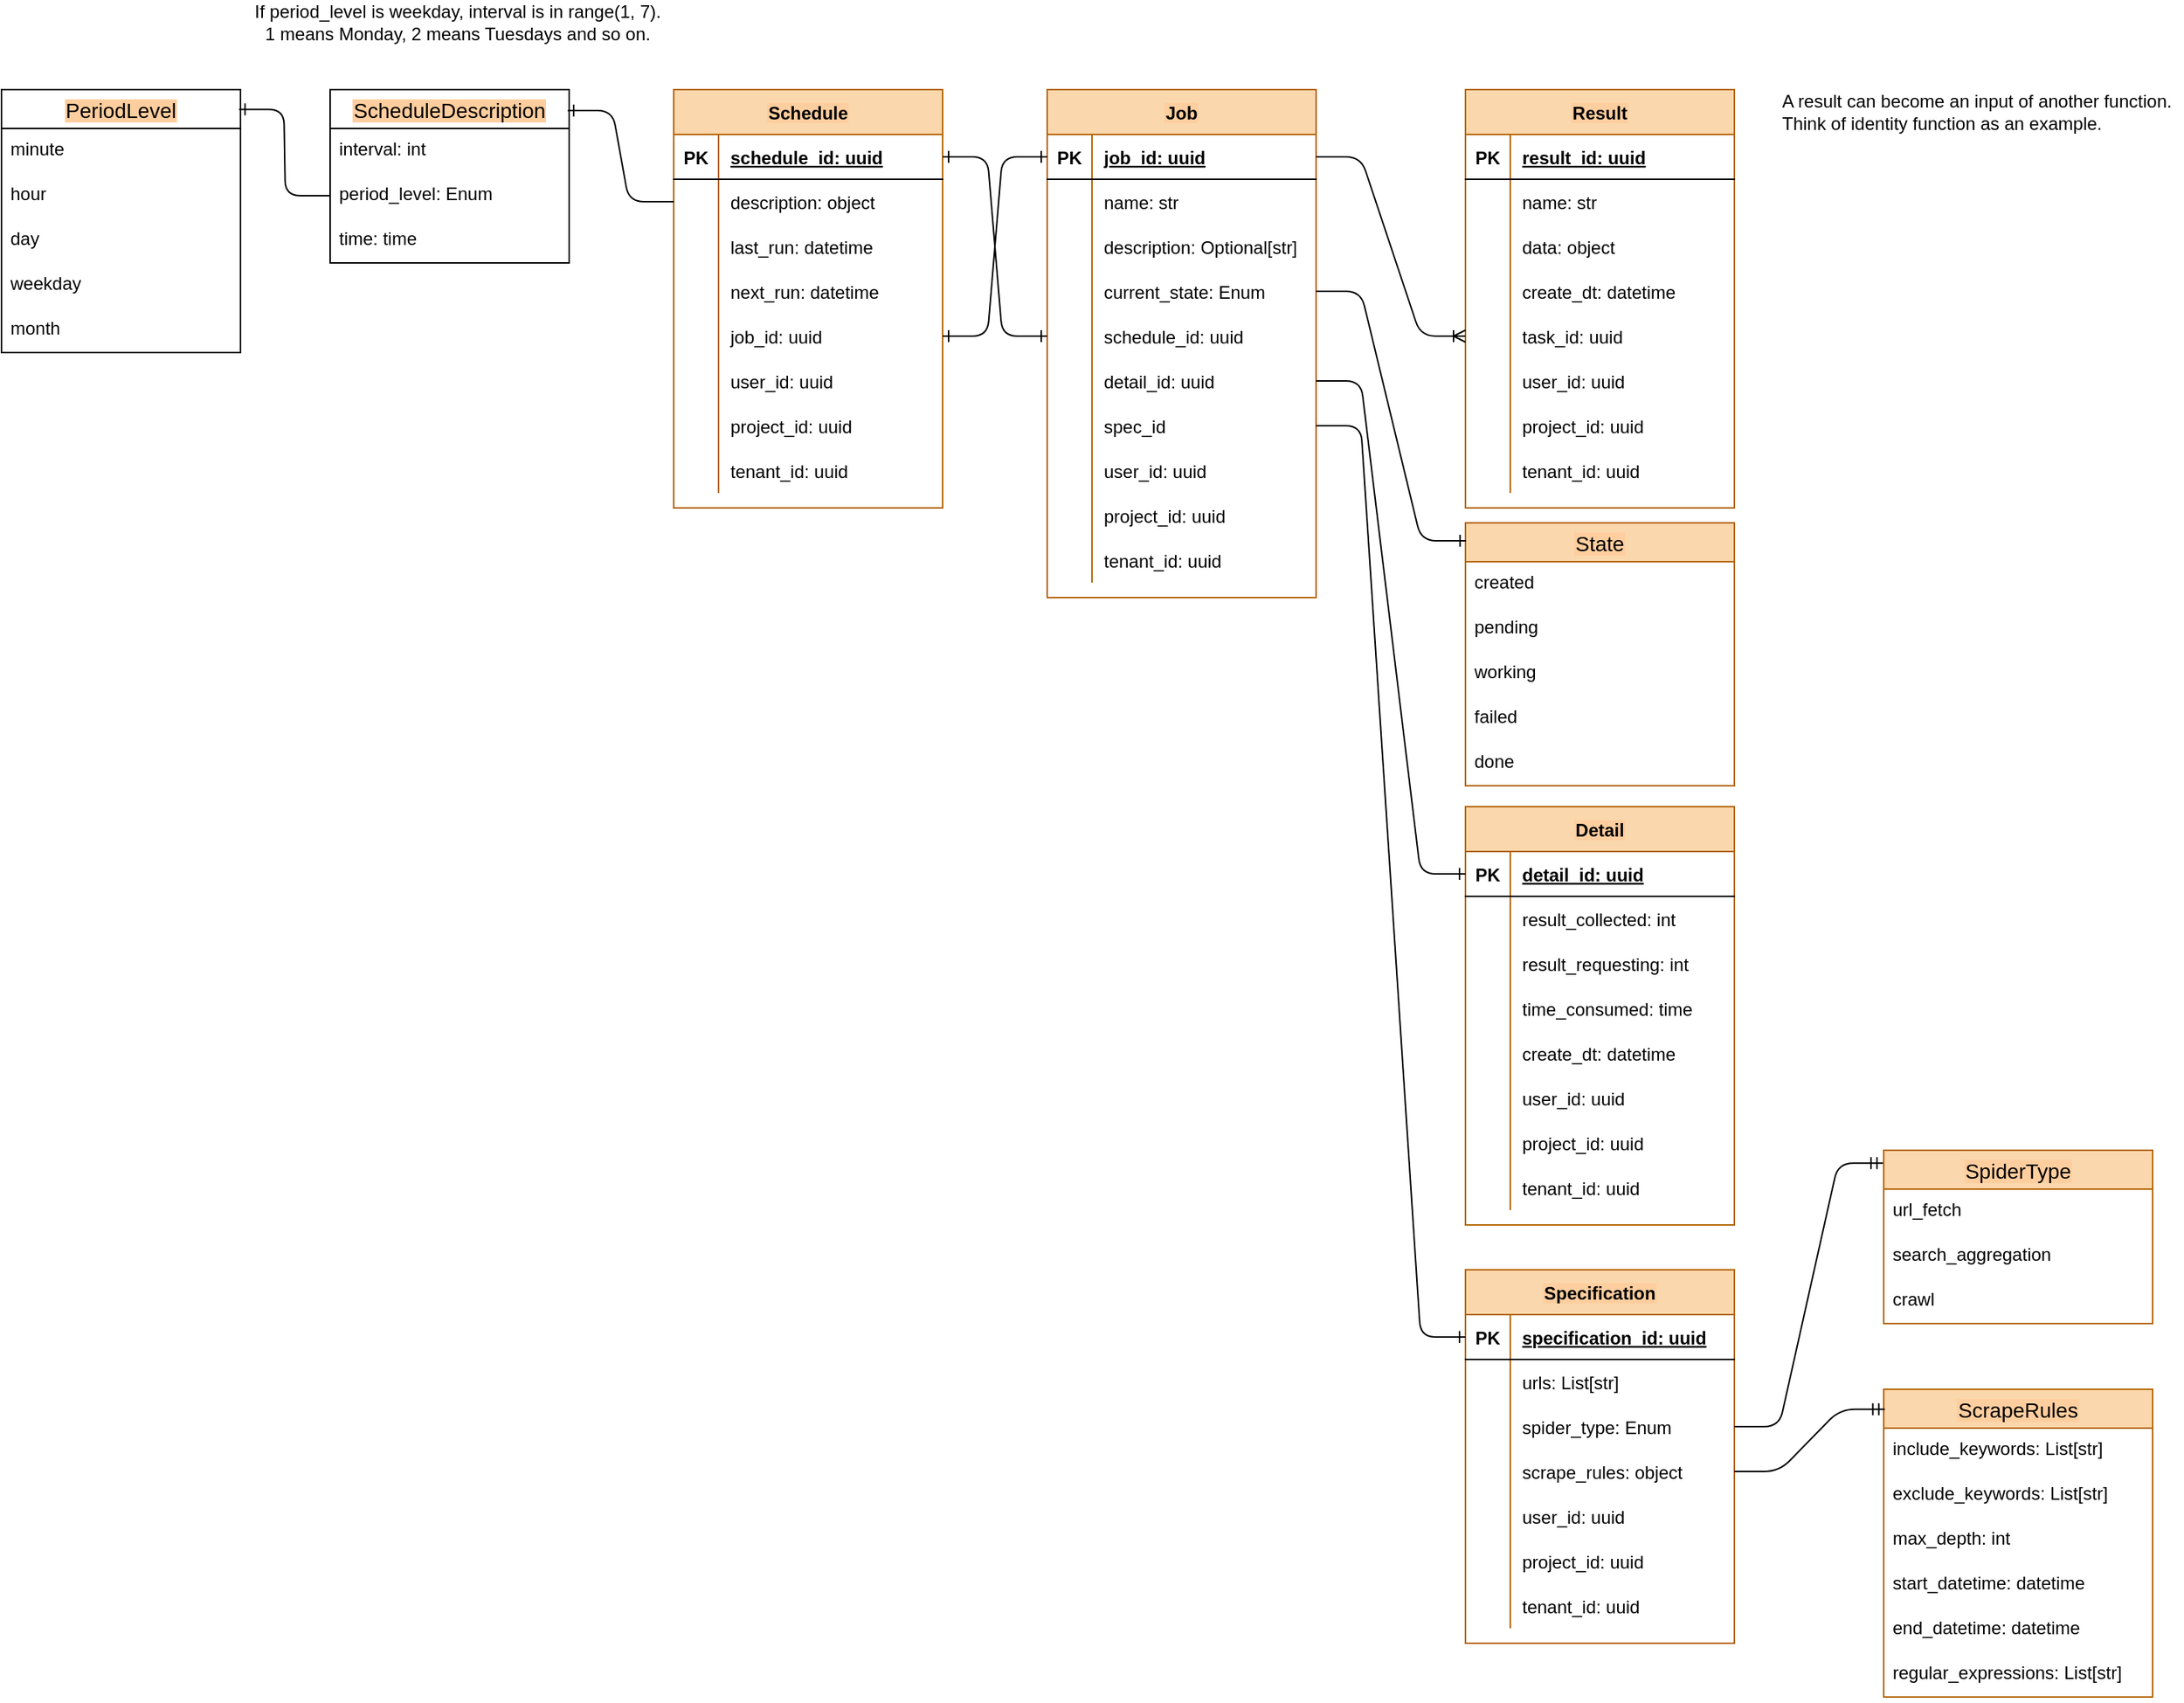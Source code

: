 <mxfile version="14.7.6" type="github" pages="7">
  <diagram id="R2lEEEUBdFMjLlhIrx00" name="Spider Service">
    <mxGraphModel dx="1892" dy="1182" grid="1" gridSize="10" guides="1" tooltips="1" connect="1" arrows="1" fold="1" page="1" pageScale="1" pageWidth="2336" pageHeight="1654" math="0" shadow="0" extFonts="Permanent Marker^https://fonts.googleapis.com/css?family=Permanent+Marker">
      <root>
        <mxCell id="0" />
        <mxCell id="1" parent="0" />
        <mxCell id="kveeJIFakIpBsuG1KVUi-1" value="Job" style="shape=table;startSize=30;container=1;collapsible=1;childLayout=tableLayout;fixedRows=1;rowLines=0;fontStyle=1;align=center;resizeLast=1;labelBackgroundColor=#FFCE9F;fillColor=#fad7ac;strokeColor=#b46504;" parent="1" vertex="1">
          <mxGeometry x="930" y="290" width="180" height="340" as="geometry" />
        </mxCell>
        <mxCell id="kveeJIFakIpBsuG1KVUi-2" value="" style="shape=partialRectangle;collapsible=0;dropTarget=0;pointerEvents=0;fillColor=none;top=0;left=0;bottom=1;right=0;points=[[0,0.5],[1,0.5]];portConstraint=eastwest;" parent="kveeJIFakIpBsuG1KVUi-1" vertex="1">
          <mxGeometry y="30" width="180" height="30" as="geometry" />
        </mxCell>
        <mxCell id="kveeJIFakIpBsuG1KVUi-3" value="PK" style="shape=partialRectangle;connectable=0;fillColor=none;top=0;left=0;bottom=0;right=0;fontStyle=1;overflow=hidden;" parent="kveeJIFakIpBsuG1KVUi-2" vertex="1">
          <mxGeometry width="30" height="30" as="geometry" />
        </mxCell>
        <mxCell id="kveeJIFakIpBsuG1KVUi-4" value="job_id: uuid" style="shape=partialRectangle;connectable=0;fillColor=none;top=0;left=0;bottom=0;right=0;align=left;spacingLeft=6;fontStyle=5;overflow=hidden;" parent="kveeJIFakIpBsuG1KVUi-2" vertex="1">
          <mxGeometry x="30" width="150" height="30" as="geometry" />
        </mxCell>
        <mxCell id="kveeJIFakIpBsuG1KVUi-17" style="shape=partialRectangle;collapsible=0;dropTarget=0;pointerEvents=0;fillColor=none;top=0;left=0;bottom=0;right=0;points=[[0,0.5],[1,0.5]];portConstraint=eastwest;" parent="kveeJIFakIpBsuG1KVUi-1" vertex="1">
          <mxGeometry y="60" width="180" height="30" as="geometry" />
        </mxCell>
        <mxCell id="kveeJIFakIpBsuG1KVUi-18" style="shape=partialRectangle;connectable=0;fillColor=none;top=0;left=0;bottom=0;right=0;editable=1;overflow=hidden;" parent="kveeJIFakIpBsuG1KVUi-17" vertex="1">
          <mxGeometry width="30" height="30" as="geometry" />
        </mxCell>
        <mxCell id="kveeJIFakIpBsuG1KVUi-19" value="name: str" style="shape=partialRectangle;connectable=0;fillColor=none;top=0;left=0;bottom=0;right=0;align=left;spacingLeft=6;overflow=hidden;" parent="kveeJIFakIpBsuG1KVUi-17" vertex="1">
          <mxGeometry x="30" width="150" height="30" as="geometry" />
        </mxCell>
        <mxCell id="kveeJIFakIpBsuG1KVUi-20" style="shape=partialRectangle;collapsible=0;dropTarget=0;pointerEvents=0;fillColor=none;top=0;left=0;bottom=0;right=0;points=[[0,0.5],[1,0.5]];portConstraint=eastwest;" parent="kveeJIFakIpBsuG1KVUi-1" vertex="1">
          <mxGeometry y="90" width="180" height="30" as="geometry" />
        </mxCell>
        <mxCell id="kveeJIFakIpBsuG1KVUi-21" style="shape=partialRectangle;connectable=0;fillColor=none;top=0;left=0;bottom=0;right=0;editable=1;overflow=hidden;" parent="kveeJIFakIpBsuG1KVUi-20" vertex="1">
          <mxGeometry width="30" height="30" as="geometry" />
        </mxCell>
        <mxCell id="kveeJIFakIpBsuG1KVUi-22" value="description: Optional[str]" style="shape=partialRectangle;connectable=0;fillColor=none;top=0;left=0;bottom=0;right=0;align=left;spacingLeft=6;overflow=hidden;" parent="kveeJIFakIpBsuG1KVUi-20" vertex="1">
          <mxGeometry x="30" width="150" height="30" as="geometry" />
        </mxCell>
        <mxCell id="kveeJIFakIpBsuG1KVUi-23" style="shape=partialRectangle;collapsible=0;dropTarget=0;pointerEvents=0;fillColor=none;top=0;left=0;bottom=0;right=0;points=[[0,0.5],[1,0.5]];portConstraint=eastwest;" parent="kveeJIFakIpBsuG1KVUi-1" vertex="1">
          <mxGeometry y="120" width="180" height="30" as="geometry" />
        </mxCell>
        <mxCell id="kveeJIFakIpBsuG1KVUi-24" style="shape=partialRectangle;connectable=0;fillColor=none;top=0;left=0;bottom=0;right=0;editable=1;overflow=hidden;" parent="kveeJIFakIpBsuG1KVUi-23" vertex="1">
          <mxGeometry width="30" height="30" as="geometry" />
        </mxCell>
        <mxCell id="kveeJIFakIpBsuG1KVUi-25" value="current_state: Enum" style="shape=partialRectangle;connectable=0;fillColor=none;top=0;left=0;bottom=0;right=0;align=left;spacingLeft=6;overflow=hidden;" parent="kveeJIFakIpBsuG1KVUi-23" vertex="1">
          <mxGeometry x="30" width="150" height="30" as="geometry" />
        </mxCell>
        <mxCell id="kveeJIFakIpBsuG1KVUi-156" style="shape=partialRectangle;collapsible=0;dropTarget=0;pointerEvents=0;fillColor=none;top=0;left=0;bottom=0;right=0;points=[[0,0.5],[1,0.5]];portConstraint=eastwest;" parent="kveeJIFakIpBsuG1KVUi-1" vertex="1">
          <mxGeometry y="150" width="180" height="30" as="geometry" />
        </mxCell>
        <mxCell id="kveeJIFakIpBsuG1KVUi-157" style="shape=partialRectangle;connectable=0;fillColor=none;top=0;left=0;bottom=0;right=0;editable=1;overflow=hidden;" parent="kveeJIFakIpBsuG1KVUi-156" vertex="1">
          <mxGeometry width="30" height="30" as="geometry" />
        </mxCell>
        <mxCell id="kveeJIFakIpBsuG1KVUi-158" value="schedule_id: uuid" style="shape=partialRectangle;connectable=0;fillColor=none;top=0;left=0;bottom=0;right=0;align=left;spacingLeft=6;overflow=hidden;" parent="kveeJIFakIpBsuG1KVUi-156" vertex="1">
          <mxGeometry x="30" width="150" height="30" as="geometry" />
        </mxCell>
        <mxCell id="kveeJIFakIpBsuG1KVUi-26" style="shape=partialRectangle;collapsible=0;dropTarget=0;pointerEvents=0;fillColor=none;top=0;left=0;bottom=0;right=0;points=[[0,0.5],[1,0.5]];portConstraint=eastwest;" parent="kveeJIFakIpBsuG1KVUi-1" vertex="1">
          <mxGeometry y="180" width="180" height="30" as="geometry" />
        </mxCell>
        <mxCell id="kveeJIFakIpBsuG1KVUi-27" style="shape=partialRectangle;connectable=0;fillColor=none;top=0;left=0;bottom=0;right=0;editable=1;overflow=hidden;" parent="kveeJIFakIpBsuG1KVUi-26" vertex="1">
          <mxGeometry width="30" height="30" as="geometry" />
        </mxCell>
        <mxCell id="kveeJIFakIpBsuG1KVUi-28" value="detail_id: uuid" style="shape=partialRectangle;connectable=0;fillColor=none;top=0;left=0;bottom=0;right=0;align=left;spacingLeft=6;overflow=hidden;" parent="kveeJIFakIpBsuG1KVUi-26" vertex="1">
          <mxGeometry x="30" width="150" height="30" as="geometry" />
        </mxCell>
        <mxCell id="kveeJIFakIpBsuG1KVUi-29" style="shape=partialRectangle;collapsible=0;dropTarget=0;pointerEvents=0;fillColor=none;top=0;left=0;bottom=0;right=0;points=[[0,0.5],[1,0.5]];portConstraint=eastwest;" parent="kveeJIFakIpBsuG1KVUi-1" vertex="1">
          <mxGeometry y="210" width="180" height="30" as="geometry" />
        </mxCell>
        <mxCell id="kveeJIFakIpBsuG1KVUi-30" style="shape=partialRectangle;connectable=0;fillColor=none;top=0;left=0;bottom=0;right=0;editable=1;overflow=hidden;" parent="kveeJIFakIpBsuG1KVUi-29" vertex="1">
          <mxGeometry width="30" height="30" as="geometry" />
        </mxCell>
        <mxCell id="kveeJIFakIpBsuG1KVUi-31" value="spec_id" style="shape=partialRectangle;connectable=0;fillColor=none;top=0;left=0;bottom=0;right=0;align=left;spacingLeft=6;overflow=hidden;" parent="kveeJIFakIpBsuG1KVUi-29" vertex="1">
          <mxGeometry x="30" width="150" height="30" as="geometry" />
        </mxCell>
        <mxCell id="kveeJIFakIpBsuG1KVUi-8" value="" style="shape=partialRectangle;collapsible=0;dropTarget=0;pointerEvents=0;fillColor=none;top=0;left=0;bottom=0;right=0;points=[[0,0.5],[1,0.5]];portConstraint=eastwest;" parent="kveeJIFakIpBsuG1KVUi-1" vertex="1">
          <mxGeometry y="240" width="180" height="30" as="geometry" />
        </mxCell>
        <mxCell id="kveeJIFakIpBsuG1KVUi-9" value="" style="shape=partialRectangle;connectable=0;fillColor=none;top=0;left=0;bottom=0;right=0;editable=1;overflow=hidden;" parent="kveeJIFakIpBsuG1KVUi-8" vertex="1">
          <mxGeometry width="30" height="30" as="geometry" />
        </mxCell>
        <mxCell id="kveeJIFakIpBsuG1KVUi-10" value="user_id: uuid" style="shape=partialRectangle;connectable=0;fillColor=none;top=0;left=0;bottom=0;right=0;align=left;spacingLeft=6;overflow=hidden;" parent="kveeJIFakIpBsuG1KVUi-8" vertex="1">
          <mxGeometry x="30" width="150" height="30" as="geometry" />
        </mxCell>
        <mxCell id="kveeJIFakIpBsuG1KVUi-11" value="" style="shape=partialRectangle;collapsible=0;dropTarget=0;pointerEvents=0;fillColor=none;top=0;left=0;bottom=0;right=0;points=[[0,0.5],[1,0.5]];portConstraint=eastwest;" parent="kveeJIFakIpBsuG1KVUi-1" vertex="1">
          <mxGeometry y="270" width="180" height="30" as="geometry" />
        </mxCell>
        <mxCell id="kveeJIFakIpBsuG1KVUi-12" value="" style="shape=partialRectangle;connectable=0;fillColor=none;top=0;left=0;bottom=0;right=0;editable=1;overflow=hidden;" parent="kveeJIFakIpBsuG1KVUi-11" vertex="1">
          <mxGeometry width="30" height="30" as="geometry" />
        </mxCell>
        <mxCell id="kveeJIFakIpBsuG1KVUi-13" value="project_id: uuid" style="shape=partialRectangle;connectable=0;fillColor=none;top=0;left=0;bottom=0;right=0;align=left;spacingLeft=6;overflow=hidden;" parent="kveeJIFakIpBsuG1KVUi-11" vertex="1">
          <mxGeometry x="30" width="150" height="30" as="geometry" />
        </mxCell>
        <mxCell id="kveeJIFakIpBsuG1KVUi-32" style="shape=partialRectangle;collapsible=0;dropTarget=0;pointerEvents=0;fillColor=none;top=0;left=0;bottom=0;right=0;points=[[0,0.5],[1,0.5]];portConstraint=eastwest;" parent="kveeJIFakIpBsuG1KVUi-1" vertex="1">
          <mxGeometry y="300" width="180" height="30" as="geometry" />
        </mxCell>
        <mxCell id="kveeJIFakIpBsuG1KVUi-33" style="shape=partialRectangle;connectable=0;fillColor=none;top=0;left=0;bottom=0;right=0;editable=1;overflow=hidden;" parent="kveeJIFakIpBsuG1KVUi-32" vertex="1">
          <mxGeometry width="30" height="30" as="geometry" />
        </mxCell>
        <mxCell id="kveeJIFakIpBsuG1KVUi-34" value="tenant_id: uuid" style="shape=partialRectangle;connectable=0;fillColor=none;top=0;left=0;bottom=0;right=0;align=left;spacingLeft=6;overflow=hidden;" parent="kveeJIFakIpBsuG1KVUi-32" vertex="1">
          <mxGeometry x="30" width="150" height="30" as="geometry" />
        </mxCell>
        <mxCell id="kveeJIFakIpBsuG1KVUi-35" value="Detail" style="shape=table;startSize=30;container=1;collapsible=1;childLayout=tableLayout;fixedRows=1;rowLines=0;fontStyle=1;align=center;resizeLast=1;labelBackgroundColor=#FFCE9F;fillColor=#fad7ac;strokeColor=#b46504;" parent="1" vertex="1">
          <mxGeometry x="1210.0" y="770.0" width="180" height="280" as="geometry" />
        </mxCell>
        <mxCell id="kveeJIFakIpBsuG1KVUi-36" value="" style="shape=partialRectangle;collapsible=0;dropTarget=0;pointerEvents=0;fillColor=none;top=0;left=0;bottom=1;right=0;points=[[0,0.5],[1,0.5]];portConstraint=eastwest;" parent="kveeJIFakIpBsuG1KVUi-35" vertex="1">
          <mxGeometry y="30" width="180" height="30" as="geometry" />
        </mxCell>
        <mxCell id="kveeJIFakIpBsuG1KVUi-37" value="PK" style="shape=partialRectangle;connectable=0;fillColor=none;top=0;left=0;bottom=0;right=0;fontStyle=1;overflow=hidden;" parent="kveeJIFakIpBsuG1KVUi-36" vertex="1">
          <mxGeometry width="30" height="30" as="geometry" />
        </mxCell>
        <mxCell id="kveeJIFakIpBsuG1KVUi-38" value="detail_id: uuid" style="shape=partialRectangle;connectable=0;fillColor=none;top=0;left=0;bottom=0;right=0;align=left;spacingLeft=6;fontStyle=5;overflow=hidden;" parent="kveeJIFakIpBsuG1KVUi-36" vertex="1">
          <mxGeometry x="30" width="150" height="30" as="geometry" />
        </mxCell>
        <mxCell id="kveeJIFakIpBsuG1KVUi-39" style="shape=partialRectangle;collapsible=0;dropTarget=0;pointerEvents=0;fillColor=none;top=0;left=0;bottom=0;right=0;points=[[0,0.5],[1,0.5]];portConstraint=eastwest;" parent="kveeJIFakIpBsuG1KVUi-35" vertex="1">
          <mxGeometry y="60" width="180" height="30" as="geometry" />
        </mxCell>
        <mxCell id="kveeJIFakIpBsuG1KVUi-40" style="shape=partialRectangle;connectable=0;fillColor=none;top=0;left=0;bottom=0;right=0;editable=1;overflow=hidden;" parent="kveeJIFakIpBsuG1KVUi-39" vertex="1">
          <mxGeometry width="30" height="30" as="geometry" />
        </mxCell>
        <mxCell id="kveeJIFakIpBsuG1KVUi-41" value="result_collected: int" style="shape=partialRectangle;connectable=0;fillColor=none;top=0;left=0;bottom=0;right=0;align=left;spacingLeft=6;overflow=hidden;" parent="kveeJIFakIpBsuG1KVUi-39" vertex="1">
          <mxGeometry x="30" width="150" height="30" as="geometry" />
        </mxCell>
        <mxCell id="kveeJIFakIpBsuG1KVUi-42" style="shape=partialRectangle;collapsible=0;dropTarget=0;pointerEvents=0;fillColor=none;top=0;left=0;bottom=0;right=0;points=[[0,0.5],[1,0.5]];portConstraint=eastwest;" parent="kveeJIFakIpBsuG1KVUi-35" vertex="1">
          <mxGeometry y="90" width="180" height="30" as="geometry" />
        </mxCell>
        <mxCell id="kveeJIFakIpBsuG1KVUi-43" style="shape=partialRectangle;connectable=0;fillColor=none;top=0;left=0;bottom=0;right=0;editable=1;overflow=hidden;" parent="kveeJIFakIpBsuG1KVUi-42" vertex="1">
          <mxGeometry width="30" height="30" as="geometry" />
        </mxCell>
        <mxCell id="kveeJIFakIpBsuG1KVUi-44" value="result_requesting: int" style="shape=partialRectangle;connectable=0;fillColor=none;top=0;left=0;bottom=0;right=0;align=left;spacingLeft=6;overflow=hidden;" parent="kveeJIFakIpBsuG1KVUi-42" vertex="1">
          <mxGeometry x="30" width="150" height="30" as="geometry" />
        </mxCell>
        <mxCell id="kveeJIFakIpBsuG1KVUi-45" style="shape=partialRectangle;collapsible=0;dropTarget=0;pointerEvents=0;fillColor=none;top=0;left=0;bottom=0;right=0;points=[[0,0.5],[1,0.5]];portConstraint=eastwest;" parent="kveeJIFakIpBsuG1KVUi-35" vertex="1">
          <mxGeometry y="120" width="180" height="30" as="geometry" />
        </mxCell>
        <mxCell id="kveeJIFakIpBsuG1KVUi-46" style="shape=partialRectangle;connectable=0;fillColor=none;top=0;left=0;bottom=0;right=0;editable=1;overflow=hidden;" parent="kveeJIFakIpBsuG1KVUi-45" vertex="1">
          <mxGeometry width="30" height="30" as="geometry" />
        </mxCell>
        <mxCell id="kveeJIFakIpBsuG1KVUi-47" value="time_consumed: time" style="shape=partialRectangle;connectable=0;fillColor=none;top=0;left=0;bottom=0;right=0;align=left;spacingLeft=6;overflow=hidden;" parent="kveeJIFakIpBsuG1KVUi-45" vertex="1">
          <mxGeometry x="30" width="150" height="30" as="geometry" />
        </mxCell>
        <mxCell id="kveeJIFakIpBsuG1KVUi-54" value="" style="shape=partialRectangle;collapsible=0;dropTarget=0;pointerEvents=0;fillColor=none;top=0;left=0;bottom=0;right=0;points=[[0,0.5],[1,0.5]];portConstraint=eastwest;" parent="kveeJIFakIpBsuG1KVUi-35" vertex="1">
          <mxGeometry y="150" width="180" height="30" as="geometry" />
        </mxCell>
        <mxCell id="kveeJIFakIpBsuG1KVUi-55" value="" style="shape=partialRectangle;connectable=0;fillColor=none;top=0;left=0;bottom=0;right=0;editable=1;overflow=hidden;" parent="kveeJIFakIpBsuG1KVUi-54" vertex="1">
          <mxGeometry width="30" height="30" as="geometry" />
        </mxCell>
        <mxCell id="kveeJIFakIpBsuG1KVUi-56" value="create_dt: datetime" style="shape=partialRectangle;connectable=0;fillColor=none;top=0;left=0;bottom=0;right=0;align=left;spacingLeft=6;overflow=hidden;" parent="kveeJIFakIpBsuG1KVUi-54" vertex="1">
          <mxGeometry x="30" width="150" height="30" as="geometry" />
        </mxCell>
        <mxCell id="kveeJIFakIpBsuG1KVUi-57" value="" style="shape=partialRectangle;collapsible=0;dropTarget=0;pointerEvents=0;fillColor=none;top=0;left=0;bottom=0;right=0;points=[[0,0.5],[1,0.5]];portConstraint=eastwest;" parent="kveeJIFakIpBsuG1KVUi-35" vertex="1">
          <mxGeometry y="180" width="180" height="30" as="geometry" />
        </mxCell>
        <mxCell id="kveeJIFakIpBsuG1KVUi-58" value="" style="shape=partialRectangle;connectable=0;fillColor=none;top=0;left=0;bottom=0;right=0;editable=1;overflow=hidden;" parent="kveeJIFakIpBsuG1KVUi-57" vertex="1">
          <mxGeometry width="30" height="30" as="geometry" />
        </mxCell>
        <mxCell id="kveeJIFakIpBsuG1KVUi-59" value="user_id: uuid" style="shape=partialRectangle;connectable=0;fillColor=none;top=0;left=0;bottom=0;right=0;align=left;spacingLeft=6;overflow=hidden;" parent="kveeJIFakIpBsuG1KVUi-57" vertex="1">
          <mxGeometry x="30" width="150" height="30" as="geometry" />
        </mxCell>
        <mxCell id="kveeJIFakIpBsuG1KVUi-60" value="" style="shape=partialRectangle;collapsible=0;dropTarget=0;pointerEvents=0;fillColor=none;top=0;left=0;bottom=0;right=0;points=[[0,0.5],[1,0.5]];portConstraint=eastwest;" parent="kveeJIFakIpBsuG1KVUi-35" vertex="1">
          <mxGeometry y="210" width="180" height="30" as="geometry" />
        </mxCell>
        <mxCell id="kveeJIFakIpBsuG1KVUi-61" value="" style="shape=partialRectangle;connectable=0;fillColor=none;top=0;left=0;bottom=0;right=0;editable=1;overflow=hidden;" parent="kveeJIFakIpBsuG1KVUi-60" vertex="1">
          <mxGeometry width="30" height="30" as="geometry" />
        </mxCell>
        <mxCell id="kveeJIFakIpBsuG1KVUi-62" value="project_id: uuid" style="shape=partialRectangle;connectable=0;fillColor=none;top=0;left=0;bottom=0;right=0;align=left;spacingLeft=6;overflow=hidden;" parent="kveeJIFakIpBsuG1KVUi-60" vertex="1">
          <mxGeometry x="30" width="150" height="30" as="geometry" />
        </mxCell>
        <mxCell id="kveeJIFakIpBsuG1KVUi-63" style="shape=partialRectangle;collapsible=0;dropTarget=0;pointerEvents=0;fillColor=none;top=0;left=0;bottom=0;right=0;points=[[0,0.5],[1,0.5]];portConstraint=eastwest;" parent="kveeJIFakIpBsuG1KVUi-35" vertex="1">
          <mxGeometry y="240" width="180" height="30" as="geometry" />
        </mxCell>
        <mxCell id="kveeJIFakIpBsuG1KVUi-64" style="shape=partialRectangle;connectable=0;fillColor=none;top=0;left=0;bottom=0;right=0;editable=1;overflow=hidden;" parent="kveeJIFakIpBsuG1KVUi-63" vertex="1">
          <mxGeometry width="30" height="30" as="geometry" />
        </mxCell>
        <mxCell id="kveeJIFakIpBsuG1KVUi-65" value="tenant_id: uuid" style="shape=partialRectangle;connectable=0;fillColor=none;top=0;left=0;bottom=0;right=0;align=left;spacingLeft=6;overflow=hidden;" parent="kveeJIFakIpBsuG1KVUi-63" vertex="1">
          <mxGeometry x="30" width="150" height="30" as="geometry" />
        </mxCell>
        <mxCell id="kveeJIFakIpBsuG1KVUi-66" value="State" style="swimlane;fontStyle=0;childLayout=stackLayout;horizontal=1;startSize=26;horizontalStack=0;resizeParent=1;resizeParentMax=0;resizeLast=0;collapsible=1;marginBottom=0;align=center;fontSize=14;labelBackgroundColor=#FFCE9F;fillColor=#fad7ac;strokeColor=#b46504;" parent="1" vertex="1">
          <mxGeometry x="1210" y="580" width="180" height="176" as="geometry" />
        </mxCell>
        <mxCell id="kveeJIFakIpBsuG1KVUi-67" value="created" style="text;strokeColor=none;fillColor=none;spacingLeft=4;spacingRight=4;overflow=hidden;rotatable=0;points=[[0,0.5],[1,0.5]];portConstraint=eastwest;fontSize=12;" parent="kveeJIFakIpBsuG1KVUi-66" vertex="1">
          <mxGeometry y="26" width="180" height="30" as="geometry" />
        </mxCell>
        <mxCell id="kveeJIFakIpBsuG1KVUi-68" value="pending" style="text;strokeColor=none;fillColor=none;spacingLeft=4;spacingRight=4;overflow=hidden;rotatable=0;points=[[0,0.5],[1,0.5]];portConstraint=eastwest;fontSize=12;" parent="kveeJIFakIpBsuG1KVUi-66" vertex="1">
          <mxGeometry y="56" width="180" height="30" as="geometry" />
        </mxCell>
        <mxCell id="kveeJIFakIpBsuG1KVUi-70" value="working" style="text;strokeColor=none;fillColor=none;spacingLeft=4;spacingRight=4;overflow=hidden;rotatable=0;points=[[0,0.5],[1,0.5]];portConstraint=eastwest;fontSize=12;" parent="kveeJIFakIpBsuG1KVUi-66" vertex="1">
          <mxGeometry y="86" width="180" height="30" as="geometry" />
        </mxCell>
        <mxCell id="kveeJIFakIpBsuG1KVUi-69" value="failed" style="text;strokeColor=none;fillColor=none;spacingLeft=4;spacingRight=4;overflow=hidden;rotatable=0;points=[[0,0.5],[1,0.5]];portConstraint=eastwest;fontSize=12;" parent="kveeJIFakIpBsuG1KVUi-66" vertex="1">
          <mxGeometry y="116" width="180" height="30" as="geometry" />
        </mxCell>
        <mxCell id="kveeJIFakIpBsuG1KVUi-71" value="done" style="text;strokeColor=none;fillColor=none;spacingLeft=4;spacingRight=4;overflow=hidden;rotatable=0;points=[[0,0.5],[1,0.5]];portConstraint=eastwest;fontSize=12;" parent="kveeJIFakIpBsuG1KVUi-66" vertex="1">
          <mxGeometry y="146" width="180" height="30" as="geometry" />
        </mxCell>
        <mxCell id="kveeJIFakIpBsuG1KVUi-72" value="" style="edgeStyle=entityRelationEdgeStyle;fontSize=12;html=1;endArrow=ERone;endFill=1;entryX=0.002;entryY=0.068;entryDx=0;entryDy=0;entryPerimeter=0;" parent="1" source="kveeJIFakIpBsuG1KVUi-23" target="kveeJIFakIpBsuG1KVUi-66" edge="1">
          <mxGeometry width="100" height="100" relative="1" as="geometry">
            <mxPoint x="1160" y="600" as="sourcePoint" />
            <mxPoint x="1260" y="500" as="targetPoint" />
          </mxGeometry>
        </mxCell>
        <mxCell id="kveeJIFakIpBsuG1KVUi-87" value="Schedule" style="shape=table;startSize=30;container=1;collapsible=1;childLayout=tableLayout;fixedRows=1;rowLines=0;fontStyle=1;align=center;resizeLast=1;labelBackgroundColor=#FFCE9F;fillColor=#fad7ac;strokeColor=#b46504;" parent="1" vertex="1">
          <mxGeometry x="680" y="290" width="180" height="280" as="geometry" />
        </mxCell>
        <mxCell id="kveeJIFakIpBsuG1KVUi-88" value="" style="shape=partialRectangle;collapsible=0;dropTarget=0;pointerEvents=0;fillColor=none;top=0;left=0;bottom=1;right=0;points=[[0,0.5],[1,0.5]];portConstraint=eastwest;" parent="kveeJIFakIpBsuG1KVUi-87" vertex="1">
          <mxGeometry y="30" width="180" height="30" as="geometry" />
        </mxCell>
        <mxCell id="kveeJIFakIpBsuG1KVUi-89" value="PK" style="shape=partialRectangle;connectable=0;fillColor=none;top=0;left=0;bottom=0;right=0;fontStyle=1;overflow=hidden;" parent="kveeJIFakIpBsuG1KVUi-88" vertex="1">
          <mxGeometry width="30" height="30" as="geometry" />
        </mxCell>
        <mxCell id="kveeJIFakIpBsuG1KVUi-90" value="schedule_id: uuid" style="shape=partialRectangle;connectable=0;fillColor=none;top=0;left=0;bottom=0;right=0;align=left;spacingLeft=6;fontStyle=5;overflow=hidden;" parent="kveeJIFakIpBsuG1KVUi-88" vertex="1">
          <mxGeometry x="30" width="150" height="30" as="geometry" />
        </mxCell>
        <mxCell id="kveeJIFakIpBsuG1KVUi-91" style="shape=partialRectangle;collapsible=0;dropTarget=0;pointerEvents=0;fillColor=none;top=0;left=0;bottom=0;right=0;points=[[0,0.5],[1,0.5]];portConstraint=eastwest;" parent="kveeJIFakIpBsuG1KVUi-87" vertex="1">
          <mxGeometry y="60" width="180" height="30" as="geometry" />
        </mxCell>
        <mxCell id="kveeJIFakIpBsuG1KVUi-92" style="shape=partialRectangle;connectable=0;fillColor=none;top=0;left=0;bottom=0;right=0;editable=1;overflow=hidden;" parent="kveeJIFakIpBsuG1KVUi-91" vertex="1">
          <mxGeometry width="30" height="30" as="geometry" />
        </mxCell>
        <mxCell id="kveeJIFakIpBsuG1KVUi-93" value="description: object" style="shape=partialRectangle;connectable=0;fillColor=none;top=0;left=0;bottom=0;right=0;align=left;spacingLeft=6;overflow=hidden;" parent="kveeJIFakIpBsuG1KVUi-91" vertex="1">
          <mxGeometry x="30" width="150" height="30" as="geometry" />
        </mxCell>
        <mxCell id="kveeJIFakIpBsuG1KVUi-94" style="shape=partialRectangle;collapsible=0;dropTarget=0;pointerEvents=0;fillColor=none;top=0;left=0;bottom=0;right=0;points=[[0,0.5],[1,0.5]];portConstraint=eastwest;" parent="kveeJIFakIpBsuG1KVUi-87" vertex="1">
          <mxGeometry y="90" width="180" height="30" as="geometry" />
        </mxCell>
        <mxCell id="kveeJIFakIpBsuG1KVUi-95" style="shape=partialRectangle;connectable=0;fillColor=none;top=0;left=0;bottom=0;right=0;editable=1;overflow=hidden;" parent="kveeJIFakIpBsuG1KVUi-94" vertex="1">
          <mxGeometry width="30" height="30" as="geometry" />
        </mxCell>
        <mxCell id="kveeJIFakIpBsuG1KVUi-96" value="last_run: datetime" style="shape=partialRectangle;connectable=0;fillColor=none;top=0;left=0;bottom=0;right=0;align=left;spacingLeft=6;overflow=hidden;" parent="kveeJIFakIpBsuG1KVUi-94" vertex="1">
          <mxGeometry x="30" width="150" height="30" as="geometry" />
        </mxCell>
        <mxCell id="kveeJIFakIpBsuG1KVUi-160" style="shape=partialRectangle;collapsible=0;dropTarget=0;pointerEvents=0;fillColor=none;top=0;left=0;bottom=0;right=0;points=[[0,0.5],[1,0.5]];portConstraint=eastwest;" parent="kveeJIFakIpBsuG1KVUi-87" vertex="1">
          <mxGeometry y="120" width="180" height="30" as="geometry" />
        </mxCell>
        <mxCell id="kveeJIFakIpBsuG1KVUi-161" style="shape=partialRectangle;connectable=0;fillColor=none;top=0;left=0;bottom=0;right=0;editable=1;overflow=hidden;" parent="kveeJIFakIpBsuG1KVUi-160" vertex="1">
          <mxGeometry width="30" height="30" as="geometry" />
        </mxCell>
        <mxCell id="kveeJIFakIpBsuG1KVUi-162" value="next_run: datetime" style="shape=partialRectangle;connectable=0;fillColor=none;top=0;left=0;bottom=0;right=0;align=left;spacingLeft=6;overflow=hidden;" parent="kveeJIFakIpBsuG1KVUi-160" vertex="1">
          <mxGeometry x="30" width="150" height="30" as="geometry" />
        </mxCell>
        <mxCell id="kveeJIFakIpBsuG1KVUi-100" style="shape=partialRectangle;collapsible=0;dropTarget=0;pointerEvents=0;fillColor=none;top=0;left=0;bottom=0;right=0;points=[[0,0.5],[1,0.5]];portConstraint=eastwest;" parent="kveeJIFakIpBsuG1KVUi-87" vertex="1">
          <mxGeometry y="150" width="180" height="30" as="geometry" />
        </mxCell>
        <mxCell id="kveeJIFakIpBsuG1KVUi-101" style="shape=partialRectangle;connectable=0;fillColor=none;top=0;left=0;bottom=0;right=0;editable=1;overflow=hidden;" parent="kveeJIFakIpBsuG1KVUi-100" vertex="1">
          <mxGeometry width="30" height="30" as="geometry" />
        </mxCell>
        <mxCell id="kveeJIFakIpBsuG1KVUi-102" value="job_id: uuid" style="shape=partialRectangle;connectable=0;fillColor=none;top=0;left=0;bottom=0;right=0;align=left;spacingLeft=6;overflow=hidden;" parent="kveeJIFakIpBsuG1KVUi-100" vertex="1">
          <mxGeometry x="30" width="150" height="30" as="geometry" />
        </mxCell>
        <mxCell id="kveeJIFakIpBsuG1KVUi-106" value="" style="shape=partialRectangle;collapsible=0;dropTarget=0;pointerEvents=0;fillColor=none;top=0;left=0;bottom=0;right=0;points=[[0,0.5],[1,0.5]];portConstraint=eastwest;" parent="kveeJIFakIpBsuG1KVUi-87" vertex="1">
          <mxGeometry y="180" width="180" height="30" as="geometry" />
        </mxCell>
        <mxCell id="kveeJIFakIpBsuG1KVUi-107" value="" style="shape=partialRectangle;connectable=0;fillColor=none;top=0;left=0;bottom=0;right=0;editable=1;overflow=hidden;" parent="kveeJIFakIpBsuG1KVUi-106" vertex="1">
          <mxGeometry width="30" height="30" as="geometry" />
        </mxCell>
        <mxCell id="kveeJIFakIpBsuG1KVUi-108" value="user_id: uuid" style="shape=partialRectangle;connectable=0;fillColor=none;top=0;left=0;bottom=0;right=0;align=left;spacingLeft=6;overflow=hidden;" parent="kveeJIFakIpBsuG1KVUi-106" vertex="1">
          <mxGeometry x="30" width="150" height="30" as="geometry" />
        </mxCell>
        <mxCell id="kveeJIFakIpBsuG1KVUi-109" value="" style="shape=partialRectangle;collapsible=0;dropTarget=0;pointerEvents=0;fillColor=none;top=0;left=0;bottom=0;right=0;points=[[0,0.5],[1,0.5]];portConstraint=eastwest;" parent="kveeJIFakIpBsuG1KVUi-87" vertex="1">
          <mxGeometry y="210" width="180" height="30" as="geometry" />
        </mxCell>
        <mxCell id="kveeJIFakIpBsuG1KVUi-110" value="" style="shape=partialRectangle;connectable=0;fillColor=none;top=0;left=0;bottom=0;right=0;editable=1;overflow=hidden;" parent="kveeJIFakIpBsuG1KVUi-109" vertex="1">
          <mxGeometry width="30" height="30" as="geometry" />
        </mxCell>
        <mxCell id="kveeJIFakIpBsuG1KVUi-111" value="project_id: uuid" style="shape=partialRectangle;connectable=0;fillColor=none;top=0;left=0;bottom=0;right=0;align=left;spacingLeft=6;overflow=hidden;" parent="kveeJIFakIpBsuG1KVUi-109" vertex="1">
          <mxGeometry x="30" width="150" height="30" as="geometry" />
        </mxCell>
        <mxCell id="kveeJIFakIpBsuG1KVUi-112" style="shape=partialRectangle;collapsible=0;dropTarget=0;pointerEvents=0;fillColor=none;top=0;left=0;bottom=0;right=0;points=[[0,0.5],[1,0.5]];portConstraint=eastwest;" parent="kveeJIFakIpBsuG1KVUi-87" vertex="1">
          <mxGeometry y="240" width="180" height="30" as="geometry" />
        </mxCell>
        <mxCell id="kveeJIFakIpBsuG1KVUi-113" style="shape=partialRectangle;connectable=0;fillColor=none;top=0;left=0;bottom=0;right=0;editable=1;overflow=hidden;" parent="kveeJIFakIpBsuG1KVUi-112" vertex="1">
          <mxGeometry width="30" height="30" as="geometry" />
        </mxCell>
        <mxCell id="kveeJIFakIpBsuG1KVUi-114" value="tenant_id: uuid" style="shape=partialRectangle;connectable=0;fillColor=none;top=0;left=0;bottom=0;right=0;align=left;spacingLeft=6;overflow=hidden;" parent="kveeJIFakIpBsuG1KVUi-112" vertex="1">
          <mxGeometry x="30" width="150" height="30" as="geometry" />
        </mxCell>
        <mxCell id="kveeJIFakIpBsuG1KVUi-143" value="ScheduleDescription" style="swimlane;fontStyle=0;childLayout=stackLayout;horizontal=1;startSize=26;horizontalStack=0;resizeParent=1;resizeParentMax=0;resizeLast=0;collapsible=1;marginBottom=0;align=center;fontSize=14;labelBackgroundColor=#FFCE9F;gradientColor=none;" parent="1" vertex="1">
          <mxGeometry x="450" y="290" width="160" height="116" as="geometry" />
        </mxCell>
        <mxCell id="kveeJIFakIpBsuG1KVUi-144" value="interval: int" style="text;strokeColor=none;fillColor=none;spacingLeft=4;spacingRight=4;overflow=hidden;rotatable=0;points=[[0,0.5],[1,0.5]];portConstraint=eastwest;fontSize=12;" parent="kveeJIFakIpBsuG1KVUi-143" vertex="1">
          <mxGeometry y="26" width="160" height="30" as="geometry" />
        </mxCell>
        <mxCell id="kveeJIFakIpBsuG1KVUi-145" value="period_level: Enum" style="text;strokeColor=none;fillColor=none;spacingLeft=4;spacingRight=4;overflow=hidden;rotatable=0;points=[[0,0.5],[1,0.5]];portConstraint=eastwest;fontSize=12;" parent="kveeJIFakIpBsuG1KVUi-143" vertex="1">
          <mxGeometry y="56" width="160" height="30" as="geometry" />
        </mxCell>
        <mxCell id="kveeJIFakIpBsuG1KVUi-146" value="time: time" style="text;strokeColor=none;fillColor=none;spacingLeft=4;spacingRight=4;overflow=hidden;rotatable=0;points=[[0,0.5],[1,0.5]];portConstraint=eastwest;fontSize=12;" parent="kveeJIFakIpBsuG1KVUi-143" vertex="1">
          <mxGeometry y="86" width="160" height="30" as="geometry" />
        </mxCell>
        <mxCell id="kveeJIFakIpBsuG1KVUi-147" value="PeriodLevel" style="swimlane;fontStyle=0;childLayout=stackLayout;horizontal=1;startSize=26;horizontalStack=0;resizeParent=1;resizeParentMax=0;resizeLast=0;collapsible=1;marginBottom=0;align=center;fontSize=14;labelBackgroundColor=#FFCE9F;gradientColor=none;" parent="1" vertex="1">
          <mxGeometry x="230" y="290" width="160" height="176" as="geometry" />
        </mxCell>
        <mxCell id="kveeJIFakIpBsuG1KVUi-148" value="minute" style="text;strokeColor=none;fillColor=none;spacingLeft=4;spacingRight=4;overflow=hidden;rotatable=0;points=[[0,0.5],[1,0.5]];portConstraint=eastwest;fontSize=12;" parent="kveeJIFakIpBsuG1KVUi-147" vertex="1">
          <mxGeometry y="26" width="160" height="30" as="geometry" />
        </mxCell>
        <mxCell id="kveeJIFakIpBsuG1KVUi-149" value="hour" style="text;strokeColor=none;fillColor=none;spacingLeft=4;spacingRight=4;overflow=hidden;rotatable=0;points=[[0,0.5],[1,0.5]];portConstraint=eastwest;fontSize=12;" parent="kveeJIFakIpBsuG1KVUi-147" vertex="1">
          <mxGeometry y="56" width="160" height="30" as="geometry" />
        </mxCell>
        <mxCell id="kveeJIFakIpBsuG1KVUi-151" value="day" style="text;strokeColor=none;fillColor=none;spacingLeft=4;spacingRight=4;overflow=hidden;rotatable=0;points=[[0,0.5],[1,0.5]];portConstraint=eastwest;fontSize=12;" parent="kveeJIFakIpBsuG1KVUi-147" vertex="1">
          <mxGeometry y="86" width="160" height="30" as="geometry" />
        </mxCell>
        <mxCell id="kveeJIFakIpBsuG1KVUi-150" value="weekday" style="text;strokeColor=none;fillColor=none;spacingLeft=4;spacingRight=4;overflow=hidden;rotatable=0;points=[[0,0.5],[1,0.5]];portConstraint=eastwest;fontSize=12;" parent="kveeJIFakIpBsuG1KVUi-147" vertex="1">
          <mxGeometry y="116" width="160" height="30" as="geometry" />
        </mxCell>
        <mxCell id="kveeJIFakIpBsuG1KVUi-154" value="month" style="text;strokeColor=none;fillColor=none;spacingLeft=4;spacingRight=4;overflow=hidden;rotatable=0;points=[[0,0.5],[1,0.5]];portConstraint=eastwest;fontSize=12;" parent="kveeJIFakIpBsuG1KVUi-147" vertex="1">
          <mxGeometry y="146" width="160" height="30" as="geometry" />
        </mxCell>
        <mxCell id="kveeJIFakIpBsuG1KVUi-152" value="If period_level is weekday, interval is in range(1, 7). &lt;br&gt;1 means Monday, 2 means Tuesdays and so on." style="text;html=1;align=center;verticalAlign=middle;resizable=0;points=[];autosize=1;strokeColor=none;" parent="1" vertex="1">
          <mxGeometry x="390" y="230" width="290" height="30" as="geometry" />
        </mxCell>
        <mxCell id="kveeJIFakIpBsuG1KVUi-153" value="" style="edgeStyle=entityRelationEdgeStyle;fontSize=12;html=1;endArrow=ERone;endFill=1;entryX=0.994;entryY=0.075;entryDx=0;entryDy=0;entryPerimeter=0;exitX=0;exitY=0.5;exitDx=0;exitDy=0;" parent="1" source="kveeJIFakIpBsuG1KVUi-145" target="kveeJIFakIpBsuG1KVUi-147" edge="1">
          <mxGeometry width="100" height="100" relative="1" as="geometry">
            <mxPoint x="380" y="600" as="sourcePoint" />
            <mxPoint x="480" y="500" as="targetPoint" />
          </mxGeometry>
        </mxCell>
        <mxCell id="kveeJIFakIpBsuG1KVUi-155" value="" style="edgeStyle=entityRelationEdgeStyle;fontSize=12;html=1;endArrow=ERone;endFill=1;entryX=0.994;entryY=0.121;entryDx=0;entryDy=0;entryPerimeter=0;exitX=0;exitY=0.5;exitDx=0;exitDy=0;" parent="1" source="kveeJIFakIpBsuG1KVUi-91" target="kveeJIFakIpBsuG1KVUi-143" edge="1">
          <mxGeometry width="100" height="100" relative="1" as="geometry">
            <mxPoint x="640" y="470" as="sourcePoint" />
            <mxPoint x="590" y="470" as="targetPoint" />
          </mxGeometry>
        </mxCell>
        <mxCell id="kveeJIFakIpBsuG1KVUi-159" value="" style="edgeStyle=entityRelationEdgeStyle;fontSize=12;html=1;endArrow=ERone;endFill=1;entryX=1;entryY=0.5;entryDx=0;entryDy=0;exitX=0;exitY=0.5;exitDx=0;exitDy=0;startArrow=ERone;startFill=0;" parent="1" source="kveeJIFakIpBsuG1KVUi-156" target="kveeJIFakIpBsuG1KVUi-88" edge="1">
          <mxGeometry width="100" height="100" relative="1" as="geometry">
            <mxPoint x="710" y="375" as="sourcePoint" />
            <mxPoint x="639.04" y="314.036" as="targetPoint" />
          </mxGeometry>
        </mxCell>
        <mxCell id="kveeJIFakIpBsuG1KVUi-163" value="" style="edgeStyle=entityRelationEdgeStyle;fontSize=12;html=1;endArrow=ERone;endFill=1;entryX=0;entryY=0.5;entryDx=0;entryDy=0;" parent="1" source="kveeJIFakIpBsuG1KVUi-26" target="kveeJIFakIpBsuG1KVUi-36" edge="1">
          <mxGeometry width="100" height="100" relative="1" as="geometry">
            <mxPoint x="1120" y="435" as="sourcePoint" />
            <mxPoint x="1220.36" y="311.968" as="targetPoint" />
          </mxGeometry>
        </mxCell>
        <mxCell id="kveeJIFakIpBsuG1KVUi-164" value="Specification" style="shape=table;startSize=30;container=1;collapsible=1;childLayout=tableLayout;fixedRows=1;rowLines=0;fontStyle=1;align=center;resizeLast=1;labelBackgroundColor=#FFCE9F;fillColor=#fad7ac;strokeColor=#b46504;" parent="1" vertex="1">
          <mxGeometry x="1210.0" y="1080" width="180" height="250" as="geometry" />
        </mxCell>
        <mxCell id="kveeJIFakIpBsuG1KVUi-165" value="" style="shape=partialRectangle;collapsible=0;dropTarget=0;pointerEvents=0;fillColor=none;top=0;left=0;bottom=1;right=0;points=[[0,0.5],[1,0.5]];portConstraint=eastwest;" parent="kveeJIFakIpBsuG1KVUi-164" vertex="1">
          <mxGeometry y="30" width="180" height="30" as="geometry" />
        </mxCell>
        <mxCell id="kveeJIFakIpBsuG1KVUi-166" value="PK" style="shape=partialRectangle;connectable=0;fillColor=none;top=0;left=0;bottom=0;right=0;fontStyle=1;overflow=hidden;" parent="kveeJIFakIpBsuG1KVUi-165" vertex="1">
          <mxGeometry width="30" height="30" as="geometry" />
        </mxCell>
        <mxCell id="kveeJIFakIpBsuG1KVUi-167" value="specification_id: uuid" style="shape=partialRectangle;connectable=0;fillColor=none;top=0;left=0;bottom=0;right=0;align=left;spacingLeft=6;fontStyle=5;overflow=hidden;" parent="kveeJIFakIpBsuG1KVUi-165" vertex="1">
          <mxGeometry x="30" width="150" height="30" as="geometry" />
        </mxCell>
        <mxCell id="kveeJIFakIpBsuG1KVUi-174" style="shape=partialRectangle;collapsible=0;dropTarget=0;pointerEvents=0;fillColor=none;top=0;left=0;bottom=0;right=0;points=[[0,0.5],[1,0.5]];portConstraint=eastwest;" parent="kveeJIFakIpBsuG1KVUi-164" vertex="1">
          <mxGeometry y="60" width="180" height="30" as="geometry" />
        </mxCell>
        <mxCell id="kveeJIFakIpBsuG1KVUi-175" style="shape=partialRectangle;connectable=0;fillColor=none;top=0;left=0;bottom=0;right=0;editable=1;overflow=hidden;" parent="kveeJIFakIpBsuG1KVUi-174" vertex="1">
          <mxGeometry width="30" height="30" as="geometry" />
        </mxCell>
        <mxCell id="kveeJIFakIpBsuG1KVUi-176" value="urls: List[str]" style="shape=partialRectangle;connectable=0;fillColor=none;top=0;left=0;bottom=0;right=0;align=left;spacingLeft=6;overflow=hidden;" parent="kveeJIFakIpBsuG1KVUi-174" vertex="1">
          <mxGeometry x="30" width="150" height="30" as="geometry" />
        </mxCell>
        <mxCell id="kveeJIFakIpBsuG1KVUi-177" value="" style="shape=partialRectangle;collapsible=0;dropTarget=0;pointerEvents=0;fillColor=none;top=0;left=0;bottom=0;right=0;points=[[0,0.5],[1,0.5]];portConstraint=eastwest;" parent="kveeJIFakIpBsuG1KVUi-164" vertex="1">
          <mxGeometry y="90" width="180" height="30" as="geometry" />
        </mxCell>
        <mxCell id="kveeJIFakIpBsuG1KVUi-178" value="" style="shape=partialRectangle;connectable=0;fillColor=none;top=0;left=0;bottom=0;right=0;editable=1;overflow=hidden;" parent="kveeJIFakIpBsuG1KVUi-177" vertex="1">
          <mxGeometry width="30" height="30" as="geometry" />
        </mxCell>
        <mxCell id="kveeJIFakIpBsuG1KVUi-179" value="spider_type: Enum" style="shape=partialRectangle;connectable=0;fillColor=none;top=0;left=0;bottom=0;right=0;align=left;spacingLeft=6;overflow=hidden;" parent="kveeJIFakIpBsuG1KVUi-177" vertex="1">
          <mxGeometry x="30" width="150" height="30" as="geometry" />
        </mxCell>
        <mxCell id="kveeJIFakIpBsuG1KVUi-168" style="shape=partialRectangle;collapsible=0;dropTarget=0;pointerEvents=0;fillColor=none;top=0;left=0;bottom=0;right=0;points=[[0,0.5],[1,0.5]];portConstraint=eastwest;" parent="kveeJIFakIpBsuG1KVUi-164" vertex="1">
          <mxGeometry y="120" width="180" height="30" as="geometry" />
        </mxCell>
        <mxCell id="kveeJIFakIpBsuG1KVUi-169" style="shape=partialRectangle;connectable=0;fillColor=none;top=0;left=0;bottom=0;right=0;editable=1;overflow=hidden;" parent="kveeJIFakIpBsuG1KVUi-168" vertex="1">
          <mxGeometry width="30" height="30" as="geometry" />
        </mxCell>
        <mxCell id="kveeJIFakIpBsuG1KVUi-170" value="scrape_rules: object" style="shape=partialRectangle;connectable=0;fillColor=none;top=0;left=0;bottom=0;right=0;align=left;spacingLeft=6;overflow=hidden;" parent="kveeJIFakIpBsuG1KVUi-168" vertex="1">
          <mxGeometry x="30" width="150" height="30" as="geometry" />
        </mxCell>
        <mxCell id="kveeJIFakIpBsuG1KVUi-180" value="" style="shape=partialRectangle;collapsible=0;dropTarget=0;pointerEvents=0;fillColor=none;top=0;left=0;bottom=0;right=0;points=[[0,0.5],[1,0.5]];portConstraint=eastwest;" parent="kveeJIFakIpBsuG1KVUi-164" vertex="1">
          <mxGeometry y="150" width="180" height="30" as="geometry" />
        </mxCell>
        <mxCell id="kveeJIFakIpBsuG1KVUi-181" value="" style="shape=partialRectangle;connectable=0;fillColor=none;top=0;left=0;bottom=0;right=0;editable=1;overflow=hidden;" parent="kveeJIFakIpBsuG1KVUi-180" vertex="1">
          <mxGeometry width="30" height="30" as="geometry" />
        </mxCell>
        <mxCell id="kveeJIFakIpBsuG1KVUi-182" value="user_id: uuid" style="shape=partialRectangle;connectable=0;fillColor=none;top=0;left=0;bottom=0;right=0;align=left;spacingLeft=6;overflow=hidden;" parent="kveeJIFakIpBsuG1KVUi-180" vertex="1">
          <mxGeometry x="30" width="150" height="30" as="geometry" />
        </mxCell>
        <mxCell id="kveeJIFakIpBsuG1KVUi-183" value="" style="shape=partialRectangle;collapsible=0;dropTarget=0;pointerEvents=0;fillColor=none;top=0;left=0;bottom=0;right=0;points=[[0,0.5],[1,0.5]];portConstraint=eastwest;" parent="kveeJIFakIpBsuG1KVUi-164" vertex="1">
          <mxGeometry y="180" width="180" height="30" as="geometry" />
        </mxCell>
        <mxCell id="kveeJIFakIpBsuG1KVUi-184" value="" style="shape=partialRectangle;connectable=0;fillColor=none;top=0;left=0;bottom=0;right=0;editable=1;overflow=hidden;" parent="kveeJIFakIpBsuG1KVUi-183" vertex="1">
          <mxGeometry width="30" height="30" as="geometry" />
        </mxCell>
        <mxCell id="kveeJIFakIpBsuG1KVUi-185" value="project_id: uuid" style="shape=partialRectangle;connectable=0;fillColor=none;top=0;left=0;bottom=0;right=0;align=left;spacingLeft=6;overflow=hidden;" parent="kveeJIFakIpBsuG1KVUi-183" vertex="1">
          <mxGeometry x="30" width="150" height="30" as="geometry" />
        </mxCell>
        <mxCell id="kveeJIFakIpBsuG1KVUi-186" style="shape=partialRectangle;collapsible=0;dropTarget=0;pointerEvents=0;fillColor=none;top=0;left=0;bottom=0;right=0;points=[[0,0.5],[1,0.5]];portConstraint=eastwest;" parent="kveeJIFakIpBsuG1KVUi-164" vertex="1">
          <mxGeometry y="210" width="180" height="30" as="geometry" />
        </mxCell>
        <mxCell id="kveeJIFakIpBsuG1KVUi-187" style="shape=partialRectangle;connectable=0;fillColor=none;top=0;left=0;bottom=0;right=0;editable=1;overflow=hidden;" parent="kveeJIFakIpBsuG1KVUi-186" vertex="1">
          <mxGeometry width="30" height="30" as="geometry" />
        </mxCell>
        <mxCell id="kveeJIFakIpBsuG1KVUi-188" value="tenant_id: uuid" style="shape=partialRectangle;connectable=0;fillColor=none;top=0;left=0;bottom=0;right=0;align=left;spacingLeft=6;overflow=hidden;" parent="kveeJIFakIpBsuG1KVUi-186" vertex="1">
          <mxGeometry x="30" width="150" height="30" as="geometry" />
        </mxCell>
        <mxCell id="kveeJIFakIpBsuG1KVUi-189" value="" style="edgeStyle=entityRelationEdgeStyle;fontSize=12;html=1;endArrow=ERone;endFill=1;entryX=0;entryY=0.5;entryDx=0;entryDy=0;" parent="1" source="kveeJIFakIpBsuG1KVUi-29" target="kveeJIFakIpBsuG1KVUi-165" edge="1">
          <mxGeometry width="100" height="100" relative="1" as="geometry">
            <mxPoint x="1120" y="495" as="sourcePoint" />
            <mxPoint x="1220.0" y="545.0" as="targetPoint" />
          </mxGeometry>
        </mxCell>
        <mxCell id="1_x0HFh9azSlJsfD9ywz-1" value="" style="edgeStyle=entityRelationEdgeStyle;fontSize=12;html=1;endArrow=ERone;endFill=1;entryX=1;entryY=0.5;entryDx=0;entryDy=0;exitX=0;exitY=0.5;exitDx=0;exitDy=0;startArrow=ERone;startFill=0;" edge="1" parent="1" source="kveeJIFakIpBsuG1KVUi-2" target="kveeJIFakIpBsuG1KVUi-100">
          <mxGeometry width="100" height="100" relative="1" as="geometry">
            <mxPoint x="940" y="465" as="sourcePoint" />
            <mxPoint x="870" y="345" as="targetPoint" />
          </mxGeometry>
        </mxCell>
        <mxCell id="1_x0HFh9azSlJsfD9ywz-2" value="Result" style="shape=table;startSize=30;container=1;collapsible=1;childLayout=tableLayout;fixedRows=1;rowLines=0;fontStyle=1;align=center;resizeLast=1;labelBackgroundColor=#FFCE9F;fillColor=#fad7ac;strokeColor=#b46504;" vertex="1" parent="1">
          <mxGeometry x="1210.0" y="290" width="180" height="280" as="geometry" />
        </mxCell>
        <mxCell id="1_x0HFh9azSlJsfD9ywz-3" value="" style="shape=partialRectangle;collapsible=0;dropTarget=0;pointerEvents=0;fillColor=none;top=0;left=0;bottom=1;right=0;points=[[0,0.5],[1,0.5]];portConstraint=eastwest;" vertex="1" parent="1_x0HFh9azSlJsfD9ywz-2">
          <mxGeometry y="30" width="180" height="30" as="geometry" />
        </mxCell>
        <mxCell id="1_x0HFh9azSlJsfD9ywz-4" value="PK" style="shape=partialRectangle;connectable=0;fillColor=none;top=0;left=0;bottom=0;right=0;fontStyle=1;overflow=hidden;" vertex="1" parent="1_x0HFh9azSlJsfD9ywz-3">
          <mxGeometry width="30" height="30" as="geometry" />
        </mxCell>
        <mxCell id="1_x0HFh9azSlJsfD9ywz-5" value="result_id: uuid" style="shape=partialRectangle;connectable=0;fillColor=none;top=0;left=0;bottom=0;right=0;align=left;spacingLeft=6;fontStyle=5;overflow=hidden;" vertex="1" parent="1_x0HFh9azSlJsfD9ywz-3">
          <mxGeometry x="30" width="150" height="30" as="geometry" />
        </mxCell>
        <mxCell id="Gnnq2yYa5P9e-8f2Sr7P-1" style="shape=partialRectangle;collapsible=0;dropTarget=0;pointerEvents=0;fillColor=none;top=0;left=0;bottom=0;right=0;points=[[0,0.5],[1,0.5]];portConstraint=eastwest;" vertex="1" parent="1_x0HFh9azSlJsfD9ywz-2">
          <mxGeometry y="60" width="180" height="30" as="geometry" />
        </mxCell>
        <mxCell id="Gnnq2yYa5P9e-8f2Sr7P-2" style="shape=partialRectangle;connectable=0;fillColor=none;top=0;left=0;bottom=0;right=0;editable=1;overflow=hidden;" vertex="1" parent="Gnnq2yYa5P9e-8f2Sr7P-1">
          <mxGeometry width="30" height="30" as="geometry" />
        </mxCell>
        <mxCell id="Gnnq2yYa5P9e-8f2Sr7P-3" value="name: str" style="shape=partialRectangle;connectable=0;fillColor=none;top=0;left=0;bottom=0;right=0;align=left;spacingLeft=6;overflow=hidden;" vertex="1" parent="Gnnq2yYa5P9e-8f2Sr7P-1">
          <mxGeometry x="30" width="150" height="30" as="geometry" />
        </mxCell>
        <mxCell id="1_x0HFh9azSlJsfD9ywz-16" style="shape=partialRectangle;collapsible=0;dropTarget=0;pointerEvents=0;fillColor=none;top=0;left=0;bottom=0;right=0;points=[[0,0.5],[1,0.5]];portConstraint=eastwest;" vertex="1" parent="1_x0HFh9azSlJsfD9ywz-2">
          <mxGeometry y="90" width="180" height="30" as="geometry" />
        </mxCell>
        <mxCell id="1_x0HFh9azSlJsfD9ywz-17" style="shape=partialRectangle;connectable=0;fillColor=none;top=0;left=0;bottom=0;right=0;editable=1;overflow=hidden;" vertex="1" parent="1_x0HFh9azSlJsfD9ywz-16">
          <mxGeometry width="30" height="30" as="geometry" />
        </mxCell>
        <mxCell id="1_x0HFh9azSlJsfD9ywz-18" value="data: object" style="shape=partialRectangle;connectable=0;fillColor=none;top=0;left=0;bottom=0;right=0;align=left;spacingLeft=6;overflow=hidden;" vertex="1" parent="1_x0HFh9azSlJsfD9ywz-16">
          <mxGeometry x="30" width="150" height="30" as="geometry" />
        </mxCell>
        <mxCell id="1_x0HFh9azSlJsfD9ywz-49" style="shape=partialRectangle;collapsible=0;dropTarget=0;pointerEvents=0;fillColor=none;top=0;left=0;bottom=0;right=0;points=[[0,0.5],[1,0.5]];portConstraint=eastwest;" vertex="1" parent="1_x0HFh9azSlJsfD9ywz-2">
          <mxGeometry y="120" width="180" height="30" as="geometry" />
        </mxCell>
        <mxCell id="1_x0HFh9azSlJsfD9ywz-50" style="shape=partialRectangle;connectable=0;fillColor=none;top=0;left=0;bottom=0;right=0;editable=1;overflow=hidden;" vertex="1" parent="1_x0HFh9azSlJsfD9ywz-49">
          <mxGeometry width="30" height="30" as="geometry" />
        </mxCell>
        <mxCell id="1_x0HFh9azSlJsfD9ywz-51" value="create_dt: datetime" style="shape=partialRectangle;connectable=0;fillColor=none;top=0;left=0;bottom=0;right=0;align=left;spacingLeft=6;overflow=hidden;" vertex="1" parent="1_x0HFh9azSlJsfD9ywz-49">
          <mxGeometry x="30" width="150" height="30" as="geometry" />
        </mxCell>
        <mxCell id="1_x0HFh9azSlJsfD9ywz-52" style="shape=partialRectangle;collapsible=0;dropTarget=0;pointerEvents=0;fillColor=none;top=0;left=0;bottom=0;right=0;points=[[0,0.5],[1,0.5]];portConstraint=eastwest;" vertex="1" parent="1_x0HFh9azSlJsfD9ywz-2">
          <mxGeometry y="150" width="180" height="30" as="geometry" />
        </mxCell>
        <mxCell id="1_x0HFh9azSlJsfD9ywz-53" style="shape=partialRectangle;connectable=0;fillColor=none;top=0;left=0;bottom=0;right=0;editable=1;overflow=hidden;" vertex="1" parent="1_x0HFh9azSlJsfD9ywz-52">
          <mxGeometry width="30" height="30" as="geometry" />
        </mxCell>
        <mxCell id="1_x0HFh9azSlJsfD9ywz-54" value="task_id: uuid" style="shape=partialRectangle;connectable=0;fillColor=none;top=0;left=0;bottom=0;right=0;align=left;spacingLeft=6;overflow=hidden;" vertex="1" parent="1_x0HFh9azSlJsfD9ywz-52">
          <mxGeometry x="30" width="150" height="30" as="geometry" />
        </mxCell>
        <mxCell id="1_x0HFh9azSlJsfD9ywz-6" value="" style="shape=partialRectangle;collapsible=0;dropTarget=0;pointerEvents=0;fillColor=none;top=0;left=0;bottom=0;right=0;points=[[0,0.5],[1,0.5]];portConstraint=eastwest;" vertex="1" parent="1_x0HFh9azSlJsfD9ywz-2">
          <mxGeometry y="180" width="180" height="30" as="geometry" />
        </mxCell>
        <mxCell id="1_x0HFh9azSlJsfD9ywz-7" value="" style="shape=partialRectangle;connectable=0;fillColor=none;top=0;left=0;bottom=0;right=0;editable=1;overflow=hidden;" vertex="1" parent="1_x0HFh9azSlJsfD9ywz-6">
          <mxGeometry width="30" height="30" as="geometry" />
        </mxCell>
        <mxCell id="1_x0HFh9azSlJsfD9ywz-8" value="user_id: uuid" style="shape=partialRectangle;connectable=0;fillColor=none;top=0;left=0;bottom=0;right=0;align=left;spacingLeft=6;overflow=hidden;" vertex="1" parent="1_x0HFh9azSlJsfD9ywz-6">
          <mxGeometry x="30" width="150" height="30" as="geometry" />
        </mxCell>
        <mxCell id="1_x0HFh9azSlJsfD9ywz-9" value="" style="shape=partialRectangle;collapsible=0;dropTarget=0;pointerEvents=0;fillColor=none;top=0;left=0;bottom=0;right=0;points=[[0,0.5],[1,0.5]];portConstraint=eastwest;" vertex="1" parent="1_x0HFh9azSlJsfD9ywz-2">
          <mxGeometry y="210" width="180" height="30" as="geometry" />
        </mxCell>
        <mxCell id="1_x0HFh9azSlJsfD9ywz-10" value="" style="shape=partialRectangle;connectable=0;fillColor=none;top=0;left=0;bottom=0;right=0;editable=1;overflow=hidden;" vertex="1" parent="1_x0HFh9azSlJsfD9ywz-9">
          <mxGeometry width="30" height="30" as="geometry" />
        </mxCell>
        <mxCell id="1_x0HFh9azSlJsfD9ywz-11" value="project_id: uuid" style="shape=partialRectangle;connectable=0;fillColor=none;top=0;left=0;bottom=0;right=0;align=left;spacingLeft=6;overflow=hidden;" vertex="1" parent="1_x0HFh9azSlJsfD9ywz-9">
          <mxGeometry x="30" width="150" height="30" as="geometry" />
        </mxCell>
        <mxCell id="1_x0HFh9azSlJsfD9ywz-12" style="shape=partialRectangle;collapsible=0;dropTarget=0;pointerEvents=0;fillColor=none;top=0;left=0;bottom=0;right=0;points=[[0,0.5],[1,0.5]];portConstraint=eastwest;" vertex="1" parent="1_x0HFh9azSlJsfD9ywz-2">
          <mxGeometry y="240" width="180" height="30" as="geometry" />
        </mxCell>
        <mxCell id="1_x0HFh9azSlJsfD9ywz-13" style="shape=partialRectangle;connectable=0;fillColor=none;top=0;left=0;bottom=0;right=0;editable=1;overflow=hidden;" vertex="1" parent="1_x0HFh9azSlJsfD9ywz-12">
          <mxGeometry width="30" height="30" as="geometry" />
        </mxCell>
        <mxCell id="1_x0HFh9azSlJsfD9ywz-14" value="tenant_id: uuid" style="shape=partialRectangle;connectable=0;fillColor=none;top=0;left=0;bottom=0;right=0;align=left;spacingLeft=6;overflow=hidden;" vertex="1" parent="1_x0HFh9azSlJsfD9ywz-12">
          <mxGeometry x="30" width="150" height="30" as="geometry" />
        </mxCell>
        <mxCell id="1_x0HFh9azSlJsfD9ywz-15" value="&lt;div&gt;&lt;span&gt;A result can become an input of another function. Think of identity function as an example.&lt;/span&gt;&lt;/div&gt;" style="text;html=1;strokeColor=none;fillColor=none;align=left;verticalAlign=middle;whiteSpace=wrap;rounded=0;" vertex="1" parent="1">
          <mxGeometry x="1420" y="290" width="270" height="30" as="geometry" />
        </mxCell>
        <mxCell id="1_x0HFh9azSlJsfD9ywz-55" value="" style="edgeStyle=entityRelationEdgeStyle;fontSize=12;html=1;endArrow=ERoneToMany;" edge="1" parent="1" source="kveeJIFakIpBsuG1KVUi-2" target="1_x0HFh9azSlJsfD9ywz-52">
          <mxGeometry width="100" height="100" relative="1" as="geometry">
            <mxPoint x="1120" y="340" as="sourcePoint" />
            <mxPoint x="1220" y="240" as="targetPoint" />
          </mxGeometry>
        </mxCell>
        <mxCell id="Gnnq2yYa5P9e-8f2Sr7P-4" value="SpiderType" style="swimlane;fontStyle=0;childLayout=stackLayout;horizontal=1;startSize=26;horizontalStack=0;resizeParent=1;resizeParentMax=0;resizeLast=0;collapsible=1;marginBottom=0;align=center;fontSize=14;labelBackgroundColor=#FFCE9F;fillColor=#fad7ac;strokeColor=#b46504;" vertex="1" parent="1">
          <mxGeometry x="1490" y="1000" width="180" height="116" as="geometry" />
        </mxCell>
        <mxCell id="Gnnq2yYa5P9e-8f2Sr7P-5" value="url_fetch" style="text;strokeColor=none;fillColor=none;spacingLeft=4;spacingRight=4;overflow=hidden;rotatable=0;points=[[0,0.5],[1,0.5]];portConstraint=eastwest;fontSize=12;" vertex="1" parent="Gnnq2yYa5P9e-8f2Sr7P-4">
          <mxGeometry y="26" width="180" height="30" as="geometry" />
        </mxCell>
        <mxCell id="Gnnq2yYa5P9e-8f2Sr7P-6" value="search_aggregation" style="text;strokeColor=none;fillColor=none;spacingLeft=4;spacingRight=4;overflow=hidden;rotatable=0;points=[[0,0.5],[1,0.5]];portConstraint=eastwest;fontSize=12;" vertex="1" parent="Gnnq2yYa5P9e-8f2Sr7P-4">
          <mxGeometry y="56" width="180" height="30" as="geometry" />
        </mxCell>
        <mxCell id="Gnnq2yYa5P9e-8f2Sr7P-7" value="crawl" style="text;strokeColor=none;fillColor=none;spacingLeft=4;spacingRight=4;overflow=hidden;rotatable=0;points=[[0,0.5],[1,0.5]];portConstraint=eastwest;fontSize=12;" vertex="1" parent="Gnnq2yYa5P9e-8f2Sr7P-4">
          <mxGeometry y="86" width="180" height="30" as="geometry" />
        </mxCell>
        <mxCell id="Gnnq2yYa5P9e-8f2Sr7P-10" value="" style="edgeStyle=entityRelationEdgeStyle;fontSize=12;html=1;endArrow=ERmandOne;entryX=-0.003;entryY=0.074;entryDx=0;entryDy=0;entryPerimeter=0;" edge="1" parent="1" source="kveeJIFakIpBsuG1KVUi-177" target="Gnnq2yYa5P9e-8f2Sr7P-4">
          <mxGeometry width="100" height="100" relative="1" as="geometry">
            <mxPoint x="1440" y="1280" as="sourcePoint" />
            <mxPoint x="1540" y="1180" as="targetPoint" />
          </mxGeometry>
        </mxCell>
        <mxCell id="Gnnq2yYa5P9e-8f2Sr7P-11" value="ScrapeRules" style="swimlane;fontStyle=0;childLayout=stackLayout;horizontal=1;startSize=26;horizontalStack=0;resizeParent=1;resizeParentMax=0;resizeLast=0;collapsible=1;marginBottom=0;align=center;fontSize=14;labelBackgroundColor=#FFCE9F;fillColor=#fad7ac;strokeColor=#b46504;" vertex="1" parent="1">
          <mxGeometry x="1490" y="1160" width="180" height="206" as="geometry" />
        </mxCell>
        <mxCell id="Gnnq2yYa5P9e-8f2Sr7P-12" value="include_keywords: List[str]" style="text;strokeColor=none;fillColor=none;spacingLeft=4;spacingRight=4;overflow=hidden;rotatable=0;points=[[0,0.5],[1,0.5]];portConstraint=eastwest;fontSize=12;" vertex="1" parent="Gnnq2yYa5P9e-8f2Sr7P-11">
          <mxGeometry y="26" width="180" height="30" as="geometry" />
        </mxCell>
        <mxCell id="Gnnq2yYa5P9e-8f2Sr7P-13" value="exclude_keywords: List[str]" style="text;strokeColor=none;fillColor=none;spacingLeft=4;spacingRight=4;overflow=hidden;rotatable=0;points=[[0,0.5],[1,0.5]];portConstraint=eastwest;fontSize=12;" vertex="1" parent="Gnnq2yYa5P9e-8f2Sr7P-11">
          <mxGeometry y="56" width="180" height="30" as="geometry" />
        </mxCell>
        <mxCell id="Gnnq2yYa5P9e-8f2Sr7P-14" value="max_depth: int" style="text;strokeColor=none;fillColor=none;spacingLeft=4;spacingRight=4;overflow=hidden;rotatable=0;points=[[0,0.5],[1,0.5]];portConstraint=eastwest;fontSize=12;" vertex="1" parent="Gnnq2yYa5P9e-8f2Sr7P-11">
          <mxGeometry y="86" width="180" height="30" as="geometry" />
        </mxCell>
        <mxCell id="Gnnq2yYa5P9e-8f2Sr7P-15" value="start_datetime: datetime" style="text;strokeColor=none;fillColor=none;spacingLeft=4;spacingRight=4;overflow=hidden;rotatable=0;points=[[0,0.5],[1,0.5]];portConstraint=eastwest;fontSize=12;" vertex="1" parent="Gnnq2yYa5P9e-8f2Sr7P-11">
          <mxGeometry y="116" width="180" height="30" as="geometry" />
        </mxCell>
        <mxCell id="Gnnq2yYa5P9e-8f2Sr7P-16" value="end_datetime: datetime" style="text;strokeColor=none;fillColor=none;spacingLeft=4;spacingRight=4;overflow=hidden;rotatable=0;points=[[0,0.5],[1,0.5]];portConstraint=eastwest;fontSize=12;" vertex="1" parent="Gnnq2yYa5P9e-8f2Sr7P-11">
          <mxGeometry y="146" width="180" height="30" as="geometry" />
        </mxCell>
        <mxCell id="Gnnq2yYa5P9e-8f2Sr7P-17" value="regular_expressions: List[str]" style="text;strokeColor=none;fillColor=none;spacingLeft=4;spacingRight=4;overflow=hidden;rotatable=0;points=[[0,0.5],[1,0.5]];portConstraint=eastwest;fontSize=12;" vertex="1" parent="Gnnq2yYa5P9e-8f2Sr7P-11">
          <mxGeometry y="176" width="180" height="30" as="geometry" />
        </mxCell>
        <mxCell id="Gnnq2yYa5P9e-8f2Sr7P-18" value="" style="edgeStyle=entityRelationEdgeStyle;fontSize=12;html=1;endArrow=ERmandOne;entryX=0.004;entryY=0.065;entryDx=0;entryDy=0;entryPerimeter=0;" edge="1" parent="1" source="kveeJIFakIpBsuG1KVUi-168" target="Gnnq2yYa5P9e-8f2Sr7P-11">
          <mxGeometry width="100" height="100" relative="1" as="geometry">
            <mxPoint x="1400.0" y="1195" as="sourcePoint" />
            <mxPoint x="1499.46" y="1018.584" as="targetPoint" />
          </mxGeometry>
        </mxCell>
      </root>
    </mxGraphModel>
  </diagram>
  <diagram id="wz4teE9Ph_COmlE9O0rg" name="Data Processing Service">
    <mxGraphModel dx="1351" dy="844" grid="1" gridSize="10" guides="1" tooltips="1" connect="1" arrows="1" fold="1" page="1" pageScale="1" pageWidth="2336" pageHeight="1654" math="0" shadow="0">
      <root>
        <mxCell id="wcNOnf7XmsiUbd6YKk7T-0" />
        <mxCell id="wcNOnf7XmsiUbd6YKk7T-1" parent="wcNOnf7XmsiUbd6YKk7T-0" />
        <mxCell id="wK7GaecNj9_BLCDBYjZg-0" value="Job" style="shape=table;startSize=30;container=1;collapsible=1;childLayout=tableLayout;fixedRows=1;rowLines=0;fontStyle=1;align=center;resizeLast=1;labelBackgroundColor=#FFCE9F;fillColor=#fad7ac;strokeColor=#b46504;" vertex="1" parent="wcNOnf7XmsiUbd6YKk7T-1">
          <mxGeometry x="930" y="290" width="180" height="340" as="geometry" />
        </mxCell>
        <mxCell id="wK7GaecNj9_BLCDBYjZg-1" value="" style="shape=partialRectangle;collapsible=0;dropTarget=0;pointerEvents=0;fillColor=none;top=0;left=0;bottom=1;right=0;points=[[0,0.5],[1,0.5]];portConstraint=eastwest;" vertex="1" parent="wK7GaecNj9_BLCDBYjZg-0">
          <mxGeometry y="30" width="180" height="30" as="geometry" />
        </mxCell>
        <mxCell id="wK7GaecNj9_BLCDBYjZg-2" value="PK" style="shape=partialRectangle;connectable=0;fillColor=none;top=0;left=0;bottom=0;right=0;fontStyle=1;overflow=hidden;" vertex="1" parent="wK7GaecNj9_BLCDBYjZg-1">
          <mxGeometry width="30" height="30" as="geometry" />
        </mxCell>
        <mxCell id="wK7GaecNj9_BLCDBYjZg-3" value="job_id: uuid" style="shape=partialRectangle;connectable=0;fillColor=none;top=0;left=0;bottom=0;right=0;align=left;spacingLeft=6;fontStyle=5;overflow=hidden;" vertex="1" parent="wK7GaecNj9_BLCDBYjZg-1">
          <mxGeometry x="30" width="150" height="30" as="geometry" />
        </mxCell>
        <mxCell id="wK7GaecNj9_BLCDBYjZg-4" style="shape=partialRectangle;collapsible=0;dropTarget=0;pointerEvents=0;fillColor=none;top=0;left=0;bottom=0;right=0;points=[[0,0.5],[1,0.5]];portConstraint=eastwest;" vertex="1" parent="wK7GaecNj9_BLCDBYjZg-0">
          <mxGeometry y="60" width="180" height="30" as="geometry" />
        </mxCell>
        <mxCell id="wK7GaecNj9_BLCDBYjZg-5" style="shape=partialRectangle;connectable=0;fillColor=none;top=0;left=0;bottom=0;right=0;editable=1;overflow=hidden;" vertex="1" parent="wK7GaecNj9_BLCDBYjZg-4">
          <mxGeometry width="30" height="30" as="geometry" />
        </mxCell>
        <mxCell id="wK7GaecNj9_BLCDBYjZg-6" value="name: str" style="shape=partialRectangle;connectable=0;fillColor=none;top=0;left=0;bottom=0;right=0;align=left;spacingLeft=6;overflow=hidden;" vertex="1" parent="wK7GaecNj9_BLCDBYjZg-4">
          <mxGeometry x="30" width="150" height="30" as="geometry" />
        </mxCell>
        <mxCell id="wK7GaecNj9_BLCDBYjZg-7" style="shape=partialRectangle;collapsible=0;dropTarget=0;pointerEvents=0;fillColor=none;top=0;left=0;bottom=0;right=0;points=[[0,0.5],[1,0.5]];portConstraint=eastwest;" vertex="1" parent="wK7GaecNj9_BLCDBYjZg-0">
          <mxGeometry y="90" width="180" height="30" as="geometry" />
        </mxCell>
        <mxCell id="wK7GaecNj9_BLCDBYjZg-8" style="shape=partialRectangle;connectable=0;fillColor=none;top=0;left=0;bottom=0;right=0;editable=1;overflow=hidden;" vertex="1" parent="wK7GaecNj9_BLCDBYjZg-7">
          <mxGeometry width="30" height="30" as="geometry" />
        </mxCell>
        <mxCell id="wK7GaecNj9_BLCDBYjZg-9" value="description: Optional[str]" style="shape=partialRectangle;connectable=0;fillColor=none;top=0;left=0;bottom=0;right=0;align=left;spacingLeft=6;overflow=hidden;" vertex="1" parent="wK7GaecNj9_BLCDBYjZg-7">
          <mxGeometry x="30" width="150" height="30" as="geometry" />
        </mxCell>
        <mxCell id="wK7GaecNj9_BLCDBYjZg-10" style="shape=partialRectangle;collapsible=0;dropTarget=0;pointerEvents=0;fillColor=none;top=0;left=0;bottom=0;right=0;points=[[0,0.5],[1,0.5]];portConstraint=eastwest;" vertex="1" parent="wK7GaecNj9_BLCDBYjZg-0">
          <mxGeometry y="120" width="180" height="30" as="geometry" />
        </mxCell>
        <mxCell id="wK7GaecNj9_BLCDBYjZg-11" style="shape=partialRectangle;connectable=0;fillColor=none;top=0;left=0;bottom=0;right=0;editable=1;overflow=hidden;" vertex="1" parent="wK7GaecNj9_BLCDBYjZg-10">
          <mxGeometry width="30" height="30" as="geometry" />
        </mxCell>
        <mxCell id="wK7GaecNj9_BLCDBYjZg-12" value="current_state: Enum" style="shape=partialRectangle;connectable=0;fillColor=none;top=0;left=0;bottom=0;right=0;align=left;spacingLeft=6;overflow=hidden;" vertex="1" parent="wK7GaecNj9_BLCDBYjZg-10">
          <mxGeometry x="30" width="150" height="30" as="geometry" />
        </mxCell>
        <mxCell id="wK7GaecNj9_BLCDBYjZg-13" style="shape=partialRectangle;collapsible=0;dropTarget=0;pointerEvents=0;fillColor=none;top=0;left=0;bottom=0;right=0;points=[[0,0.5],[1,0.5]];portConstraint=eastwest;" vertex="1" parent="wK7GaecNj9_BLCDBYjZg-0">
          <mxGeometry y="150" width="180" height="30" as="geometry" />
        </mxCell>
        <mxCell id="wK7GaecNj9_BLCDBYjZg-14" style="shape=partialRectangle;connectable=0;fillColor=none;top=0;left=0;bottom=0;right=0;editable=1;overflow=hidden;" vertex="1" parent="wK7GaecNj9_BLCDBYjZg-13">
          <mxGeometry width="30" height="30" as="geometry" />
        </mxCell>
        <mxCell id="wK7GaecNj9_BLCDBYjZg-15" value="schedule_id: uuid" style="shape=partialRectangle;connectable=0;fillColor=none;top=0;left=0;bottom=0;right=0;align=left;spacingLeft=6;overflow=hidden;" vertex="1" parent="wK7GaecNj9_BLCDBYjZg-13">
          <mxGeometry x="30" width="150" height="30" as="geometry" />
        </mxCell>
        <mxCell id="wK7GaecNj9_BLCDBYjZg-16" style="shape=partialRectangle;collapsible=0;dropTarget=0;pointerEvents=0;fillColor=none;top=0;left=0;bottom=0;right=0;points=[[0,0.5],[1,0.5]];portConstraint=eastwest;" vertex="1" parent="wK7GaecNj9_BLCDBYjZg-0">
          <mxGeometry y="180" width="180" height="30" as="geometry" />
        </mxCell>
        <mxCell id="wK7GaecNj9_BLCDBYjZg-17" style="shape=partialRectangle;connectable=0;fillColor=none;top=0;left=0;bottom=0;right=0;editable=1;overflow=hidden;" vertex="1" parent="wK7GaecNj9_BLCDBYjZg-16">
          <mxGeometry width="30" height="30" as="geometry" />
        </mxCell>
        <mxCell id="wK7GaecNj9_BLCDBYjZg-18" value="detail_id: uuid" style="shape=partialRectangle;connectable=0;fillColor=none;top=0;left=0;bottom=0;right=0;align=left;spacingLeft=6;overflow=hidden;" vertex="1" parent="wK7GaecNj9_BLCDBYjZg-16">
          <mxGeometry x="30" width="150" height="30" as="geometry" />
        </mxCell>
        <mxCell id="wK7GaecNj9_BLCDBYjZg-19" style="shape=partialRectangle;collapsible=0;dropTarget=0;pointerEvents=0;fillColor=none;top=0;left=0;bottom=0;right=0;points=[[0,0.5],[1,0.5]];portConstraint=eastwest;" vertex="1" parent="wK7GaecNj9_BLCDBYjZg-0">
          <mxGeometry y="210" width="180" height="30" as="geometry" />
        </mxCell>
        <mxCell id="wK7GaecNj9_BLCDBYjZg-20" style="shape=partialRectangle;connectable=0;fillColor=none;top=0;left=0;bottom=0;right=0;editable=1;overflow=hidden;" vertex="1" parent="wK7GaecNj9_BLCDBYjZg-19">
          <mxGeometry width="30" height="30" as="geometry" />
        </mxCell>
        <mxCell id="wK7GaecNj9_BLCDBYjZg-21" value="spec_id" style="shape=partialRectangle;connectable=0;fillColor=none;top=0;left=0;bottom=0;right=0;align=left;spacingLeft=6;overflow=hidden;" vertex="1" parent="wK7GaecNj9_BLCDBYjZg-19">
          <mxGeometry x="30" width="150" height="30" as="geometry" />
        </mxCell>
        <mxCell id="wK7GaecNj9_BLCDBYjZg-22" value="" style="shape=partialRectangle;collapsible=0;dropTarget=0;pointerEvents=0;fillColor=none;top=0;left=0;bottom=0;right=0;points=[[0,0.5],[1,0.5]];portConstraint=eastwest;" vertex="1" parent="wK7GaecNj9_BLCDBYjZg-0">
          <mxGeometry y="240" width="180" height="30" as="geometry" />
        </mxCell>
        <mxCell id="wK7GaecNj9_BLCDBYjZg-23" value="" style="shape=partialRectangle;connectable=0;fillColor=none;top=0;left=0;bottom=0;right=0;editable=1;overflow=hidden;" vertex="1" parent="wK7GaecNj9_BLCDBYjZg-22">
          <mxGeometry width="30" height="30" as="geometry" />
        </mxCell>
        <mxCell id="wK7GaecNj9_BLCDBYjZg-24" value="user_id: uuid" style="shape=partialRectangle;connectable=0;fillColor=none;top=0;left=0;bottom=0;right=0;align=left;spacingLeft=6;overflow=hidden;" vertex="1" parent="wK7GaecNj9_BLCDBYjZg-22">
          <mxGeometry x="30" width="150" height="30" as="geometry" />
        </mxCell>
        <mxCell id="wK7GaecNj9_BLCDBYjZg-25" value="" style="shape=partialRectangle;collapsible=0;dropTarget=0;pointerEvents=0;fillColor=none;top=0;left=0;bottom=0;right=0;points=[[0,0.5],[1,0.5]];portConstraint=eastwest;" vertex="1" parent="wK7GaecNj9_BLCDBYjZg-0">
          <mxGeometry y="270" width="180" height="30" as="geometry" />
        </mxCell>
        <mxCell id="wK7GaecNj9_BLCDBYjZg-26" value="" style="shape=partialRectangle;connectable=0;fillColor=none;top=0;left=0;bottom=0;right=0;editable=1;overflow=hidden;" vertex="1" parent="wK7GaecNj9_BLCDBYjZg-25">
          <mxGeometry width="30" height="30" as="geometry" />
        </mxCell>
        <mxCell id="wK7GaecNj9_BLCDBYjZg-27" value="project_id: uuid" style="shape=partialRectangle;connectable=0;fillColor=none;top=0;left=0;bottom=0;right=0;align=left;spacingLeft=6;overflow=hidden;" vertex="1" parent="wK7GaecNj9_BLCDBYjZg-25">
          <mxGeometry x="30" width="150" height="30" as="geometry" />
        </mxCell>
        <mxCell id="wK7GaecNj9_BLCDBYjZg-28" style="shape=partialRectangle;collapsible=0;dropTarget=0;pointerEvents=0;fillColor=none;top=0;left=0;bottom=0;right=0;points=[[0,0.5],[1,0.5]];portConstraint=eastwest;" vertex="1" parent="wK7GaecNj9_BLCDBYjZg-0">
          <mxGeometry y="300" width="180" height="30" as="geometry" />
        </mxCell>
        <mxCell id="wK7GaecNj9_BLCDBYjZg-29" style="shape=partialRectangle;connectable=0;fillColor=none;top=0;left=0;bottom=0;right=0;editable=1;overflow=hidden;" vertex="1" parent="wK7GaecNj9_BLCDBYjZg-28">
          <mxGeometry width="30" height="30" as="geometry" />
        </mxCell>
        <mxCell id="wK7GaecNj9_BLCDBYjZg-30" value="tenant_id: uuid" style="shape=partialRectangle;connectable=0;fillColor=none;top=0;left=0;bottom=0;right=0;align=left;spacingLeft=6;overflow=hidden;" vertex="1" parent="wK7GaecNj9_BLCDBYjZg-28">
          <mxGeometry x="30" width="150" height="30" as="geometry" />
        </mxCell>
        <mxCell id="wK7GaecNj9_BLCDBYjZg-31" value="Detail" style="shape=table;startSize=30;container=1;collapsible=1;childLayout=tableLayout;fixedRows=1;rowLines=0;fontStyle=1;align=center;resizeLast=1;labelBackgroundColor=#FFCE9F;fillColor=#fad7ac;strokeColor=#b46504;" vertex="1" parent="wcNOnf7XmsiUbd6YKk7T-1">
          <mxGeometry x="1210.0" y="770.0" width="180" height="280" as="geometry" />
        </mxCell>
        <mxCell id="wK7GaecNj9_BLCDBYjZg-32" value="" style="shape=partialRectangle;collapsible=0;dropTarget=0;pointerEvents=0;fillColor=none;top=0;left=0;bottom=1;right=0;points=[[0,0.5],[1,0.5]];portConstraint=eastwest;" vertex="1" parent="wK7GaecNj9_BLCDBYjZg-31">
          <mxGeometry y="30" width="180" height="30" as="geometry" />
        </mxCell>
        <mxCell id="wK7GaecNj9_BLCDBYjZg-33" value="PK" style="shape=partialRectangle;connectable=0;fillColor=none;top=0;left=0;bottom=0;right=0;fontStyle=1;overflow=hidden;" vertex="1" parent="wK7GaecNj9_BLCDBYjZg-32">
          <mxGeometry width="30" height="30" as="geometry" />
        </mxCell>
        <mxCell id="wK7GaecNj9_BLCDBYjZg-34" value="detail_id: uuid" style="shape=partialRectangle;connectable=0;fillColor=none;top=0;left=0;bottom=0;right=0;align=left;spacingLeft=6;fontStyle=5;overflow=hidden;" vertex="1" parent="wK7GaecNj9_BLCDBYjZg-32">
          <mxGeometry x="30" width="150" height="30" as="geometry" />
        </mxCell>
        <mxCell id="wK7GaecNj9_BLCDBYjZg-35" style="shape=partialRectangle;collapsible=0;dropTarget=0;pointerEvents=0;fillColor=none;top=0;left=0;bottom=0;right=0;points=[[0,0.5],[1,0.5]];portConstraint=eastwest;" vertex="1" parent="wK7GaecNj9_BLCDBYjZg-31">
          <mxGeometry y="60" width="180" height="30" as="geometry" />
        </mxCell>
        <mxCell id="wK7GaecNj9_BLCDBYjZg-36" style="shape=partialRectangle;connectable=0;fillColor=none;top=0;left=0;bottom=0;right=0;editable=1;overflow=hidden;" vertex="1" parent="wK7GaecNj9_BLCDBYjZg-35">
          <mxGeometry width="30" height="30" as="geometry" />
        </mxCell>
        <mxCell id="wK7GaecNj9_BLCDBYjZg-37" value="result_collected: int" style="shape=partialRectangle;connectable=0;fillColor=none;top=0;left=0;bottom=0;right=0;align=left;spacingLeft=6;overflow=hidden;" vertex="1" parent="wK7GaecNj9_BLCDBYjZg-35">
          <mxGeometry x="30" width="150" height="30" as="geometry" />
        </mxCell>
        <mxCell id="wK7GaecNj9_BLCDBYjZg-38" style="shape=partialRectangle;collapsible=0;dropTarget=0;pointerEvents=0;fillColor=none;top=0;left=0;bottom=0;right=0;points=[[0,0.5],[1,0.5]];portConstraint=eastwest;" vertex="1" parent="wK7GaecNj9_BLCDBYjZg-31">
          <mxGeometry y="90" width="180" height="30" as="geometry" />
        </mxCell>
        <mxCell id="wK7GaecNj9_BLCDBYjZg-39" style="shape=partialRectangle;connectable=0;fillColor=none;top=0;left=0;bottom=0;right=0;editable=1;overflow=hidden;" vertex="1" parent="wK7GaecNj9_BLCDBYjZg-38">
          <mxGeometry width="30" height="30" as="geometry" />
        </mxCell>
        <mxCell id="wK7GaecNj9_BLCDBYjZg-40" value="result_requesting: int" style="shape=partialRectangle;connectable=0;fillColor=none;top=0;left=0;bottom=0;right=0;align=left;spacingLeft=6;overflow=hidden;" vertex="1" parent="wK7GaecNj9_BLCDBYjZg-38">
          <mxGeometry x="30" width="150" height="30" as="geometry" />
        </mxCell>
        <mxCell id="wK7GaecNj9_BLCDBYjZg-41" style="shape=partialRectangle;collapsible=0;dropTarget=0;pointerEvents=0;fillColor=none;top=0;left=0;bottom=0;right=0;points=[[0,0.5],[1,0.5]];portConstraint=eastwest;" vertex="1" parent="wK7GaecNj9_BLCDBYjZg-31">
          <mxGeometry y="120" width="180" height="30" as="geometry" />
        </mxCell>
        <mxCell id="wK7GaecNj9_BLCDBYjZg-42" style="shape=partialRectangle;connectable=0;fillColor=none;top=0;left=0;bottom=0;right=0;editable=1;overflow=hidden;" vertex="1" parent="wK7GaecNj9_BLCDBYjZg-41">
          <mxGeometry width="30" height="30" as="geometry" />
        </mxCell>
        <mxCell id="wK7GaecNj9_BLCDBYjZg-43" value="time_consumed: time" style="shape=partialRectangle;connectable=0;fillColor=none;top=0;left=0;bottom=0;right=0;align=left;spacingLeft=6;overflow=hidden;" vertex="1" parent="wK7GaecNj9_BLCDBYjZg-41">
          <mxGeometry x="30" width="150" height="30" as="geometry" />
        </mxCell>
        <mxCell id="wK7GaecNj9_BLCDBYjZg-44" value="" style="shape=partialRectangle;collapsible=0;dropTarget=0;pointerEvents=0;fillColor=none;top=0;left=0;bottom=0;right=0;points=[[0,0.5],[1,0.5]];portConstraint=eastwest;" vertex="1" parent="wK7GaecNj9_BLCDBYjZg-31">
          <mxGeometry y="150" width="180" height="30" as="geometry" />
        </mxCell>
        <mxCell id="wK7GaecNj9_BLCDBYjZg-45" value="" style="shape=partialRectangle;connectable=0;fillColor=none;top=0;left=0;bottom=0;right=0;editable=1;overflow=hidden;" vertex="1" parent="wK7GaecNj9_BLCDBYjZg-44">
          <mxGeometry width="30" height="30" as="geometry" />
        </mxCell>
        <mxCell id="wK7GaecNj9_BLCDBYjZg-46" value="create_dt: datetime" style="shape=partialRectangle;connectable=0;fillColor=none;top=0;left=0;bottom=0;right=0;align=left;spacingLeft=6;overflow=hidden;" vertex="1" parent="wK7GaecNj9_BLCDBYjZg-44">
          <mxGeometry x="30" width="150" height="30" as="geometry" />
        </mxCell>
        <mxCell id="wK7GaecNj9_BLCDBYjZg-47" value="" style="shape=partialRectangle;collapsible=0;dropTarget=0;pointerEvents=0;fillColor=none;top=0;left=0;bottom=0;right=0;points=[[0,0.5],[1,0.5]];portConstraint=eastwest;" vertex="1" parent="wK7GaecNj9_BLCDBYjZg-31">
          <mxGeometry y="180" width="180" height="30" as="geometry" />
        </mxCell>
        <mxCell id="wK7GaecNj9_BLCDBYjZg-48" value="" style="shape=partialRectangle;connectable=0;fillColor=none;top=0;left=0;bottom=0;right=0;editable=1;overflow=hidden;" vertex="1" parent="wK7GaecNj9_BLCDBYjZg-47">
          <mxGeometry width="30" height="30" as="geometry" />
        </mxCell>
        <mxCell id="wK7GaecNj9_BLCDBYjZg-49" value="user_id: uuid" style="shape=partialRectangle;connectable=0;fillColor=none;top=0;left=0;bottom=0;right=0;align=left;spacingLeft=6;overflow=hidden;" vertex="1" parent="wK7GaecNj9_BLCDBYjZg-47">
          <mxGeometry x="30" width="150" height="30" as="geometry" />
        </mxCell>
        <mxCell id="wK7GaecNj9_BLCDBYjZg-50" value="" style="shape=partialRectangle;collapsible=0;dropTarget=0;pointerEvents=0;fillColor=none;top=0;left=0;bottom=0;right=0;points=[[0,0.5],[1,0.5]];portConstraint=eastwest;" vertex="1" parent="wK7GaecNj9_BLCDBYjZg-31">
          <mxGeometry y="210" width="180" height="30" as="geometry" />
        </mxCell>
        <mxCell id="wK7GaecNj9_BLCDBYjZg-51" value="" style="shape=partialRectangle;connectable=0;fillColor=none;top=0;left=0;bottom=0;right=0;editable=1;overflow=hidden;" vertex="1" parent="wK7GaecNj9_BLCDBYjZg-50">
          <mxGeometry width="30" height="30" as="geometry" />
        </mxCell>
        <mxCell id="wK7GaecNj9_BLCDBYjZg-52" value="project_id: uuid" style="shape=partialRectangle;connectable=0;fillColor=none;top=0;left=0;bottom=0;right=0;align=left;spacingLeft=6;overflow=hidden;" vertex="1" parent="wK7GaecNj9_BLCDBYjZg-50">
          <mxGeometry x="30" width="150" height="30" as="geometry" />
        </mxCell>
        <mxCell id="wK7GaecNj9_BLCDBYjZg-53" style="shape=partialRectangle;collapsible=0;dropTarget=0;pointerEvents=0;fillColor=none;top=0;left=0;bottom=0;right=0;points=[[0,0.5],[1,0.5]];portConstraint=eastwest;" vertex="1" parent="wK7GaecNj9_BLCDBYjZg-31">
          <mxGeometry y="240" width="180" height="30" as="geometry" />
        </mxCell>
        <mxCell id="wK7GaecNj9_BLCDBYjZg-54" style="shape=partialRectangle;connectable=0;fillColor=none;top=0;left=0;bottom=0;right=0;editable=1;overflow=hidden;" vertex="1" parent="wK7GaecNj9_BLCDBYjZg-53">
          <mxGeometry width="30" height="30" as="geometry" />
        </mxCell>
        <mxCell id="wK7GaecNj9_BLCDBYjZg-55" value="tenant_id: uuid" style="shape=partialRectangle;connectable=0;fillColor=none;top=0;left=0;bottom=0;right=0;align=left;spacingLeft=6;overflow=hidden;" vertex="1" parent="wK7GaecNj9_BLCDBYjZg-53">
          <mxGeometry x="30" width="150" height="30" as="geometry" />
        </mxCell>
        <mxCell id="wK7GaecNj9_BLCDBYjZg-56" value="State" style="swimlane;fontStyle=0;childLayout=stackLayout;horizontal=1;startSize=26;horizontalStack=0;resizeParent=1;resizeParentMax=0;resizeLast=0;collapsible=1;marginBottom=0;align=center;fontSize=14;labelBackgroundColor=#FFCE9F;fillColor=#fad7ac;strokeColor=#b46504;" vertex="1" parent="wcNOnf7XmsiUbd6YKk7T-1">
          <mxGeometry x="1210" y="580" width="180" height="176" as="geometry" />
        </mxCell>
        <mxCell id="wK7GaecNj9_BLCDBYjZg-57" value="created" style="text;strokeColor=none;fillColor=none;spacingLeft=4;spacingRight=4;overflow=hidden;rotatable=0;points=[[0,0.5],[1,0.5]];portConstraint=eastwest;fontSize=12;" vertex="1" parent="wK7GaecNj9_BLCDBYjZg-56">
          <mxGeometry y="26" width="180" height="30" as="geometry" />
        </mxCell>
        <mxCell id="wK7GaecNj9_BLCDBYjZg-58" value="pending" style="text;strokeColor=none;fillColor=none;spacingLeft=4;spacingRight=4;overflow=hidden;rotatable=0;points=[[0,0.5],[1,0.5]];portConstraint=eastwest;fontSize=12;" vertex="1" parent="wK7GaecNj9_BLCDBYjZg-56">
          <mxGeometry y="56" width="180" height="30" as="geometry" />
        </mxCell>
        <mxCell id="wK7GaecNj9_BLCDBYjZg-59" value="working" style="text;strokeColor=none;fillColor=none;spacingLeft=4;spacingRight=4;overflow=hidden;rotatable=0;points=[[0,0.5],[1,0.5]];portConstraint=eastwest;fontSize=12;" vertex="1" parent="wK7GaecNj9_BLCDBYjZg-56">
          <mxGeometry y="86" width="180" height="30" as="geometry" />
        </mxCell>
        <mxCell id="wK7GaecNj9_BLCDBYjZg-60" value="failed" style="text;strokeColor=none;fillColor=none;spacingLeft=4;spacingRight=4;overflow=hidden;rotatable=0;points=[[0,0.5],[1,0.5]];portConstraint=eastwest;fontSize=12;" vertex="1" parent="wK7GaecNj9_BLCDBYjZg-56">
          <mxGeometry y="116" width="180" height="30" as="geometry" />
        </mxCell>
        <mxCell id="wK7GaecNj9_BLCDBYjZg-61" value="done" style="text;strokeColor=none;fillColor=none;spacingLeft=4;spacingRight=4;overflow=hidden;rotatable=0;points=[[0,0.5],[1,0.5]];portConstraint=eastwest;fontSize=12;" vertex="1" parent="wK7GaecNj9_BLCDBYjZg-56">
          <mxGeometry y="146" width="180" height="30" as="geometry" />
        </mxCell>
        <mxCell id="wK7GaecNj9_BLCDBYjZg-62" value="" style="edgeStyle=entityRelationEdgeStyle;fontSize=12;html=1;endArrow=ERone;endFill=1;entryX=0.002;entryY=0.068;entryDx=0;entryDy=0;entryPerimeter=0;" edge="1" parent="wcNOnf7XmsiUbd6YKk7T-1" source="wK7GaecNj9_BLCDBYjZg-10" target="wK7GaecNj9_BLCDBYjZg-56">
          <mxGeometry width="100" height="100" relative="1" as="geometry">
            <mxPoint x="1160" y="600" as="sourcePoint" />
            <mxPoint x="1260" y="500" as="targetPoint" />
          </mxGeometry>
        </mxCell>
        <mxCell id="wK7GaecNj9_BLCDBYjZg-63" value="Schedule" style="shape=table;startSize=30;container=1;collapsible=1;childLayout=tableLayout;fixedRows=1;rowLines=0;fontStyle=1;align=center;resizeLast=1;labelBackgroundColor=#FFCE9F;fillColor=#fad7ac;strokeColor=#b46504;" vertex="1" parent="wcNOnf7XmsiUbd6YKk7T-1">
          <mxGeometry x="680" y="290" width="180" height="280" as="geometry" />
        </mxCell>
        <mxCell id="wK7GaecNj9_BLCDBYjZg-64" value="" style="shape=partialRectangle;collapsible=0;dropTarget=0;pointerEvents=0;fillColor=none;top=0;left=0;bottom=1;right=0;points=[[0,0.5],[1,0.5]];portConstraint=eastwest;" vertex="1" parent="wK7GaecNj9_BLCDBYjZg-63">
          <mxGeometry y="30" width="180" height="30" as="geometry" />
        </mxCell>
        <mxCell id="wK7GaecNj9_BLCDBYjZg-65" value="PK" style="shape=partialRectangle;connectable=0;fillColor=none;top=0;left=0;bottom=0;right=0;fontStyle=1;overflow=hidden;" vertex="1" parent="wK7GaecNj9_BLCDBYjZg-64">
          <mxGeometry width="30" height="30" as="geometry" />
        </mxCell>
        <mxCell id="wK7GaecNj9_BLCDBYjZg-66" value="schedule_id: uuid" style="shape=partialRectangle;connectable=0;fillColor=none;top=0;left=0;bottom=0;right=0;align=left;spacingLeft=6;fontStyle=5;overflow=hidden;" vertex="1" parent="wK7GaecNj9_BLCDBYjZg-64">
          <mxGeometry x="30" width="150" height="30" as="geometry" />
        </mxCell>
        <mxCell id="wK7GaecNj9_BLCDBYjZg-67" style="shape=partialRectangle;collapsible=0;dropTarget=0;pointerEvents=0;fillColor=none;top=0;left=0;bottom=0;right=0;points=[[0,0.5],[1,0.5]];portConstraint=eastwest;" vertex="1" parent="wK7GaecNj9_BLCDBYjZg-63">
          <mxGeometry y="60" width="180" height="30" as="geometry" />
        </mxCell>
        <mxCell id="wK7GaecNj9_BLCDBYjZg-68" style="shape=partialRectangle;connectable=0;fillColor=none;top=0;left=0;bottom=0;right=0;editable=1;overflow=hidden;" vertex="1" parent="wK7GaecNj9_BLCDBYjZg-67">
          <mxGeometry width="30" height="30" as="geometry" />
        </mxCell>
        <mxCell id="wK7GaecNj9_BLCDBYjZg-69" value="description: object" style="shape=partialRectangle;connectable=0;fillColor=none;top=0;left=0;bottom=0;right=0;align=left;spacingLeft=6;overflow=hidden;" vertex="1" parent="wK7GaecNj9_BLCDBYjZg-67">
          <mxGeometry x="30" width="150" height="30" as="geometry" />
        </mxCell>
        <mxCell id="wK7GaecNj9_BLCDBYjZg-70" style="shape=partialRectangle;collapsible=0;dropTarget=0;pointerEvents=0;fillColor=none;top=0;left=0;bottom=0;right=0;points=[[0,0.5],[1,0.5]];portConstraint=eastwest;" vertex="1" parent="wK7GaecNj9_BLCDBYjZg-63">
          <mxGeometry y="90" width="180" height="30" as="geometry" />
        </mxCell>
        <mxCell id="wK7GaecNj9_BLCDBYjZg-71" style="shape=partialRectangle;connectable=0;fillColor=none;top=0;left=0;bottom=0;right=0;editable=1;overflow=hidden;" vertex="1" parent="wK7GaecNj9_BLCDBYjZg-70">
          <mxGeometry width="30" height="30" as="geometry" />
        </mxCell>
        <mxCell id="wK7GaecNj9_BLCDBYjZg-72" value="last_run: datetime" style="shape=partialRectangle;connectable=0;fillColor=none;top=0;left=0;bottom=0;right=0;align=left;spacingLeft=6;overflow=hidden;" vertex="1" parent="wK7GaecNj9_BLCDBYjZg-70">
          <mxGeometry x="30" width="150" height="30" as="geometry" />
        </mxCell>
        <mxCell id="wK7GaecNj9_BLCDBYjZg-73" style="shape=partialRectangle;collapsible=0;dropTarget=0;pointerEvents=0;fillColor=none;top=0;left=0;bottom=0;right=0;points=[[0,0.5],[1,0.5]];portConstraint=eastwest;" vertex="1" parent="wK7GaecNj9_BLCDBYjZg-63">
          <mxGeometry y="120" width="180" height="30" as="geometry" />
        </mxCell>
        <mxCell id="wK7GaecNj9_BLCDBYjZg-74" style="shape=partialRectangle;connectable=0;fillColor=none;top=0;left=0;bottom=0;right=0;editable=1;overflow=hidden;" vertex="1" parent="wK7GaecNj9_BLCDBYjZg-73">
          <mxGeometry width="30" height="30" as="geometry" />
        </mxCell>
        <mxCell id="wK7GaecNj9_BLCDBYjZg-75" value="next_run: datetime" style="shape=partialRectangle;connectable=0;fillColor=none;top=0;left=0;bottom=0;right=0;align=left;spacingLeft=6;overflow=hidden;" vertex="1" parent="wK7GaecNj9_BLCDBYjZg-73">
          <mxGeometry x="30" width="150" height="30" as="geometry" />
        </mxCell>
        <mxCell id="wK7GaecNj9_BLCDBYjZg-76" style="shape=partialRectangle;collapsible=0;dropTarget=0;pointerEvents=0;fillColor=none;top=0;left=0;bottom=0;right=0;points=[[0,0.5],[1,0.5]];portConstraint=eastwest;" vertex="1" parent="wK7GaecNj9_BLCDBYjZg-63">
          <mxGeometry y="150" width="180" height="30" as="geometry" />
        </mxCell>
        <mxCell id="wK7GaecNj9_BLCDBYjZg-77" style="shape=partialRectangle;connectable=0;fillColor=none;top=0;left=0;bottom=0;right=0;editable=1;overflow=hidden;" vertex="1" parent="wK7GaecNj9_BLCDBYjZg-76">
          <mxGeometry width="30" height="30" as="geometry" />
        </mxCell>
        <mxCell id="wK7GaecNj9_BLCDBYjZg-78" value="job_id: uuid" style="shape=partialRectangle;connectable=0;fillColor=none;top=0;left=0;bottom=0;right=0;align=left;spacingLeft=6;overflow=hidden;" vertex="1" parent="wK7GaecNj9_BLCDBYjZg-76">
          <mxGeometry x="30" width="150" height="30" as="geometry" />
        </mxCell>
        <mxCell id="wK7GaecNj9_BLCDBYjZg-79" value="" style="shape=partialRectangle;collapsible=0;dropTarget=0;pointerEvents=0;fillColor=none;top=0;left=0;bottom=0;right=0;points=[[0,0.5],[1,0.5]];portConstraint=eastwest;" vertex="1" parent="wK7GaecNj9_BLCDBYjZg-63">
          <mxGeometry y="180" width="180" height="30" as="geometry" />
        </mxCell>
        <mxCell id="wK7GaecNj9_BLCDBYjZg-80" value="" style="shape=partialRectangle;connectable=0;fillColor=none;top=0;left=0;bottom=0;right=0;editable=1;overflow=hidden;" vertex="1" parent="wK7GaecNj9_BLCDBYjZg-79">
          <mxGeometry width="30" height="30" as="geometry" />
        </mxCell>
        <mxCell id="wK7GaecNj9_BLCDBYjZg-81" value="user_id: uuid" style="shape=partialRectangle;connectable=0;fillColor=none;top=0;left=0;bottom=0;right=0;align=left;spacingLeft=6;overflow=hidden;" vertex="1" parent="wK7GaecNj9_BLCDBYjZg-79">
          <mxGeometry x="30" width="150" height="30" as="geometry" />
        </mxCell>
        <mxCell id="wK7GaecNj9_BLCDBYjZg-82" value="" style="shape=partialRectangle;collapsible=0;dropTarget=0;pointerEvents=0;fillColor=none;top=0;left=0;bottom=0;right=0;points=[[0,0.5],[1,0.5]];portConstraint=eastwest;" vertex="1" parent="wK7GaecNj9_BLCDBYjZg-63">
          <mxGeometry y="210" width="180" height="30" as="geometry" />
        </mxCell>
        <mxCell id="wK7GaecNj9_BLCDBYjZg-83" value="" style="shape=partialRectangle;connectable=0;fillColor=none;top=0;left=0;bottom=0;right=0;editable=1;overflow=hidden;" vertex="1" parent="wK7GaecNj9_BLCDBYjZg-82">
          <mxGeometry width="30" height="30" as="geometry" />
        </mxCell>
        <mxCell id="wK7GaecNj9_BLCDBYjZg-84" value="project_id: uuid" style="shape=partialRectangle;connectable=0;fillColor=none;top=0;left=0;bottom=0;right=0;align=left;spacingLeft=6;overflow=hidden;" vertex="1" parent="wK7GaecNj9_BLCDBYjZg-82">
          <mxGeometry x="30" width="150" height="30" as="geometry" />
        </mxCell>
        <mxCell id="wK7GaecNj9_BLCDBYjZg-85" style="shape=partialRectangle;collapsible=0;dropTarget=0;pointerEvents=0;fillColor=none;top=0;left=0;bottom=0;right=0;points=[[0,0.5],[1,0.5]];portConstraint=eastwest;" vertex="1" parent="wK7GaecNj9_BLCDBYjZg-63">
          <mxGeometry y="240" width="180" height="30" as="geometry" />
        </mxCell>
        <mxCell id="wK7GaecNj9_BLCDBYjZg-86" style="shape=partialRectangle;connectable=0;fillColor=none;top=0;left=0;bottom=0;right=0;editable=1;overflow=hidden;" vertex="1" parent="wK7GaecNj9_BLCDBYjZg-85">
          <mxGeometry width="30" height="30" as="geometry" />
        </mxCell>
        <mxCell id="wK7GaecNj9_BLCDBYjZg-87" value="tenant_id: uuid" style="shape=partialRectangle;connectable=0;fillColor=none;top=0;left=0;bottom=0;right=0;align=left;spacingLeft=6;overflow=hidden;" vertex="1" parent="wK7GaecNj9_BLCDBYjZg-85">
          <mxGeometry x="30" width="150" height="30" as="geometry" />
        </mxCell>
        <mxCell id="wK7GaecNj9_BLCDBYjZg-88" value="ScheduleDescription" style="swimlane;fontStyle=0;childLayout=stackLayout;horizontal=1;startSize=26;horizontalStack=0;resizeParent=1;resizeParentMax=0;resizeLast=0;collapsible=1;marginBottom=0;align=center;fontSize=14;labelBackgroundColor=#FFCE9F;gradientColor=none;" vertex="1" parent="wcNOnf7XmsiUbd6YKk7T-1">
          <mxGeometry x="450" y="290" width="160" height="116" as="geometry" />
        </mxCell>
        <mxCell id="wK7GaecNj9_BLCDBYjZg-89" value="interval: int" style="text;strokeColor=none;fillColor=none;spacingLeft=4;spacingRight=4;overflow=hidden;rotatable=0;points=[[0,0.5],[1,0.5]];portConstraint=eastwest;fontSize=12;" vertex="1" parent="wK7GaecNj9_BLCDBYjZg-88">
          <mxGeometry y="26" width="160" height="30" as="geometry" />
        </mxCell>
        <mxCell id="wK7GaecNj9_BLCDBYjZg-90" value="period_level: Enum" style="text;strokeColor=none;fillColor=none;spacingLeft=4;spacingRight=4;overflow=hidden;rotatable=0;points=[[0,0.5],[1,0.5]];portConstraint=eastwest;fontSize=12;" vertex="1" parent="wK7GaecNj9_BLCDBYjZg-88">
          <mxGeometry y="56" width="160" height="30" as="geometry" />
        </mxCell>
        <mxCell id="wK7GaecNj9_BLCDBYjZg-91" value="time: time" style="text;strokeColor=none;fillColor=none;spacingLeft=4;spacingRight=4;overflow=hidden;rotatable=0;points=[[0,0.5],[1,0.5]];portConstraint=eastwest;fontSize=12;" vertex="1" parent="wK7GaecNj9_BLCDBYjZg-88">
          <mxGeometry y="86" width="160" height="30" as="geometry" />
        </mxCell>
        <mxCell id="wK7GaecNj9_BLCDBYjZg-92" value="PeriodLevel" style="swimlane;fontStyle=0;childLayout=stackLayout;horizontal=1;startSize=26;horizontalStack=0;resizeParent=1;resizeParentMax=0;resizeLast=0;collapsible=1;marginBottom=0;align=center;fontSize=14;labelBackgroundColor=#FFCE9F;gradientColor=none;" vertex="1" parent="wcNOnf7XmsiUbd6YKk7T-1">
          <mxGeometry x="230" y="290" width="160" height="176" as="geometry" />
        </mxCell>
        <mxCell id="wK7GaecNj9_BLCDBYjZg-93" value="minute" style="text;strokeColor=none;fillColor=none;spacingLeft=4;spacingRight=4;overflow=hidden;rotatable=0;points=[[0,0.5],[1,0.5]];portConstraint=eastwest;fontSize=12;" vertex="1" parent="wK7GaecNj9_BLCDBYjZg-92">
          <mxGeometry y="26" width="160" height="30" as="geometry" />
        </mxCell>
        <mxCell id="wK7GaecNj9_BLCDBYjZg-94" value="hour" style="text;strokeColor=none;fillColor=none;spacingLeft=4;spacingRight=4;overflow=hidden;rotatable=0;points=[[0,0.5],[1,0.5]];portConstraint=eastwest;fontSize=12;" vertex="1" parent="wK7GaecNj9_BLCDBYjZg-92">
          <mxGeometry y="56" width="160" height="30" as="geometry" />
        </mxCell>
        <mxCell id="wK7GaecNj9_BLCDBYjZg-95" value="day" style="text;strokeColor=none;fillColor=none;spacingLeft=4;spacingRight=4;overflow=hidden;rotatable=0;points=[[0,0.5],[1,0.5]];portConstraint=eastwest;fontSize=12;" vertex="1" parent="wK7GaecNj9_BLCDBYjZg-92">
          <mxGeometry y="86" width="160" height="30" as="geometry" />
        </mxCell>
        <mxCell id="wK7GaecNj9_BLCDBYjZg-96" value="weekday" style="text;strokeColor=none;fillColor=none;spacingLeft=4;spacingRight=4;overflow=hidden;rotatable=0;points=[[0,0.5],[1,0.5]];portConstraint=eastwest;fontSize=12;" vertex="1" parent="wK7GaecNj9_BLCDBYjZg-92">
          <mxGeometry y="116" width="160" height="30" as="geometry" />
        </mxCell>
        <mxCell id="wK7GaecNj9_BLCDBYjZg-97" value="month" style="text;strokeColor=none;fillColor=none;spacingLeft=4;spacingRight=4;overflow=hidden;rotatable=0;points=[[0,0.5],[1,0.5]];portConstraint=eastwest;fontSize=12;" vertex="1" parent="wK7GaecNj9_BLCDBYjZg-92">
          <mxGeometry y="146" width="160" height="30" as="geometry" />
        </mxCell>
        <mxCell id="wK7GaecNj9_BLCDBYjZg-98" value="If period_level is weekday, interval is in range(1, 7). &lt;br&gt;1 means Monday, 2 means Tuesdays and so on." style="text;html=1;align=center;verticalAlign=middle;resizable=0;points=[];autosize=1;strokeColor=none;" vertex="1" parent="wcNOnf7XmsiUbd6YKk7T-1">
          <mxGeometry x="390" y="230" width="290" height="30" as="geometry" />
        </mxCell>
        <mxCell id="wK7GaecNj9_BLCDBYjZg-99" value="" style="edgeStyle=entityRelationEdgeStyle;fontSize=12;html=1;endArrow=ERone;endFill=1;entryX=0.994;entryY=0.075;entryDx=0;entryDy=0;entryPerimeter=0;exitX=0;exitY=0.5;exitDx=0;exitDy=0;" edge="1" parent="wcNOnf7XmsiUbd6YKk7T-1" source="wK7GaecNj9_BLCDBYjZg-90" target="wK7GaecNj9_BLCDBYjZg-92">
          <mxGeometry width="100" height="100" relative="1" as="geometry">
            <mxPoint x="380" y="600" as="sourcePoint" />
            <mxPoint x="480" y="500" as="targetPoint" />
          </mxGeometry>
        </mxCell>
        <mxCell id="wK7GaecNj9_BLCDBYjZg-100" value="" style="edgeStyle=entityRelationEdgeStyle;fontSize=12;html=1;endArrow=ERone;endFill=1;entryX=0.994;entryY=0.121;entryDx=0;entryDy=0;entryPerimeter=0;exitX=0;exitY=0.5;exitDx=0;exitDy=0;" edge="1" parent="wcNOnf7XmsiUbd6YKk7T-1" source="wK7GaecNj9_BLCDBYjZg-67" target="wK7GaecNj9_BLCDBYjZg-88">
          <mxGeometry width="100" height="100" relative="1" as="geometry">
            <mxPoint x="640" y="470" as="sourcePoint" />
            <mxPoint x="590" y="470" as="targetPoint" />
          </mxGeometry>
        </mxCell>
        <mxCell id="wK7GaecNj9_BLCDBYjZg-101" value="" style="edgeStyle=entityRelationEdgeStyle;fontSize=12;html=1;endArrow=ERone;endFill=1;entryX=1;entryY=0.5;entryDx=0;entryDy=0;exitX=0;exitY=0.5;exitDx=0;exitDy=0;startArrow=ERone;startFill=0;" edge="1" parent="wcNOnf7XmsiUbd6YKk7T-1" source="wK7GaecNj9_BLCDBYjZg-13" target="wK7GaecNj9_BLCDBYjZg-64">
          <mxGeometry width="100" height="100" relative="1" as="geometry">
            <mxPoint x="710" y="375" as="sourcePoint" />
            <mxPoint x="639.04" y="314.036" as="targetPoint" />
          </mxGeometry>
        </mxCell>
        <mxCell id="wK7GaecNj9_BLCDBYjZg-102" value="" style="edgeStyle=entityRelationEdgeStyle;fontSize=12;html=1;endArrow=ERone;endFill=1;entryX=0;entryY=0.5;entryDx=0;entryDy=0;" edge="1" parent="wcNOnf7XmsiUbd6YKk7T-1" source="wK7GaecNj9_BLCDBYjZg-16" target="wK7GaecNj9_BLCDBYjZg-32">
          <mxGeometry width="100" height="100" relative="1" as="geometry">
            <mxPoint x="1120" y="435" as="sourcePoint" />
            <mxPoint x="1220.36" y="311.968" as="targetPoint" />
          </mxGeometry>
        </mxCell>
        <mxCell id="wK7GaecNj9_BLCDBYjZg-103" value="Specification" style="shape=table;startSize=30;container=1;collapsible=1;childLayout=tableLayout;fixedRows=1;rowLines=0;fontStyle=1;align=center;resizeLast=1;labelBackgroundColor=#FFCE9F;fillColor=#fad7ac;strokeColor=#b46504;" vertex="1" parent="wcNOnf7XmsiUbd6YKk7T-1">
          <mxGeometry x="1210.0" y="1080" width="180" height="250" as="geometry" />
        </mxCell>
        <mxCell id="wK7GaecNj9_BLCDBYjZg-104" value="" style="shape=partialRectangle;collapsible=0;dropTarget=0;pointerEvents=0;fillColor=none;top=0;left=0;bottom=1;right=0;points=[[0,0.5],[1,0.5]];portConstraint=eastwest;" vertex="1" parent="wK7GaecNj9_BLCDBYjZg-103">
          <mxGeometry y="30" width="180" height="30" as="geometry" />
        </mxCell>
        <mxCell id="wK7GaecNj9_BLCDBYjZg-105" value="PK" style="shape=partialRectangle;connectable=0;fillColor=none;top=0;left=0;bottom=0;right=0;fontStyle=1;overflow=hidden;" vertex="1" parent="wK7GaecNj9_BLCDBYjZg-104">
          <mxGeometry width="30" height="30" as="geometry" />
        </mxCell>
        <mxCell id="wK7GaecNj9_BLCDBYjZg-106" value="specification_id: uuid" style="shape=partialRectangle;connectable=0;fillColor=none;top=0;left=0;bottom=0;right=0;align=left;spacingLeft=6;fontStyle=5;overflow=hidden;" vertex="1" parent="wK7GaecNj9_BLCDBYjZg-104">
          <mxGeometry x="30" width="150" height="30" as="geometry" />
        </mxCell>
        <mxCell id="wK7GaecNj9_BLCDBYjZg-107" style="shape=partialRectangle;collapsible=0;dropTarget=0;pointerEvents=0;fillColor=none;top=0;left=0;bottom=0;right=0;points=[[0,0.5],[1,0.5]];portConstraint=eastwest;" vertex="1" parent="wK7GaecNj9_BLCDBYjZg-103">
          <mxGeometry y="60" width="180" height="30" as="geometry" />
        </mxCell>
        <mxCell id="wK7GaecNj9_BLCDBYjZg-108" style="shape=partialRectangle;connectable=0;fillColor=none;top=0;left=0;bottom=0;right=0;editable=1;overflow=hidden;" vertex="1" parent="wK7GaecNj9_BLCDBYjZg-107">
          <mxGeometry width="30" height="30" as="geometry" />
        </mxCell>
        <mxCell id="wK7GaecNj9_BLCDBYjZg-109" value="urls: List[str]" style="shape=partialRectangle;connectable=0;fillColor=none;top=0;left=0;bottom=0;right=0;align=left;spacingLeft=6;overflow=hidden;" vertex="1" parent="wK7GaecNj9_BLCDBYjZg-107">
          <mxGeometry x="30" width="150" height="30" as="geometry" />
        </mxCell>
        <mxCell id="wK7GaecNj9_BLCDBYjZg-110" value="" style="shape=partialRectangle;collapsible=0;dropTarget=0;pointerEvents=0;fillColor=none;top=0;left=0;bottom=0;right=0;points=[[0,0.5],[1,0.5]];portConstraint=eastwest;" vertex="1" parent="wK7GaecNj9_BLCDBYjZg-103">
          <mxGeometry y="90" width="180" height="30" as="geometry" />
        </mxCell>
        <mxCell id="wK7GaecNj9_BLCDBYjZg-111" value="" style="shape=partialRectangle;connectable=0;fillColor=none;top=0;left=0;bottom=0;right=0;editable=1;overflow=hidden;" vertex="1" parent="wK7GaecNj9_BLCDBYjZg-110">
          <mxGeometry width="30" height="30" as="geometry" />
        </mxCell>
        <mxCell id="wK7GaecNj9_BLCDBYjZg-112" value="spider_type: Enum" style="shape=partialRectangle;connectable=0;fillColor=none;top=0;left=0;bottom=0;right=0;align=left;spacingLeft=6;overflow=hidden;" vertex="1" parent="wK7GaecNj9_BLCDBYjZg-110">
          <mxGeometry x="30" width="150" height="30" as="geometry" />
        </mxCell>
        <mxCell id="wK7GaecNj9_BLCDBYjZg-113" style="shape=partialRectangle;collapsible=0;dropTarget=0;pointerEvents=0;fillColor=none;top=0;left=0;bottom=0;right=0;points=[[0,0.5],[1,0.5]];portConstraint=eastwest;" vertex="1" parent="wK7GaecNj9_BLCDBYjZg-103">
          <mxGeometry y="120" width="180" height="30" as="geometry" />
        </mxCell>
        <mxCell id="wK7GaecNj9_BLCDBYjZg-114" style="shape=partialRectangle;connectable=0;fillColor=none;top=0;left=0;bottom=0;right=0;editable=1;overflow=hidden;" vertex="1" parent="wK7GaecNj9_BLCDBYjZg-113">
          <mxGeometry width="30" height="30" as="geometry" />
        </mxCell>
        <mxCell id="wK7GaecNj9_BLCDBYjZg-115" value="scrape_rules: object" style="shape=partialRectangle;connectable=0;fillColor=none;top=0;left=0;bottom=0;right=0;align=left;spacingLeft=6;overflow=hidden;" vertex="1" parent="wK7GaecNj9_BLCDBYjZg-113">
          <mxGeometry x="30" width="150" height="30" as="geometry" />
        </mxCell>
        <mxCell id="wK7GaecNj9_BLCDBYjZg-116" value="" style="shape=partialRectangle;collapsible=0;dropTarget=0;pointerEvents=0;fillColor=none;top=0;left=0;bottom=0;right=0;points=[[0,0.5],[1,0.5]];portConstraint=eastwest;" vertex="1" parent="wK7GaecNj9_BLCDBYjZg-103">
          <mxGeometry y="150" width="180" height="30" as="geometry" />
        </mxCell>
        <mxCell id="wK7GaecNj9_BLCDBYjZg-117" value="" style="shape=partialRectangle;connectable=0;fillColor=none;top=0;left=0;bottom=0;right=0;editable=1;overflow=hidden;" vertex="1" parent="wK7GaecNj9_BLCDBYjZg-116">
          <mxGeometry width="30" height="30" as="geometry" />
        </mxCell>
        <mxCell id="wK7GaecNj9_BLCDBYjZg-118" value="user_id: uuid" style="shape=partialRectangle;connectable=0;fillColor=none;top=0;left=0;bottom=0;right=0;align=left;spacingLeft=6;overflow=hidden;" vertex="1" parent="wK7GaecNj9_BLCDBYjZg-116">
          <mxGeometry x="30" width="150" height="30" as="geometry" />
        </mxCell>
        <mxCell id="wK7GaecNj9_BLCDBYjZg-119" value="" style="shape=partialRectangle;collapsible=0;dropTarget=0;pointerEvents=0;fillColor=none;top=0;left=0;bottom=0;right=0;points=[[0,0.5],[1,0.5]];portConstraint=eastwest;" vertex="1" parent="wK7GaecNj9_BLCDBYjZg-103">
          <mxGeometry y="180" width="180" height="30" as="geometry" />
        </mxCell>
        <mxCell id="wK7GaecNj9_BLCDBYjZg-120" value="" style="shape=partialRectangle;connectable=0;fillColor=none;top=0;left=0;bottom=0;right=0;editable=1;overflow=hidden;" vertex="1" parent="wK7GaecNj9_BLCDBYjZg-119">
          <mxGeometry width="30" height="30" as="geometry" />
        </mxCell>
        <mxCell id="wK7GaecNj9_BLCDBYjZg-121" value="project_id: uuid" style="shape=partialRectangle;connectable=0;fillColor=none;top=0;left=0;bottom=0;right=0;align=left;spacingLeft=6;overflow=hidden;" vertex="1" parent="wK7GaecNj9_BLCDBYjZg-119">
          <mxGeometry x="30" width="150" height="30" as="geometry" />
        </mxCell>
        <mxCell id="wK7GaecNj9_BLCDBYjZg-122" style="shape=partialRectangle;collapsible=0;dropTarget=0;pointerEvents=0;fillColor=none;top=0;left=0;bottom=0;right=0;points=[[0,0.5],[1,0.5]];portConstraint=eastwest;" vertex="1" parent="wK7GaecNj9_BLCDBYjZg-103">
          <mxGeometry y="210" width="180" height="30" as="geometry" />
        </mxCell>
        <mxCell id="wK7GaecNj9_BLCDBYjZg-123" style="shape=partialRectangle;connectable=0;fillColor=none;top=0;left=0;bottom=0;right=0;editable=1;overflow=hidden;" vertex="1" parent="wK7GaecNj9_BLCDBYjZg-122">
          <mxGeometry width="30" height="30" as="geometry" />
        </mxCell>
        <mxCell id="wK7GaecNj9_BLCDBYjZg-124" value="tenant_id: uuid" style="shape=partialRectangle;connectable=0;fillColor=none;top=0;left=0;bottom=0;right=0;align=left;spacingLeft=6;overflow=hidden;" vertex="1" parent="wK7GaecNj9_BLCDBYjZg-122">
          <mxGeometry x="30" width="150" height="30" as="geometry" />
        </mxCell>
        <mxCell id="wK7GaecNj9_BLCDBYjZg-125" value="" style="edgeStyle=entityRelationEdgeStyle;fontSize=12;html=1;endArrow=ERone;endFill=1;entryX=0;entryY=0.5;entryDx=0;entryDy=0;" edge="1" parent="wcNOnf7XmsiUbd6YKk7T-1" source="wK7GaecNj9_BLCDBYjZg-19" target="wK7GaecNj9_BLCDBYjZg-104">
          <mxGeometry width="100" height="100" relative="1" as="geometry">
            <mxPoint x="1120" y="495" as="sourcePoint" />
            <mxPoint x="1220.0" y="545.0" as="targetPoint" />
          </mxGeometry>
        </mxCell>
        <mxCell id="wK7GaecNj9_BLCDBYjZg-130" value="" style="edgeStyle=entityRelationEdgeStyle;fontSize=12;html=1;endArrow=ERone;endFill=1;entryX=1;entryY=0.5;entryDx=0;entryDy=0;exitX=0;exitY=0.5;exitDx=0;exitDy=0;startArrow=ERone;startFill=0;" edge="1" parent="wcNOnf7XmsiUbd6YKk7T-1" source="wK7GaecNj9_BLCDBYjZg-1" target="wK7GaecNj9_BLCDBYjZg-76">
          <mxGeometry width="100" height="100" relative="1" as="geometry">
            <mxPoint x="940" y="465" as="sourcePoint" />
            <mxPoint x="870" y="345" as="targetPoint" />
          </mxGeometry>
        </mxCell>
        <mxCell id="wK7GaecNj9_BLCDBYjZg-131" value="Result" style="shape=table;startSize=30;container=1;collapsible=1;childLayout=tableLayout;fixedRows=1;rowLines=0;fontStyle=1;align=center;resizeLast=1;labelBackgroundColor=#FFCE9F;fillColor=#fad7ac;strokeColor=#b46504;" vertex="1" parent="wcNOnf7XmsiUbd6YKk7T-1">
          <mxGeometry x="1210.0" y="290" width="180" height="280" as="geometry" />
        </mxCell>
        <mxCell id="wK7GaecNj9_BLCDBYjZg-132" value="" style="shape=partialRectangle;collapsible=0;dropTarget=0;pointerEvents=0;fillColor=none;top=0;left=0;bottom=1;right=0;points=[[0,0.5],[1,0.5]];portConstraint=eastwest;" vertex="1" parent="wK7GaecNj9_BLCDBYjZg-131">
          <mxGeometry y="30" width="180" height="30" as="geometry" />
        </mxCell>
        <mxCell id="wK7GaecNj9_BLCDBYjZg-133" value="PK" style="shape=partialRectangle;connectable=0;fillColor=none;top=0;left=0;bottom=0;right=0;fontStyle=1;overflow=hidden;" vertex="1" parent="wK7GaecNj9_BLCDBYjZg-132">
          <mxGeometry width="30" height="30" as="geometry" />
        </mxCell>
        <mxCell id="wK7GaecNj9_BLCDBYjZg-134" value="result_id: uuid" style="shape=partialRectangle;connectable=0;fillColor=none;top=0;left=0;bottom=0;right=0;align=left;spacingLeft=6;fontStyle=5;overflow=hidden;" vertex="1" parent="wK7GaecNj9_BLCDBYjZg-132">
          <mxGeometry x="30" width="150" height="30" as="geometry" />
        </mxCell>
        <mxCell id="wK7GaecNj9_BLCDBYjZg-135" style="shape=partialRectangle;collapsible=0;dropTarget=0;pointerEvents=0;fillColor=none;top=0;left=0;bottom=0;right=0;points=[[0,0.5],[1,0.5]];portConstraint=eastwest;" vertex="1" parent="wK7GaecNj9_BLCDBYjZg-131">
          <mxGeometry y="60" width="180" height="30" as="geometry" />
        </mxCell>
        <mxCell id="wK7GaecNj9_BLCDBYjZg-136" style="shape=partialRectangle;connectable=0;fillColor=none;top=0;left=0;bottom=0;right=0;editable=1;overflow=hidden;" vertex="1" parent="wK7GaecNj9_BLCDBYjZg-135">
          <mxGeometry width="30" height="30" as="geometry" />
        </mxCell>
        <mxCell id="wK7GaecNj9_BLCDBYjZg-137" value="name: str" style="shape=partialRectangle;connectable=0;fillColor=none;top=0;left=0;bottom=0;right=0;align=left;spacingLeft=6;overflow=hidden;" vertex="1" parent="wK7GaecNj9_BLCDBYjZg-135">
          <mxGeometry x="30" width="150" height="30" as="geometry" />
        </mxCell>
        <mxCell id="wK7GaecNj9_BLCDBYjZg-138" style="shape=partialRectangle;collapsible=0;dropTarget=0;pointerEvents=0;fillColor=none;top=0;left=0;bottom=0;right=0;points=[[0,0.5],[1,0.5]];portConstraint=eastwest;" vertex="1" parent="wK7GaecNj9_BLCDBYjZg-131">
          <mxGeometry y="90" width="180" height="30" as="geometry" />
        </mxCell>
        <mxCell id="wK7GaecNj9_BLCDBYjZg-139" style="shape=partialRectangle;connectable=0;fillColor=none;top=0;left=0;bottom=0;right=0;editable=1;overflow=hidden;" vertex="1" parent="wK7GaecNj9_BLCDBYjZg-138">
          <mxGeometry width="30" height="30" as="geometry" />
        </mxCell>
        <mxCell id="wK7GaecNj9_BLCDBYjZg-140" value="data: object" style="shape=partialRectangle;connectable=0;fillColor=none;top=0;left=0;bottom=0;right=0;align=left;spacingLeft=6;overflow=hidden;" vertex="1" parent="wK7GaecNj9_BLCDBYjZg-138">
          <mxGeometry x="30" width="150" height="30" as="geometry" />
        </mxCell>
        <mxCell id="wK7GaecNj9_BLCDBYjZg-141" style="shape=partialRectangle;collapsible=0;dropTarget=0;pointerEvents=0;fillColor=none;top=0;left=0;bottom=0;right=0;points=[[0,0.5],[1,0.5]];portConstraint=eastwest;" vertex="1" parent="wK7GaecNj9_BLCDBYjZg-131">
          <mxGeometry y="120" width="180" height="30" as="geometry" />
        </mxCell>
        <mxCell id="wK7GaecNj9_BLCDBYjZg-142" style="shape=partialRectangle;connectable=0;fillColor=none;top=0;left=0;bottom=0;right=0;editable=1;overflow=hidden;" vertex="1" parent="wK7GaecNj9_BLCDBYjZg-141">
          <mxGeometry width="30" height="30" as="geometry" />
        </mxCell>
        <mxCell id="wK7GaecNj9_BLCDBYjZg-143" value="create_dt: datetime" style="shape=partialRectangle;connectable=0;fillColor=none;top=0;left=0;bottom=0;right=0;align=left;spacingLeft=6;overflow=hidden;" vertex="1" parent="wK7GaecNj9_BLCDBYjZg-141">
          <mxGeometry x="30" width="150" height="30" as="geometry" />
        </mxCell>
        <mxCell id="wK7GaecNj9_BLCDBYjZg-144" style="shape=partialRectangle;collapsible=0;dropTarget=0;pointerEvents=0;fillColor=none;top=0;left=0;bottom=0;right=0;points=[[0,0.5],[1,0.5]];portConstraint=eastwest;" vertex="1" parent="wK7GaecNj9_BLCDBYjZg-131">
          <mxGeometry y="150" width="180" height="30" as="geometry" />
        </mxCell>
        <mxCell id="wK7GaecNj9_BLCDBYjZg-145" style="shape=partialRectangle;connectable=0;fillColor=none;top=0;left=0;bottom=0;right=0;editable=1;overflow=hidden;" vertex="1" parent="wK7GaecNj9_BLCDBYjZg-144">
          <mxGeometry width="30" height="30" as="geometry" />
        </mxCell>
        <mxCell id="wK7GaecNj9_BLCDBYjZg-146" value="task_id: uuid" style="shape=partialRectangle;connectable=0;fillColor=none;top=0;left=0;bottom=0;right=0;align=left;spacingLeft=6;overflow=hidden;" vertex="1" parent="wK7GaecNj9_BLCDBYjZg-144">
          <mxGeometry x="30" width="150" height="30" as="geometry" />
        </mxCell>
        <mxCell id="wK7GaecNj9_BLCDBYjZg-147" value="" style="shape=partialRectangle;collapsible=0;dropTarget=0;pointerEvents=0;fillColor=none;top=0;left=0;bottom=0;right=0;points=[[0,0.5],[1,0.5]];portConstraint=eastwest;" vertex="1" parent="wK7GaecNj9_BLCDBYjZg-131">
          <mxGeometry y="180" width="180" height="30" as="geometry" />
        </mxCell>
        <mxCell id="wK7GaecNj9_BLCDBYjZg-148" value="" style="shape=partialRectangle;connectable=0;fillColor=none;top=0;left=0;bottom=0;right=0;editable=1;overflow=hidden;" vertex="1" parent="wK7GaecNj9_BLCDBYjZg-147">
          <mxGeometry width="30" height="30" as="geometry" />
        </mxCell>
        <mxCell id="wK7GaecNj9_BLCDBYjZg-149" value="user_id: uuid" style="shape=partialRectangle;connectable=0;fillColor=none;top=0;left=0;bottom=0;right=0;align=left;spacingLeft=6;overflow=hidden;" vertex="1" parent="wK7GaecNj9_BLCDBYjZg-147">
          <mxGeometry x="30" width="150" height="30" as="geometry" />
        </mxCell>
        <mxCell id="wK7GaecNj9_BLCDBYjZg-150" value="" style="shape=partialRectangle;collapsible=0;dropTarget=0;pointerEvents=0;fillColor=none;top=0;left=0;bottom=0;right=0;points=[[0,0.5],[1,0.5]];portConstraint=eastwest;" vertex="1" parent="wK7GaecNj9_BLCDBYjZg-131">
          <mxGeometry y="210" width="180" height="30" as="geometry" />
        </mxCell>
        <mxCell id="wK7GaecNj9_BLCDBYjZg-151" value="" style="shape=partialRectangle;connectable=0;fillColor=none;top=0;left=0;bottom=0;right=0;editable=1;overflow=hidden;" vertex="1" parent="wK7GaecNj9_BLCDBYjZg-150">
          <mxGeometry width="30" height="30" as="geometry" />
        </mxCell>
        <mxCell id="wK7GaecNj9_BLCDBYjZg-152" value="project_id: uuid" style="shape=partialRectangle;connectable=0;fillColor=none;top=0;left=0;bottom=0;right=0;align=left;spacingLeft=6;overflow=hidden;" vertex="1" parent="wK7GaecNj9_BLCDBYjZg-150">
          <mxGeometry x="30" width="150" height="30" as="geometry" />
        </mxCell>
        <mxCell id="wK7GaecNj9_BLCDBYjZg-153" style="shape=partialRectangle;collapsible=0;dropTarget=0;pointerEvents=0;fillColor=none;top=0;left=0;bottom=0;right=0;points=[[0,0.5],[1,0.5]];portConstraint=eastwest;" vertex="1" parent="wK7GaecNj9_BLCDBYjZg-131">
          <mxGeometry y="240" width="180" height="30" as="geometry" />
        </mxCell>
        <mxCell id="wK7GaecNj9_BLCDBYjZg-154" style="shape=partialRectangle;connectable=0;fillColor=none;top=0;left=0;bottom=0;right=0;editable=1;overflow=hidden;" vertex="1" parent="wK7GaecNj9_BLCDBYjZg-153">
          <mxGeometry width="30" height="30" as="geometry" />
        </mxCell>
        <mxCell id="wK7GaecNj9_BLCDBYjZg-155" value="tenant_id: uuid" style="shape=partialRectangle;connectable=0;fillColor=none;top=0;left=0;bottom=0;right=0;align=left;spacingLeft=6;overflow=hidden;" vertex="1" parent="wK7GaecNj9_BLCDBYjZg-153">
          <mxGeometry x="30" width="150" height="30" as="geometry" />
        </mxCell>
        <mxCell id="wK7GaecNj9_BLCDBYjZg-156" value="&lt;div&gt;&lt;span&gt;A result can become an input of another function. Think of identity function as an example.&lt;/span&gt;&lt;/div&gt;" style="text;html=1;strokeColor=none;fillColor=none;align=left;verticalAlign=middle;whiteSpace=wrap;rounded=0;" vertex="1" parent="wcNOnf7XmsiUbd6YKk7T-1">
          <mxGeometry x="1420" y="290" width="270" height="30" as="geometry" />
        </mxCell>
        <mxCell id="wK7GaecNj9_BLCDBYjZg-157" value="" style="edgeStyle=entityRelationEdgeStyle;fontSize=12;html=1;endArrow=ERoneToMany;" edge="1" parent="wcNOnf7XmsiUbd6YKk7T-1" source="wK7GaecNj9_BLCDBYjZg-1" target="wK7GaecNj9_BLCDBYjZg-144">
          <mxGeometry width="100" height="100" relative="1" as="geometry">
            <mxPoint x="1120" y="340" as="sourcePoint" />
            <mxPoint x="1220" y="240" as="targetPoint" />
          </mxGeometry>
        </mxCell>
        <mxCell id="wK7GaecNj9_BLCDBYjZg-158" value="SpiderType" style="swimlane;fontStyle=0;childLayout=stackLayout;horizontal=1;startSize=26;horizontalStack=0;resizeParent=1;resizeParentMax=0;resizeLast=0;collapsible=1;marginBottom=0;align=center;fontSize=14;labelBackgroundColor=#FFCE9F;fillColor=#fad7ac;strokeColor=#b46504;" vertex="1" parent="wcNOnf7XmsiUbd6YKk7T-1">
          <mxGeometry x="1490" y="1000" width="180" height="116" as="geometry" />
        </mxCell>
        <mxCell id="wK7GaecNj9_BLCDBYjZg-159" value="url_fetch" style="text;strokeColor=none;fillColor=none;spacingLeft=4;spacingRight=4;overflow=hidden;rotatable=0;points=[[0,0.5],[1,0.5]];portConstraint=eastwest;fontSize=12;" vertex="1" parent="wK7GaecNj9_BLCDBYjZg-158">
          <mxGeometry y="26" width="180" height="30" as="geometry" />
        </mxCell>
        <mxCell id="wK7GaecNj9_BLCDBYjZg-160" value="search_aggregation" style="text;strokeColor=none;fillColor=none;spacingLeft=4;spacingRight=4;overflow=hidden;rotatable=0;points=[[0,0.5],[1,0.5]];portConstraint=eastwest;fontSize=12;" vertex="1" parent="wK7GaecNj9_BLCDBYjZg-158">
          <mxGeometry y="56" width="180" height="30" as="geometry" />
        </mxCell>
        <mxCell id="wK7GaecNj9_BLCDBYjZg-161" value="crawl" style="text;strokeColor=none;fillColor=none;spacingLeft=4;spacingRight=4;overflow=hidden;rotatable=0;points=[[0,0.5],[1,0.5]];portConstraint=eastwest;fontSize=12;" vertex="1" parent="wK7GaecNj9_BLCDBYjZg-158">
          <mxGeometry y="86" width="180" height="30" as="geometry" />
        </mxCell>
        <mxCell id="wK7GaecNj9_BLCDBYjZg-162" value="" style="edgeStyle=entityRelationEdgeStyle;fontSize=12;html=1;endArrow=ERmandOne;entryX=-0.003;entryY=0.074;entryDx=0;entryDy=0;entryPerimeter=0;" edge="1" parent="wcNOnf7XmsiUbd6YKk7T-1" source="wK7GaecNj9_BLCDBYjZg-110" target="wK7GaecNj9_BLCDBYjZg-158">
          <mxGeometry width="100" height="100" relative="1" as="geometry">
            <mxPoint x="1440" y="1280" as="sourcePoint" />
            <mxPoint x="1540" y="1180" as="targetPoint" />
          </mxGeometry>
        </mxCell>
        <mxCell id="wK7GaecNj9_BLCDBYjZg-163" value="ScrapeRules" style="swimlane;fontStyle=0;childLayout=stackLayout;horizontal=1;startSize=26;horizontalStack=0;resizeParent=1;resizeParentMax=0;resizeLast=0;collapsible=1;marginBottom=0;align=center;fontSize=14;labelBackgroundColor=#FFCE9F;fillColor=#fad7ac;strokeColor=#b46504;" vertex="1" parent="wcNOnf7XmsiUbd6YKk7T-1">
          <mxGeometry x="1490" y="1160" width="180" height="206" as="geometry" />
        </mxCell>
        <mxCell id="wK7GaecNj9_BLCDBYjZg-164" value="include_keywords: List[str]" style="text;strokeColor=none;fillColor=none;spacingLeft=4;spacingRight=4;overflow=hidden;rotatable=0;points=[[0,0.5],[1,0.5]];portConstraint=eastwest;fontSize=12;" vertex="1" parent="wK7GaecNj9_BLCDBYjZg-163">
          <mxGeometry y="26" width="180" height="30" as="geometry" />
        </mxCell>
        <mxCell id="wK7GaecNj9_BLCDBYjZg-165" value="exclude_keywords: List[str]" style="text;strokeColor=none;fillColor=none;spacingLeft=4;spacingRight=4;overflow=hidden;rotatable=0;points=[[0,0.5],[1,0.5]];portConstraint=eastwest;fontSize=12;" vertex="1" parent="wK7GaecNj9_BLCDBYjZg-163">
          <mxGeometry y="56" width="180" height="30" as="geometry" />
        </mxCell>
        <mxCell id="wK7GaecNj9_BLCDBYjZg-166" value="max_depth: int" style="text;strokeColor=none;fillColor=none;spacingLeft=4;spacingRight=4;overflow=hidden;rotatable=0;points=[[0,0.5],[1,0.5]];portConstraint=eastwest;fontSize=12;" vertex="1" parent="wK7GaecNj9_BLCDBYjZg-163">
          <mxGeometry y="86" width="180" height="30" as="geometry" />
        </mxCell>
        <mxCell id="wK7GaecNj9_BLCDBYjZg-167" value="start_datetime: datetime" style="text;strokeColor=none;fillColor=none;spacingLeft=4;spacingRight=4;overflow=hidden;rotatable=0;points=[[0,0.5],[1,0.5]];portConstraint=eastwest;fontSize=12;" vertex="1" parent="wK7GaecNj9_BLCDBYjZg-163">
          <mxGeometry y="116" width="180" height="30" as="geometry" />
        </mxCell>
        <mxCell id="wK7GaecNj9_BLCDBYjZg-168" value="end_datetime: datetime" style="text;strokeColor=none;fillColor=none;spacingLeft=4;spacingRight=4;overflow=hidden;rotatable=0;points=[[0,0.5],[1,0.5]];portConstraint=eastwest;fontSize=12;" vertex="1" parent="wK7GaecNj9_BLCDBYjZg-163">
          <mxGeometry y="146" width="180" height="30" as="geometry" />
        </mxCell>
        <mxCell id="wK7GaecNj9_BLCDBYjZg-169" value="regular_expressions: List[str]" style="text;strokeColor=none;fillColor=none;spacingLeft=4;spacingRight=4;overflow=hidden;rotatable=0;points=[[0,0.5],[1,0.5]];portConstraint=eastwest;fontSize=12;" vertex="1" parent="wK7GaecNj9_BLCDBYjZg-163">
          <mxGeometry y="176" width="180" height="30" as="geometry" />
        </mxCell>
        <mxCell id="wK7GaecNj9_BLCDBYjZg-170" value="" style="edgeStyle=entityRelationEdgeStyle;fontSize=12;html=1;endArrow=ERmandOne;entryX=0.004;entryY=0.065;entryDx=0;entryDy=0;entryPerimeter=0;" edge="1" parent="wcNOnf7XmsiUbd6YKk7T-1" source="wK7GaecNj9_BLCDBYjZg-113" target="wK7GaecNj9_BLCDBYjZg-163">
          <mxGeometry width="100" height="100" relative="1" as="geometry">
            <mxPoint x="1400.0" y="1195" as="sourcePoint" />
            <mxPoint x="1499.46" y="1018.584" as="targetPoint" />
          </mxGeometry>
        </mxCell>
      </root>
    </mxGraphModel>
  </diagram>
  <diagram id="HiVJYpiUT6_ETJAQrGNE" name="AI Service">
    <mxGraphModel dx="2062" dy="1123" grid="1" gridSize="10" guides="1" tooltips="1" connect="1" arrows="1" fold="1" page="1" pageScale="1" pageWidth="827" pageHeight="1169" math="0" shadow="0">
      <root>
        <mxCell id="YXjCwZmUwQj4NsvhRpBL-0" />
        <mxCell id="YXjCwZmUwQj4NsvhRpBL-1" parent="YXjCwZmUwQj4NsvhRpBL-0" />
      </root>
    </mxGraphModel>
  </diagram>
  <diagram id="ZmWHYBY0YaMA6mTDzP07" name="Project Management Service">
    <mxGraphModel dx="946" dy="591" grid="1" gridSize="10" guides="1" tooltips="1" connect="1" arrows="1" fold="1" page="1" pageScale="1" pageWidth="1654" pageHeight="1169" math="0" shadow="0">
      <root>
        <mxCell id="DQ7ShNRfGAwnE18iPRg0-0" />
        <mxCell id="DQ7ShNRfGAwnE18iPRg0-1" parent="DQ7ShNRfGAwnE18iPRg0-0" />
        <mxCell id="SECbK9t0a_PqYQCM-xa5-0" value="Project" style="shape=table;startSize=30;container=1;collapsible=1;childLayout=tableLayout;fixedRows=1;rowLines=0;fontStyle=1;align=center;resizeLast=1;" parent="DQ7ShNRfGAwnE18iPRg0-1" vertex="1">
          <mxGeometry x="260" y="180" width="180" height="190" as="geometry" />
        </mxCell>
        <mxCell id="SECbK9t0a_PqYQCM-xa5-1" value="" style="shape=partialRectangle;collapsible=0;dropTarget=0;pointerEvents=0;fillColor=none;top=0;left=0;bottom=1;right=0;points=[[0,0.5],[1,0.5]];portConstraint=eastwest;" parent="SECbK9t0a_PqYQCM-xa5-0" vertex="1">
          <mxGeometry y="30" width="180" height="30" as="geometry" />
        </mxCell>
        <mxCell id="SECbK9t0a_PqYQCM-xa5-2" value="PK" style="shape=partialRectangle;connectable=0;fillColor=none;top=0;left=0;bottom=0;right=0;fontStyle=1;overflow=hidden;" parent="SECbK9t0a_PqYQCM-xa5-1" vertex="1">
          <mxGeometry width="30" height="30" as="geometry" />
        </mxCell>
        <mxCell id="SECbK9t0a_PqYQCM-xa5-3" value="project_id: uuid" style="shape=partialRectangle;connectable=0;fillColor=none;top=0;left=0;bottom=0;right=0;align=left;spacingLeft=6;fontStyle=5;overflow=hidden;" parent="SECbK9t0a_PqYQCM-xa5-1" vertex="1">
          <mxGeometry x="30" width="150" height="30" as="geometry" />
        </mxCell>
        <mxCell id="SECbK9t0a_PqYQCM-xa5-4" value="" style="shape=partialRectangle;collapsible=0;dropTarget=0;pointerEvents=0;fillColor=none;top=0;left=0;bottom=0;right=0;points=[[0,0.5],[1,0.5]];portConstraint=eastwest;" parent="SECbK9t0a_PqYQCM-xa5-0" vertex="1">
          <mxGeometry y="60" width="180" height="30" as="geometry" />
        </mxCell>
        <mxCell id="SECbK9t0a_PqYQCM-xa5-5" value="" style="shape=partialRectangle;connectable=0;fillColor=none;top=0;left=0;bottom=0;right=0;editable=1;overflow=hidden;" parent="SECbK9t0a_PqYQCM-xa5-4" vertex="1">
          <mxGeometry width="30" height="30" as="geometry" />
        </mxCell>
        <mxCell id="SECbK9t0a_PqYQCM-xa5-6" value="name" style="shape=partialRectangle;connectable=0;fillColor=none;top=0;left=0;bottom=0;right=0;align=left;spacingLeft=6;overflow=hidden;" parent="SECbK9t0a_PqYQCM-xa5-4" vertex="1">
          <mxGeometry x="30" width="150" height="30" as="geometry" />
        </mxCell>
        <mxCell id="SECbK9t0a_PqYQCM-xa5-7" value="" style="shape=partialRectangle;collapsible=0;dropTarget=0;pointerEvents=0;fillColor=none;top=0;left=0;bottom=0;right=0;points=[[0,0.5],[1,0.5]];portConstraint=eastwest;" parent="SECbK9t0a_PqYQCM-xa5-0" vertex="1">
          <mxGeometry y="90" width="180" height="30" as="geometry" />
        </mxCell>
        <mxCell id="SECbK9t0a_PqYQCM-xa5-8" value="" style="shape=partialRectangle;connectable=0;fillColor=none;top=0;left=0;bottom=0;right=0;editable=1;overflow=hidden;" parent="SECbK9t0a_PqYQCM-xa5-7" vertex="1">
          <mxGeometry width="30" height="30" as="geometry" />
        </mxCell>
        <mxCell id="SECbK9t0a_PqYQCM-xa5-9" value="create_dt" style="shape=partialRectangle;connectable=0;fillColor=none;top=0;left=0;bottom=0;right=0;align=left;spacingLeft=6;overflow=hidden;" parent="SECbK9t0a_PqYQCM-xa5-7" vertex="1">
          <mxGeometry x="30" width="150" height="30" as="geometry" />
        </mxCell>
        <mxCell id="SECbK9t0a_PqYQCM-xa5-10" value="" style="shape=partialRectangle;collapsible=0;dropTarget=0;pointerEvents=0;fillColor=none;top=0;left=0;bottom=0;right=0;points=[[0,0.5],[1,0.5]];portConstraint=eastwest;" parent="SECbK9t0a_PqYQCM-xa5-0" vertex="1">
          <mxGeometry y="120" width="180" height="30" as="geometry" />
        </mxCell>
        <mxCell id="SECbK9t0a_PqYQCM-xa5-11" value="" style="shape=partialRectangle;connectable=0;fillColor=none;top=0;left=0;bottom=0;right=0;editable=1;overflow=hidden;" parent="SECbK9t0a_PqYQCM-xa5-10" vertex="1">
          <mxGeometry width="30" height="30" as="geometry" />
        </mxCell>
        <mxCell id="SECbK9t0a_PqYQCM-xa5-12" value="user_id" style="shape=partialRectangle;connectable=0;fillColor=none;top=0;left=0;bottom=0;right=0;align=left;spacingLeft=6;overflow=hidden;" parent="SECbK9t0a_PqYQCM-xa5-10" vertex="1">
          <mxGeometry x="30" width="150" height="30" as="geometry" />
        </mxCell>
        <mxCell id="SECbK9t0a_PqYQCM-xa5-30" style="shape=partialRectangle;collapsible=0;dropTarget=0;pointerEvents=0;fillColor=none;top=0;left=0;bottom=0;right=0;points=[[0,0.5],[1,0.5]];portConstraint=eastwest;" parent="SECbK9t0a_PqYQCM-xa5-0" vertex="1">
          <mxGeometry y="150" width="180" height="30" as="geometry" />
        </mxCell>
        <mxCell id="SECbK9t0a_PqYQCM-xa5-31" style="shape=partialRectangle;connectable=0;fillColor=none;top=0;left=0;bottom=0;right=0;editable=1;overflow=hidden;" parent="SECbK9t0a_PqYQCM-xa5-30" vertex="1">
          <mxGeometry width="30" height="30" as="geometry" />
        </mxCell>
        <mxCell id="SECbK9t0a_PqYQCM-xa5-32" value="tenant_id" style="shape=partialRectangle;connectable=0;fillColor=none;top=0;left=0;bottom=0;right=0;align=left;spacingLeft=6;overflow=hidden;" parent="SECbK9t0a_PqYQCM-xa5-30" vertex="1">
          <mxGeometry x="30" width="150" height="30" as="geometry" />
        </mxCell>
        <mxCell id="SECbK9t0a_PqYQCM-xa5-13" value="Pipeline" style="shape=table;startSize=30;container=1;collapsible=1;childLayout=tableLayout;fixedRows=1;rowLines=0;fontStyle=1;align=center;resizeLast=1;" parent="DQ7ShNRfGAwnE18iPRg0-1" vertex="1">
          <mxGeometry x="550" y="180" width="180" height="190" as="geometry" />
        </mxCell>
        <mxCell id="SECbK9t0a_PqYQCM-xa5-14" value="" style="shape=partialRectangle;collapsible=0;dropTarget=0;pointerEvents=0;fillColor=none;top=0;left=0;bottom=1;right=0;points=[[0,0.5],[1,0.5]];portConstraint=eastwest;" parent="SECbK9t0a_PqYQCM-xa5-13" vertex="1">
          <mxGeometry y="30" width="180" height="30" as="geometry" />
        </mxCell>
        <mxCell id="SECbK9t0a_PqYQCM-xa5-15" value="PK" style="shape=partialRectangle;connectable=0;fillColor=none;top=0;left=0;bottom=0;right=0;fontStyle=1;overflow=hidden;" parent="SECbK9t0a_PqYQCM-xa5-14" vertex="1">
          <mxGeometry width="30" height="30" as="geometry" />
        </mxCell>
        <mxCell id="SECbK9t0a_PqYQCM-xa5-16" value="pipeline_id" style="shape=partialRectangle;connectable=0;fillColor=none;top=0;left=0;bottom=0;right=0;align=left;spacingLeft=6;fontStyle=5;overflow=hidden;" parent="SECbK9t0a_PqYQCM-xa5-14" vertex="1">
          <mxGeometry x="30" width="150" height="30" as="geometry" />
        </mxCell>
        <mxCell id="SECbK9t0a_PqYQCM-xa5-17" value="" style="shape=partialRectangle;collapsible=0;dropTarget=0;pointerEvents=0;fillColor=none;top=0;left=0;bottom=0;right=0;points=[[0,0.5],[1,0.5]];portConstraint=eastwest;" parent="SECbK9t0a_PqYQCM-xa5-13" vertex="1">
          <mxGeometry y="60" width="180" height="30" as="geometry" />
        </mxCell>
        <mxCell id="SECbK9t0a_PqYQCM-xa5-18" value="" style="shape=partialRectangle;connectable=0;fillColor=none;top=0;left=0;bottom=0;right=0;editable=1;overflow=hidden;" parent="SECbK9t0a_PqYQCM-xa5-17" vertex="1">
          <mxGeometry width="30" height="30" as="geometry" />
        </mxCell>
        <mxCell id="SECbK9t0a_PqYQCM-xa5-19" value="name" style="shape=partialRectangle;connectable=0;fillColor=none;top=0;left=0;bottom=0;right=0;align=left;spacingLeft=6;overflow=hidden;" parent="SECbK9t0a_PqYQCM-xa5-17" vertex="1">
          <mxGeometry x="30" width="150" height="30" as="geometry" />
        </mxCell>
        <mxCell id="SECbK9t0a_PqYQCM-xa5-20" value="" style="shape=partialRectangle;collapsible=0;dropTarget=0;pointerEvents=0;fillColor=none;top=0;left=0;bottom=0;right=0;points=[[0,0.5],[1,0.5]];portConstraint=eastwest;" parent="SECbK9t0a_PqYQCM-xa5-13" vertex="1">
          <mxGeometry y="90" width="180" height="30" as="geometry" />
        </mxCell>
        <mxCell id="SECbK9t0a_PqYQCM-xa5-21" value="" style="shape=partialRectangle;connectable=0;fillColor=none;top=0;left=0;bottom=0;right=0;editable=1;overflow=hidden;" parent="SECbK9t0a_PqYQCM-xa5-20" vertex="1">
          <mxGeometry width="30" height="30" as="geometry" />
        </mxCell>
        <mxCell id="SECbK9t0a_PqYQCM-xa5-22" value="project_id" style="shape=partialRectangle;connectable=0;fillColor=none;top=0;left=0;bottom=0;right=0;align=left;spacingLeft=6;overflow=hidden;" parent="SECbK9t0a_PqYQCM-xa5-20" vertex="1">
          <mxGeometry x="30" width="150" height="30" as="geometry" />
        </mxCell>
        <mxCell id="SECbK9t0a_PqYQCM-xa5-23" value="" style="shape=partialRectangle;collapsible=0;dropTarget=0;pointerEvents=0;fillColor=none;top=0;left=0;bottom=0;right=0;points=[[0,0.5],[1,0.5]];portConstraint=eastwest;" parent="SECbK9t0a_PqYQCM-xa5-13" vertex="1">
          <mxGeometry y="120" width="180" height="30" as="geometry" />
        </mxCell>
        <mxCell id="SECbK9t0a_PqYQCM-xa5-24" value="" style="shape=partialRectangle;connectable=0;fillColor=none;top=0;left=0;bottom=0;right=0;editable=1;overflow=hidden;" parent="SECbK9t0a_PqYQCM-xa5-23" vertex="1">
          <mxGeometry width="30" height="30" as="geometry" />
        </mxCell>
        <mxCell id="SECbK9t0a_PqYQCM-xa5-25" value="user_id" style="shape=partialRectangle;connectable=0;fillColor=none;top=0;left=0;bottom=0;right=0;align=left;spacingLeft=6;overflow=hidden;" parent="SECbK9t0a_PqYQCM-xa5-23" vertex="1">
          <mxGeometry x="30" width="150" height="30" as="geometry" />
        </mxCell>
        <mxCell id="SECbK9t0a_PqYQCM-xa5-51" style="shape=partialRectangle;collapsible=0;dropTarget=0;pointerEvents=0;fillColor=none;top=0;left=0;bottom=0;right=0;points=[[0,0.5],[1,0.5]];portConstraint=eastwest;" parent="SECbK9t0a_PqYQCM-xa5-13" vertex="1">
          <mxGeometry y="150" width="180" height="30" as="geometry" />
        </mxCell>
        <mxCell id="SECbK9t0a_PqYQCM-xa5-52" style="shape=partialRectangle;connectable=0;fillColor=none;top=0;left=0;bottom=0;right=0;editable=1;overflow=hidden;" parent="SECbK9t0a_PqYQCM-xa5-51" vertex="1">
          <mxGeometry width="30" height="30" as="geometry" />
        </mxCell>
        <mxCell id="SECbK9t0a_PqYQCM-xa5-53" value="tenant_id" style="shape=partialRectangle;connectable=0;fillColor=none;top=0;left=0;bottom=0;right=0;align=left;spacingLeft=6;overflow=hidden;" parent="SECbK9t0a_PqYQCM-xa5-51" vertex="1">
          <mxGeometry x="30" width="150" height="30" as="geometry" />
        </mxCell>
        <mxCell id="SECbK9t0a_PqYQCM-xa5-38" value="Step" style="shape=table;startSize=30;container=1;collapsible=1;childLayout=tableLayout;fixedRows=1;rowLines=0;fontStyle=1;align=center;resizeLast=1;" parent="DQ7ShNRfGAwnE18iPRg0-1" vertex="1">
          <mxGeometry x="830" y="180" width="180" height="280" as="geometry" />
        </mxCell>
        <mxCell id="SECbK9t0a_PqYQCM-xa5-39" value="" style="shape=partialRectangle;collapsible=0;dropTarget=0;pointerEvents=0;fillColor=none;top=0;left=0;bottom=1;right=0;points=[[0,0.5],[1,0.5]];portConstraint=eastwest;" parent="SECbK9t0a_PqYQCM-xa5-38" vertex="1">
          <mxGeometry y="30" width="180" height="30" as="geometry" />
        </mxCell>
        <mxCell id="SECbK9t0a_PqYQCM-xa5-40" value="PK" style="shape=partialRectangle;connectable=0;fillColor=none;top=0;left=0;bottom=0;right=0;fontStyle=1;overflow=hidden;" parent="SECbK9t0a_PqYQCM-xa5-39" vertex="1">
          <mxGeometry width="30" height="30" as="geometry" />
        </mxCell>
        <mxCell id="SECbK9t0a_PqYQCM-xa5-41" value="step_id" style="shape=partialRectangle;connectable=0;fillColor=none;top=0;left=0;bottom=0;right=0;align=left;spacingLeft=6;fontStyle=5;overflow=hidden;" parent="SECbK9t0a_PqYQCM-xa5-39" vertex="1">
          <mxGeometry x="30" width="150" height="30" as="geometry" />
        </mxCell>
        <mxCell id="SECbK9t0a_PqYQCM-xa5-42" value="" style="shape=partialRectangle;collapsible=0;dropTarget=0;pointerEvents=0;fillColor=none;top=0;left=0;bottom=0;right=0;points=[[0,0.5],[1,0.5]];portConstraint=eastwest;" parent="SECbK9t0a_PqYQCM-xa5-38" vertex="1">
          <mxGeometry y="60" width="180" height="30" as="geometry" />
        </mxCell>
        <mxCell id="SECbK9t0a_PqYQCM-xa5-43" value="" style="shape=partialRectangle;connectable=0;fillColor=none;top=0;left=0;bottom=0;right=0;editable=1;overflow=hidden;" parent="SECbK9t0a_PqYQCM-xa5-42" vertex="1">
          <mxGeometry width="30" height="30" as="geometry" />
        </mxCell>
        <mxCell id="SECbK9t0a_PqYQCM-xa5-44" value="name" style="shape=partialRectangle;connectable=0;fillColor=none;top=0;left=0;bottom=0;right=0;align=left;spacingLeft=6;overflow=hidden;" parent="SECbK9t0a_PqYQCM-xa5-42" vertex="1">
          <mxGeometry x="30" width="150" height="30" as="geometry" />
        </mxCell>
        <mxCell id="SECbK9t0a_PqYQCM-xa5-45" value="" style="shape=partialRectangle;collapsible=0;dropTarget=0;pointerEvents=0;fillColor=none;top=0;left=0;bottom=0;right=0;points=[[0,0.5],[1,0.5]];portConstraint=eastwest;" parent="SECbK9t0a_PqYQCM-xa5-38" vertex="1">
          <mxGeometry y="90" width="180" height="30" as="geometry" />
        </mxCell>
        <mxCell id="SECbK9t0a_PqYQCM-xa5-46" value="" style="shape=partialRectangle;connectable=0;fillColor=none;top=0;left=0;bottom=0;right=0;editable=1;overflow=hidden;" parent="SECbK9t0a_PqYQCM-xa5-45" vertex="1">
          <mxGeometry width="30" height="30" as="geometry" />
        </mxCell>
        <mxCell id="SECbK9t0a_PqYQCM-xa5-47" value="use_service" style="shape=partialRectangle;connectable=0;fillColor=none;top=0;left=0;bottom=0;right=0;align=left;spacingLeft=6;overflow=hidden;" parent="SECbK9t0a_PqYQCM-xa5-45" vertex="1">
          <mxGeometry x="30" width="150" height="30" as="geometry" />
        </mxCell>
        <mxCell id="SECbK9t0a_PqYQCM-xa5-48" value="" style="shape=partialRectangle;collapsible=0;dropTarget=0;pointerEvents=0;fillColor=none;top=0;left=0;bottom=0;right=0;points=[[0,0.5],[1,0.5]];portConstraint=eastwest;" parent="SECbK9t0a_PqYQCM-xa5-38" vertex="1">
          <mxGeometry y="120" width="180" height="30" as="geometry" />
        </mxCell>
        <mxCell id="SECbK9t0a_PqYQCM-xa5-49" value="" style="shape=partialRectangle;connectable=0;fillColor=none;top=0;left=0;bottom=0;right=0;editable=1;overflow=hidden;" parent="SECbK9t0a_PqYQCM-xa5-48" vertex="1">
          <mxGeometry width="30" height="30" as="geometry" />
        </mxCell>
        <mxCell id="SECbK9t0a_PqYQCM-xa5-50" value="job_spec： JSONString" style="shape=partialRectangle;connectable=0;fillColor=none;top=0;left=0;bottom=0;right=0;align=left;spacingLeft=6;overflow=hidden;" parent="SECbK9t0a_PqYQCM-xa5-48" vertex="1">
          <mxGeometry x="30" width="150" height="30" as="geometry" />
        </mxCell>
        <mxCell id="SECbK9t0a_PqYQCM-xa5-63" style="shape=partialRectangle;collapsible=0;dropTarget=0;pointerEvents=0;fillColor=none;top=0;left=0;bottom=0;right=0;points=[[0,0.5],[1,0.5]];portConstraint=eastwest;" parent="SECbK9t0a_PqYQCM-xa5-38" vertex="1">
          <mxGeometry y="150" width="180" height="30" as="geometry" />
        </mxCell>
        <mxCell id="SECbK9t0a_PqYQCM-xa5-64" style="shape=partialRectangle;connectable=0;fillColor=none;top=0;left=0;bottom=0;right=0;editable=1;overflow=hidden;" parent="SECbK9t0a_PqYQCM-xa5-63" vertex="1">
          <mxGeometry width="30" height="30" as="geometry" />
        </mxCell>
        <mxCell id="SECbK9t0a_PqYQCM-xa5-65" value="order_no: int" style="shape=partialRectangle;connectable=0;fillColor=none;top=0;left=0;bottom=0;right=0;align=left;spacingLeft=6;overflow=hidden;" parent="SECbK9t0a_PqYQCM-xa5-63" vertex="1">
          <mxGeometry x="30" width="150" height="30" as="geometry" />
        </mxCell>
        <mxCell id="SECbK9t0a_PqYQCM-xa5-54" style="shape=partialRectangle;collapsible=0;dropTarget=0;pointerEvents=0;fillColor=none;top=0;left=0;bottom=0;right=0;points=[[0,0.5],[1,0.5]];portConstraint=eastwest;" parent="SECbK9t0a_PqYQCM-xa5-38" vertex="1">
          <mxGeometry y="180" width="180" height="30" as="geometry" />
        </mxCell>
        <mxCell id="SECbK9t0a_PqYQCM-xa5-55" style="shape=partialRectangle;connectable=0;fillColor=none;top=0;left=0;bottom=0;right=0;editable=1;overflow=hidden;" parent="SECbK9t0a_PqYQCM-xa5-54" vertex="1">
          <mxGeometry width="30" height="30" as="geometry" />
        </mxCell>
        <mxCell id="SECbK9t0a_PqYQCM-xa5-56" value="pipeline_id" style="shape=partialRectangle;connectable=0;fillColor=none;top=0;left=0;bottom=0;right=0;align=left;spacingLeft=6;overflow=hidden;" parent="SECbK9t0a_PqYQCM-xa5-54" vertex="1">
          <mxGeometry x="30" width="150" height="30" as="geometry" />
        </mxCell>
        <mxCell id="SECbK9t0a_PqYQCM-xa5-57" style="shape=partialRectangle;collapsible=0;dropTarget=0;pointerEvents=0;fillColor=none;top=0;left=0;bottom=0;right=0;points=[[0,0.5],[1,0.5]];portConstraint=eastwest;" parent="SECbK9t0a_PqYQCM-xa5-38" vertex="1">
          <mxGeometry y="210" width="180" height="30" as="geometry" />
        </mxCell>
        <mxCell id="SECbK9t0a_PqYQCM-xa5-58" style="shape=partialRectangle;connectable=0;fillColor=none;top=0;left=0;bottom=0;right=0;editable=1;overflow=hidden;" parent="SECbK9t0a_PqYQCM-xa5-57" vertex="1">
          <mxGeometry width="30" height="30" as="geometry" />
        </mxCell>
        <mxCell id="SECbK9t0a_PqYQCM-xa5-59" value="user_id" style="shape=partialRectangle;connectable=0;fillColor=none;top=0;left=0;bottom=0;right=0;align=left;spacingLeft=6;overflow=hidden;" parent="SECbK9t0a_PqYQCM-xa5-57" vertex="1">
          <mxGeometry x="30" width="150" height="30" as="geometry" />
        </mxCell>
        <mxCell id="SECbK9t0a_PqYQCM-xa5-66" style="shape=partialRectangle;collapsible=0;dropTarget=0;pointerEvents=0;fillColor=none;top=0;left=0;bottom=0;right=0;points=[[0,0.5],[1,0.5]];portConstraint=eastwest;" parent="SECbK9t0a_PqYQCM-xa5-38" vertex="1">
          <mxGeometry y="240" width="180" height="30" as="geometry" />
        </mxCell>
        <mxCell id="SECbK9t0a_PqYQCM-xa5-67" style="shape=partialRectangle;connectable=0;fillColor=none;top=0;left=0;bottom=0;right=0;editable=1;overflow=hidden;" parent="SECbK9t0a_PqYQCM-xa5-66" vertex="1">
          <mxGeometry width="30" height="30" as="geometry" />
        </mxCell>
        <mxCell id="SECbK9t0a_PqYQCM-xa5-68" value="tenant_id" style="shape=partialRectangle;connectable=0;fillColor=none;top=0;left=0;bottom=0;right=0;align=left;spacingLeft=6;overflow=hidden;" parent="SECbK9t0a_PqYQCM-xa5-66" vertex="1">
          <mxGeometry x="30" width="150" height="30" as="geometry" />
        </mxCell>
        <mxCell id="SECbK9t0a_PqYQCM-xa5-69" value="" style="edgeStyle=entityRelationEdgeStyle;fontSize=12;html=1;endArrow=ERoneToMany;exitX=1;exitY=0.5;exitDx=0;exitDy=0;entryX=0;entryY=0.5;entryDx=0;entryDy=0;" parent="DQ7ShNRfGAwnE18iPRg0-1" source="SECbK9t0a_PqYQCM-xa5-1" target="SECbK9t0a_PqYQCM-xa5-20" edge="1">
          <mxGeometry width="100" height="100" relative="1" as="geometry">
            <mxPoint x="440" y="570" as="sourcePoint" />
            <mxPoint x="540" y="470" as="targetPoint" />
          </mxGeometry>
        </mxCell>
        <mxCell id="SECbK9t0a_PqYQCM-xa5-70" value="" style="edgeStyle=entityRelationEdgeStyle;fontSize=12;html=1;endArrow=ERoneToMany;exitX=1;exitY=0.5;exitDx=0;exitDy=0;entryX=0;entryY=0.5;entryDx=0;entryDy=0;" parent="DQ7ShNRfGAwnE18iPRg0-1" source="SECbK9t0a_PqYQCM-xa5-14" target="SECbK9t0a_PqYQCM-xa5-54" edge="1">
          <mxGeometry width="100" height="100" relative="1" as="geometry">
            <mxPoint x="450" y="235" as="sourcePoint" />
            <mxPoint x="560" y="295" as="targetPoint" />
          </mxGeometry>
        </mxCell>
      </root>
    </mxGraphModel>
  </diagram>
  <diagram id="6mjAdfQLhd1Ev8cgYtZh" name="Data Provider">
    <mxGraphModel dx="2062" dy="1123" grid="1" gridSize="10" guides="1" tooltips="1" connect="1" arrows="1" fold="1" page="1" pageScale="1" pageWidth="1654" pageHeight="1169" math="0" shadow="0">
      <root>
        <mxCell id="O-0z_XvXsrsmprmGc8mZ-0" />
        <mxCell id="O-0z_XvXsrsmprmGc8mZ-1" parent="O-0z_XvXsrsmprmGc8mZ-0" />
        <mxCell id="8F-fdPQP1DDQS2xu3WU4-0" value="Dataset" style="shape=table;startSize=30;container=1;collapsible=1;childLayout=tableLayout;fixedRows=1;rowLines=0;fontStyle=1;align=center;resizeLast=1;" vertex="1" parent="O-0z_XvXsrsmprmGc8mZ-1">
          <mxGeometry x="1000" y="310" width="180" height="520" as="geometry" />
        </mxCell>
        <mxCell id="8F-fdPQP1DDQS2xu3WU4-1" value="" style="shape=partialRectangle;collapsible=0;dropTarget=0;pointerEvents=0;fillColor=none;top=0;left=0;bottom=1;right=0;points=[[0,0.5],[1,0.5]];portConstraint=eastwest;" vertex="1" parent="8F-fdPQP1DDQS2xu3WU4-0">
          <mxGeometry y="30" width="180" height="30" as="geometry" />
        </mxCell>
        <mxCell id="8F-fdPQP1DDQS2xu3WU4-2" value="PK" style="shape=partialRectangle;connectable=0;fillColor=none;top=0;left=0;bottom=0;right=0;fontStyle=1;overflow=hidden;" vertex="1" parent="8F-fdPQP1DDQS2xu3WU4-1">
          <mxGeometry width="30" height="30" as="geometry" />
        </mxCell>
        <mxCell id="8F-fdPQP1DDQS2xu3WU4-3" value="dataset_id" style="shape=partialRectangle;connectable=0;fillColor=none;top=0;left=0;bottom=0;right=0;align=left;spacingLeft=6;fontStyle=5;overflow=hidden;" vertex="1" parent="8F-fdPQP1DDQS2xu3WU4-1">
          <mxGeometry x="30" width="150" height="30" as="geometry" />
        </mxCell>
        <mxCell id="8F-fdPQP1DDQS2xu3WU4-4" value="" style="shape=partialRectangle;collapsible=0;dropTarget=0;pointerEvents=0;fillColor=none;top=0;left=0;bottom=0;right=0;points=[[0,0.5],[1,0.5]];portConstraint=eastwest;" vertex="1" parent="8F-fdPQP1DDQS2xu3WU4-0">
          <mxGeometry y="60" width="180" height="30" as="geometry" />
        </mxCell>
        <mxCell id="8F-fdPQP1DDQS2xu3WU4-5" value="" style="shape=partialRectangle;connectable=0;fillColor=none;top=0;left=0;bottom=0;right=0;editable=1;overflow=hidden;" vertex="1" parent="8F-fdPQP1DDQS2xu3WU4-4">
          <mxGeometry width="30" height="30" as="geometry" />
        </mxCell>
        <mxCell id="8F-fdPQP1DDQS2xu3WU4-6" value="name: str" style="shape=partialRectangle;connectable=0;fillColor=none;top=0;left=0;bottom=0;right=0;align=left;spacingLeft=6;overflow=hidden;" vertex="1" parent="8F-fdPQP1DDQS2xu3WU4-4">
          <mxGeometry x="30" width="150" height="30" as="geometry" />
        </mxCell>
        <mxCell id="8F-fdPQP1DDQS2xu3WU4-37" style="shape=partialRectangle;collapsible=0;dropTarget=0;pointerEvents=0;fillColor=none;top=0;left=0;bottom=0;right=0;points=[[0,0.5],[1,0.5]];portConstraint=eastwest;" vertex="1" parent="8F-fdPQP1DDQS2xu3WU4-0">
          <mxGeometry y="90" width="180" height="30" as="geometry" />
        </mxCell>
        <mxCell id="8F-fdPQP1DDQS2xu3WU4-38" style="shape=partialRectangle;connectable=0;fillColor=none;top=0;left=0;bottom=0;right=0;editable=1;overflow=hidden;" vertex="1" parent="8F-fdPQP1DDQS2xu3WU4-37">
          <mxGeometry width="30" height="30" as="geometry" />
        </mxCell>
        <mxCell id="8F-fdPQP1DDQS2xu3WU4-39" value="description: str" style="shape=partialRectangle;connectable=0;fillColor=none;top=0;left=0;bottom=0;right=0;align=left;spacingLeft=6;overflow=hidden;" vertex="1" parent="8F-fdPQP1DDQS2xu3WU4-37">
          <mxGeometry x="30" width="150" height="30" as="geometry" />
        </mxCell>
        <mxCell id="aglGlDvpV62IEmC4X-FX-60" style="shape=partialRectangle;collapsible=0;dropTarget=0;pointerEvents=0;fillColor=none;top=0;left=0;bottom=0;right=0;points=[[0,0.5],[1,0.5]];portConstraint=eastwest;" vertex="1" parent="8F-fdPQP1DDQS2xu3WU4-0">
          <mxGeometry y="120" width="180" height="30" as="geometry" />
        </mxCell>
        <mxCell id="aglGlDvpV62IEmC4X-FX-61" style="shape=partialRectangle;connectable=0;fillColor=none;top=0;left=0;bottom=0;right=0;editable=1;overflow=hidden;" vertex="1" parent="aglGlDvpV62IEmC4X-FX-60">
          <mxGeometry width="30" height="30" as="geometry" />
        </mxCell>
        <mxCell id="aglGlDvpV62IEmC4X-FX-62" value="table_name: str" style="shape=partialRectangle;connectable=0;fillColor=none;top=0;left=0;bottom=0;right=0;align=left;spacingLeft=6;overflow=hidden;" vertex="1" parent="aglGlDvpV62IEmC4X-FX-60">
          <mxGeometry x="30" width="150" height="30" as="geometry" />
        </mxCell>
        <mxCell id="8F-fdPQP1DDQS2xu3WU4-22" style="shape=partialRectangle;collapsible=0;dropTarget=0;pointerEvents=0;fillColor=none;top=0;left=0;bottom=0;right=0;points=[[0,0.5],[1,0.5]];portConstraint=eastwest;" vertex="1" parent="8F-fdPQP1DDQS2xu3WU4-0">
          <mxGeometry y="150" width="180" height="30" as="geometry" />
        </mxCell>
        <mxCell id="8F-fdPQP1DDQS2xu3WU4-23" style="shape=partialRectangle;connectable=0;fillColor=none;top=0;left=0;bottom=0;right=0;editable=1;overflow=hidden;" vertex="1" parent="8F-fdPQP1DDQS2xu3WU4-22">
          <mxGeometry width="30" height="30" as="geometry" />
        </mxCell>
        <mxCell id="8F-fdPQP1DDQS2xu3WU4-24" value="type:str" style="shape=partialRectangle;connectable=0;fillColor=none;top=0;left=0;bottom=0;right=0;align=left;spacingLeft=6;overflow=hidden;" vertex="1" parent="8F-fdPQP1DDQS2xu3WU4-22">
          <mxGeometry x="30" width="150" height="30" as="geometry" />
        </mxCell>
        <mxCell id="8F-fdPQP1DDQS2xu3WU4-34" style="shape=partialRectangle;collapsible=0;dropTarget=0;pointerEvents=0;fillColor=none;top=0;left=0;bottom=0;right=0;points=[[0,0.5],[1,0.5]];portConstraint=eastwest;" vertex="1" parent="8F-fdPQP1DDQS2xu3WU4-0">
          <mxGeometry y="180" width="180" height="30" as="geometry" />
        </mxCell>
        <mxCell id="8F-fdPQP1DDQS2xu3WU4-35" style="shape=partialRectangle;connectable=0;fillColor=none;top=0;left=0;bottom=0;right=0;editable=1;overflow=hidden;" vertex="1" parent="8F-fdPQP1DDQS2xu3WU4-34">
          <mxGeometry width="30" height="30" as="geometry" />
        </mxCell>
        <mxCell id="8F-fdPQP1DDQS2xu3WU4-36" value="version_no" style="shape=partialRectangle;connectable=0;fillColor=none;top=0;left=0;bottom=0;right=0;align=left;spacingLeft=6;overflow=hidden;" vertex="1" parent="8F-fdPQP1DDQS2xu3WU4-34">
          <mxGeometry x="30" width="150" height="30" as="geometry" />
        </mxCell>
        <mxCell id="aglGlDvpV62IEmC4X-FX-16" style="shape=partialRectangle;collapsible=0;dropTarget=0;pointerEvents=0;fillColor=none;top=0;left=0;bottom=0;right=0;points=[[0,0.5],[1,0.5]];portConstraint=eastwest;" vertex="1" parent="8F-fdPQP1DDQS2xu3WU4-0">
          <mxGeometry y="210" width="180" height="30" as="geometry" />
        </mxCell>
        <mxCell id="aglGlDvpV62IEmC4X-FX-17" style="shape=partialRectangle;connectable=0;fillColor=none;top=0;left=0;bottom=0;right=0;editable=1;overflow=hidden;" vertex="1" parent="aglGlDvpV62IEmC4X-FX-16">
          <mxGeometry width="30" height="30" as="geometry" />
        </mxCell>
        <mxCell id="aglGlDvpV62IEmC4X-FX-18" value="license" style="shape=partialRectangle;connectable=0;fillColor=none;top=0;left=0;bottom=0;right=0;align=left;spacingLeft=6;overflow=hidden;" vertex="1" parent="aglGlDvpV62IEmC4X-FX-16">
          <mxGeometry x="30" width="150" height="30" as="geometry" />
        </mxCell>
        <mxCell id="8F-fdPQP1DDQS2xu3WU4-31" style="shape=partialRectangle;collapsible=0;dropTarget=0;pointerEvents=0;fillColor=none;top=0;left=0;bottom=0;right=0;points=[[0,0.5],[1,0.5]];portConstraint=eastwest;" vertex="1" parent="8F-fdPQP1DDQS2xu3WU4-0">
          <mxGeometry y="240" width="180" height="30" as="geometry" />
        </mxCell>
        <mxCell id="8F-fdPQP1DDQS2xu3WU4-32" style="shape=partialRectangle;connectable=0;fillColor=none;top=0;left=0;bottom=0;right=0;editable=1;overflow=hidden;" vertex="1" parent="8F-fdPQP1DDQS2xu3WU4-31">
          <mxGeometry width="30" height="30" as="geometry" />
        </mxCell>
        <mxCell id="8F-fdPQP1DDQS2xu3WU4-33" value="stats_id" style="shape=partialRectangle;connectable=0;fillColor=none;top=0;left=0;bottom=0;right=0;align=left;spacingLeft=6;overflow=hidden;" vertex="1" parent="8F-fdPQP1DDQS2xu3WU4-31">
          <mxGeometry x="30" width="150" height="30" as="geometry" />
        </mxCell>
        <mxCell id="aglGlDvpV62IEmC4X-FX-54" style="shape=partialRectangle;collapsible=0;dropTarget=0;pointerEvents=0;fillColor=none;top=0;left=0;bottom=0;right=0;points=[[0,0.5],[1,0.5]];portConstraint=eastwest;" vertex="1" parent="8F-fdPQP1DDQS2xu3WU4-0">
          <mxGeometry y="270" width="180" height="30" as="geometry" />
        </mxCell>
        <mxCell id="aglGlDvpV62IEmC4X-FX-55" style="shape=partialRectangle;connectable=0;fillColor=none;top=0;left=0;bottom=0;right=0;editable=1;overflow=hidden;" vertex="1" parent="aglGlDvpV62IEmC4X-FX-54">
          <mxGeometry width="30" height="30" as="geometry" />
        </mxCell>
        <mxCell id="aglGlDvpV62IEmC4X-FX-56" value="topic_id" style="shape=partialRectangle;connectable=0;fillColor=none;top=0;left=0;bottom=0;right=0;align=left;spacingLeft=6;overflow=hidden;" vertex="1" parent="aglGlDvpV62IEmC4X-FX-54">
          <mxGeometry x="30" width="150" height="30" as="geometry" />
        </mxCell>
        <mxCell id="aglGlDvpV62IEmC4X-FX-19" style="shape=partialRectangle;collapsible=0;dropTarget=0;pointerEvents=0;fillColor=none;top=0;left=0;bottom=0;right=0;points=[[0,0.5],[1,0.5]];portConstraint=eastwest;" vertex="1" parent="8F-fdPQP1DDQS2xu3WU4-0">
          <mxGeometry y="300" width="180" height="30" as="geometry" />
        </mxCell>
        <mxCell id="aglGlDvpV62IEmC4X-FX-20" style="shape=partialRectangle;connectable=0;fillColor=none;top=0;left=0;bottom=0;right=0;editable=1;overflow=hidden;" vertex="1" parent="aglGlDvpV62IEmC4X-FX-19">
          <mxGeometry width="30" height="30" as="geometry" />
        </mxCell>
        <mxCell id="aglGlDvpV62IEmC4X-FX-21" value="tag_set_id" style="shape=partialRectangle;connectable=0;fillColor=none;top=0;left=0;bottom=0;right=0;align=left;spacingLeft=6;overflow=hidden;" vertex="1" parent="aglGlDvpV62IEmC4X-FX-19">
          <mxGeometry x="30" width="150" height="30" as="geometry" />
        </mxCell>
        <mxCell id="8F-fdPQP1DDQS2xu3WU4-7" value="" style="shape=partialRectangle;collapsible=0;dropTarget=0;pointerEvents=0;fillColor=none;top=0;left=0;bottom=0;right=0;points=[[0,0.5],[1,0.5]];portConstraint=eastwest;" vertex="1" parent="8F-fdPQP1DDQS2xu3WU4-0">
          <mxGeometry y="330" width="180" height="30" as="geometry" />
        </mxCell>
        <mxCell id="8F-fdPQP1DDQS2xu3WU4-8" value="" style="shape=partialRectangle;connectable=0;fillColor=none;top=0;left=0;bottom=0;right=0;editable=1;overflow=hidden;" vertex="1" parent="8F-fdPQP1DDQS2xu3WU4-7">
          <mxGeometry width="30" height="30" as="geometry" />
        </mxCell>
        <mxCell id="8F-fdPQP1DDQS2xu3WU4-9" value="create_dt" style="shape=partialRectangle;connectable=0;fillColor=none;top=0;left=0;bottom=0;right=0;align=left;spacingLeft=6;overflow=hidden;" vertex="1" parent="8F-fdPQP1DDQS2xu3WU4-7">
          <mxGeometry x="30" width="150" height="30" as="geometry" />
        </mxCell>
        <mxCell id="8F-fdPQP1DDQS2xu3WU4-10" value="" style="shape=partialRectangle;collapsible=0;dropTarget=0;pointerEvents=0;fillColor=none;top=0;left=0;bottom=0;right=0;points=[[0,0.5],[1,0.5]];portConstraint=eastwest;" vertex="1" parent="8F-fdPQP1DDQS2xu3WU4-0">
          <mxGeometry y="360" width="180" height="30" as="geometry" />
        </mxCell>
        <mxCell id="8F-fdPQP1DDQS2xu3WU4-11" value="" style="shape=partialRectangle;connectable=0;fillColor=none;top=0;left=0;bottom=0;right=0;editable=1;overflow=hidden;" vertex="1" parent="8F-fdPQP1DDQS2xu3WU4-10">
          <mxGeometry width="30" height="30" as="geometry" />
        </mxCell>
        <mxCell id="8F-fdPQP1DDQS2xu3WU4-12" value="last_update_dt" style="shape=partialRectangle;connectable=0;fillColor=none;top=0;left=0;bottom=0;right=0;align=left;spacingLeft=6;overflow=hidden;" vertex="1" parent="8F-fdPQP1DDQS2xu3WU4-10">
          <mxGeometry x="30" width="150" height="30" as="geometry" />
        </mxCell>
        <mxCell id="8F-fdPQP1DDQS2xu3WU4-72" style="shape=partialRectangle;collapsible=0;dropTarget=0;pointerEvents=0;fillColor=none;top=0;left=0;bottom=0;right=0;points=[[0,0.5],[1,0.5]];portConstraint=eastwest;" vertex="1" parent="8F-fdPQP1DDQS2xu3WU4-0">
          <mxGeometry y="390" width="180" height="30" as="geometry" />
        </mxCell>
        <mxCell id="8F-fdPQP1DDQS2xu3WU4-73" style="shape=partialRectangle;connectable=0;fillColor=none;top=0;left=0;bottom=0;right=0;editable=1;overflow=hidden;" vertex="1" parent="8F-fdPQP1DDQS2xu3WU4-72">
          <mxGeometry width="30" height="30" as="geometry" />
        </mxCell>
        <mxCell id="8F-fdPQP1DDQS2xu3WU4-74" value="is_deleted" style="shape=partialRectangle;connectable=0;fillColor=none;top=0;left=0;bottom=0;right=0;align=left;spacingLeft=6;overflow=hidden;" vertex="1" parent="8F-fdPQP1DDQS2xu3WU4-72">
          <mxGeometry x="30" width="150" height="30" as="geometry" />
        </mxCell>
        <mxCell id="8F-fdPQP1DDQS2xu3WU4-13" style="shape=partialRectangle;collapsible=0;dropTarget=0;pointerEvents=0;fillColor=none;top=0;left=0;bottom=0;right=0;points=[[0,0.5],[1,0.5]];portConstraint=eastwest;" vertex="1" parent="8F-fdPQP1DDQS2xu3WU4-0">
          <mxGeometry y="420" width="180" height="30" as="geometry" />
        </mxCell>
        <mxCell id="8F-fdPQP1DDQS2xu3WU4-14" style="shape=partialRectangle;connectable=0;fillColor=none;top=0;left=0;bottom=0;right=0;editable=1;overflow=hidden;" vertex="1" parent="8F-fdPQP1DDQS2xu3WU4-13">
          <mxGeometry width="30" height="30" as="geometry" />
        </mxCell>
        <mxCell id="8F-fdPQP1DDQS2xu3WU4-15" value="project_id" style="shape=partialRectangle;connectable=0;fillColor=none;top=0;left=0;bottom=0;right=0;align=left;spacingLeft=6;overflow=hidden;" vertex="1" parent="8F-fdPQP1DDQS2xu3WU4-13">
          <mxGeometry x="30" width="150" height="30" as="geometry" />
        </mxCell>
        <mxCell id="8F-fdPQP1DDQS2xu3WU4-16" style="shape=partialRectangle;collapsible=0;dropTarget=0;pointerEvents=0;fillColor=none;top=0;left=0;bottom=0;right=0;points=[[0,0.5],[1,0.5]];portConstraint=eastwest;" vertex="1" parent="8F-fdPQP1DDQS2xu3WU4-0">
          <mxGeometry y="450" width="180" height="30" as="geometry" />
        </mxCell>
        <mxCell id="8F-fdPQP1DDQS2xu3WU4-17" style="shape=partialRectangle;connectable=0;fillColor=none;top=0;left=0;bottom=0;right=0;editable=1;overflow=hidden;" vertex="1" parent="8F-fdPQP1DDQS2xu3WU4-16">
          <mxGeometry width="30" height="30" as="geometry" />
        </mxCell>
        <mxCell id="8F-fdPQP1DDQS2xu3WU4-18" value="user_id" style="shape=partialRectangle;connectable=0;fillColor=none;top=0;left=0;bottom=0;right=0;align=left;spacingLeft=6;overflow=hidden;" vertex="1" parent="8F-fdPQP1DDQS2xu3WU4-16">
          <mxGeometry x="30" width="150" height="30" as="geometry" />
        </mxCell>
        <mxCell id="8F-fdPQP1DDQS2xu3WU4-19" style="shape=partialRectangle;collapsible=0;dropTarget=0;pointerEvents=0;fillColor=none;top=0;left=0;bottom=0;right=0;points=[[0,0.5],[1,0.5]];portConstraint=eastwest;" vertex="1" parent="8F-fdPQP1DDQS2xu3WU4-0">
          <mxGeometry y="480" width="180" height="30" as="geometry" />
        </mxCell>
        <mxCell id="8F-fdPQP1DDQS2xu3WU4-20" style="shape=partialRectangle;connectable=0;fillColor=none;top=0;left=0;bottom=0;right=0;editable=1;overflow=hidden;" vertex="1" parent="8F-fdPQP1DDQS2xu3WU4-19">
          <mxGeometry width="30" height="30" as="geometry" />
        </mxCell>
        <mxCell id="8F-fdPQP1DDQS2xu3WU4-21" value="tenant_id" style="shape=partialRectangle;connectable=0;fillColor=none;top=0;left=0;bottom=0;right=0;align=left;spacingLeft=6;overflow=hidden;" vertex="1" parent="8F-fdPQP1DDQS2xu3WU4-19">
          <mxGeometry x="30" width="150" height="30" as="geometry" />
        </mxCell>
        <mxCell id="8F-fdPQP1DDQS2xu3WU4-40" value="FieldInfo" style="shape=table;startSize=30;container=1;collapsible=1;childLayout=tableLayout;fixedRows=1;rowLines=0;fontStyle=1;align=center;resizeLast=1;" vertex="1" parent="O-0z_XvXsrsmprmGc8mZ-1">
          <mxGeometry x="1260" y="410" width="180" height="190" as="geometry" />
        </mxCell>
        <mxCell id="8F-fdPQP1DDQS2xu3WU4-41" value="" style="shape=partialRectangle;collapsible=0;dropTarget=0;pointerEvents=0;fillColor=none;top=0;left=0;bottom=1;right=0;points=[[0,0.5],[1,0.5]];portConstraint=eastwest;" vertex="1" parent="8F-fdPQP1DDQS2xu3WU4-40">
          <mxGeometry y="30" width="180" height="30" as="geometry" />
        </mxCell>
        <mxCell id="8F-fdPQP1DDQS2xu3WU4-42" value="PK" style="shape=partialRectangle;connectable=0;fillColor=none;top=0;left=0;bottom=0;right=0;fontStyle=1;overflow=hidden;" vertex="1" parent="8F-fdPQP1DDQS2xu3WU4-41">
          <mxGeometry width="30" height="30" as="geometry" />
        </mxCell>
        <mxCell id="8F-fdPQP1DDQS2xu3WU4-43" value="field_info" style="shape=partialRectangle;connectable=0;fillColor=none;top=0;left=0;bottom=0;right=0;align=left;spacingLeft=6;fontStyle=5;overflow=hidden;" vertex="1" parent="8F-fdPQP1DDQS2xu3WU4-41">
          <mxGeometry x="30" width="150" height="30" as="geometry" />
        </mxCell>
        <mxCell id="8F-fdPQP1DDQS2xu3WU4-44" value="" style="shape=partialRectangle;collapsible=0;dropTarget=0;pointerEvents=0;fillColor=none;top=0;left=0;bottom=0;right=0;points=[[0,0.5],[1,0.5]];portConstraint=eastwest;" vertex="1" parent="8F-fdPQP1DDQS2xu3WU4-40">
          <mxGeometry y="60" width="180" height="30" as="geometry" />
        </mxCell>
        <mxCell id="8F-fdPQP1DDQS2xu3WU4-45" value="" style="shape=partialRectangle;connectable=0;fillColor=none;top=0;left=0;bottom=0;right=0;editable=1;overflow=hidden;" vertex="1" parent="8F-fdPQP1DDQS2xu3WU4-44">
          <mxGeometry width="30" height="30" as="geometry" />
        </mxCell>
        <mxCell id="8F-fdPQP1DDQS2xu3WU4-46" value="name: str" style="shape=partialRectangle;connectable=0;fillColor=none;top=0;left=0;bottom=0;right=0;align=left;spacingLeft=6;overflow=hidden;" vertex="1" parent="8F-fdPQP1DDQS2xu3WU4-44">
          <mxGeometry x="30" width="150" height="30" as="geometry" />
        </mxCell>
        <mxCell id="8F-fdPQP1DDQS2xu3WU4-47" value="" style="shape=partialRectangle;collapsible=0;dropTarget=0;pointerEvents=0;fillColor=none;top=0;left=0;bottom=0;right=0;points=[[0,0.5],[1,0.5]];portConstraint=eastwest;" vertex="1" parent="8F-fdPQP1DDQS2xu3WU4-40">
          <mxGeometry y="90" width="180" height="30" as="geometry" />
        </mxCell>
        <mxCell id="8F-fdPQP1DDQS2xu3WU4-48" value="" style="shape=partialRectangle;connectable=0;fillColor=none;top=0;left=0;bottom=0;right=0;editable=1;overflow=hidden;" vertex="1" parent="8F-fdPQP1DDQS2xu3WU4-47">
          <mxGeometry width="30" height="30" as="geometry" />
        </mxCell>
        <mxCell id="8F-fdPQP1DDQS2xu3WU4-49" value="type: str" style="shape=partialRectangle;connectable=0;fillColor=none;top=0;left=0;bottom=0;right=0;align=left;spacingLeft=6;overflow=hidden;" vertex="1" parent="8F-fdPQP1DDQS2xu3WU4-47">
          <mxGeometry x="30" width="150" height="30" as="geometry" />
        </mxCell>
        <mxCell id="8F-fdPQP1DDQS2xu3WU4-50" value="" style="shape=partialRectangle;collapsible=0;dropTarget=0;pointerEvents=0;fillColor=none;top=0;left=0;bottom=0;right=0;points=[[0,0.5],[1,0.5]];portConstraint=eastwest;" vertex="1" parent="8F-fdPQP1DDQS2xu3WU4-40">
          <mxGeometry y="120" width="180" height="30" as="geometry" />
        </mxCell>
        <mxCell id="8F-fdPQP1DDQS2xu3WU4-51" value="" style="shape=partialRectangle;connectable=0;fillColor=none;top=0;left=0;bottom=0;right=0;editable=1;overflow=hidden;" vertex="1" parent="8F-fdPQP1DDQS2xu3WU4-50">
          <mxGeometry width="30" height="30" as="geometry" />
        </mxCell>
        <mxCell id="8F-fdPQP1DDQS2xu3WU4-52" value="data_set_id: uuid" style="shape=partialRectangle;connectable=0;fillColor=none;top=0;left=0;bottom=0;right=0;align=left;spacingLeft=6;overflow=hidden;" vertex="1" parent="8F-fdPQP1DDQS2xu3WU4-50">
          <mxGeometry x="30" width="150" height="30" as="geometry" />
        </mxCell>
        <mxCell id="8F-fdPQP1DDQS2xu3WU4-53" style="shape=partialRectangle;collapsible=0;dropTarget=0;pointerEvents=0;fillColor=none;top=0;left=0;bottom=0;right=0;points=[[0,0.5],[1,0.5]];portConstraint=eastwest;" vertex="1" parent="8F-fdPQP1DDQS2xu3WU4-40">
          <mxGeometry y="150" width="180" height="30" as="geometry" />
        </mxCell>
        <mxCell id="8F-fdPQP1DDQS2xu3WU4-54" style="shape=partialRectangle;connectable=0;fillColor=none;top=0;left=0;bottom=0;right=0;editable=1;overflow=hidden;" vertex="1" parent="8F-fdPQP1DDQS2xu3WU4-53">
          <mxGeometry width="30" height="30" as="geometry" />
        </mxCell>
        <mxCell id="8F-fdPQP1DDQS2xu3WU4-55" value="tenant_id" style="shape=partialRectangle;connectable=0;fillColor=none;top=0;left=0;bottom=0;right=0;align=left;spacingLeft=6;overflow=hidden;" vertex="1" parent="8F-fdPQP1DDQS2xu3WU4-53">
          <mxGeometry x="30" width="150" height="30" as="geometry" />
        </mxCell>
        <mxCell id="8F-fdPQP1DDQS2xu3WU4-59" value="DataRow" style="shape=table;startSize=30;container=1;collapsible=1;childLayout=tableLayout;fixedRows=1;rowLines=0;fontStyle=1;align=center;resizeLast=1;" vertex="1" parent="O-0z_XvXsrsmprmGc8mZ-1">
          <mxGeometry x="1260" y="670" width="180" height="280" as="geometry" />
        </mxCell>
        <mxCell id="8F-fdPQP1DDQS2xu3WU4-60" value="" style="shape=partialRectangle;collapsible=0;dropTarget=0;pointerEvents=0;fillColor=none;top=0;left=0;bottom=1;right=0;points=[[0,0.5],[1,0.5]];portConstraint=eastwest;" vertex="1" parent="8F-fdPQP1DDQS2xu3WU4-59">
          <mxGeometry y="30" width="180" height="30" as="geometry" />
        </mxCell>
        <mxCell id="8F-fdPQP1DDQS2xu3WU4-61" value="PK" style="shape=partialRectangle;connectable=0;fillColor=none;top=0;left=0;bottom=0;right=0;fontStyle=1;overflow=hidden;" vertex="1" parent="8F-fdPQP1DDQS2xu3WU4-60">
          <mxGeometry width="30" height="30" as="geometry" />
        </mxCell>
        <mxCell id="8F-fdPQP1DDQS2xu3WU4-62" value="data_row_id" style="shape=partialRectangle;connectable=0;fillColor=none;top=0;left=0;bottom=0;right=0;align=left;spacingLeft=6;fontStyle=5;overflow=hidden;" vertex="1" parent="8F-fdPQP1DDQS2xu3WU4-60">
          <mxGeometry x="30" width="150" height="30" as="geometry" />
        </mxCell>
        <mxCell id="8F-fdPQP1DDQS2xu3WU4-63" value="" style="shape=partialRectangle;collapsible=0;dropTarget=0;pointerEvents=0;fillColor=none;top=0;left=0;bottom=0;right=0;points=[[0,0.5],[1,0.5]];portConstraint=eastwest;" vertex="1" parent="8F-fdPQP1DDQS2xu3WU4-59">
          <mxGeometry y="60" width="180" height="30" as="geometry" />
        </mxCell>
        <mxCell id="8F-fdPQP1DDQS2xu3WU4-64" value="" style="shape=partialRectangle;connectable=0;fillColor=none;top=0;left=0;bottom=0;right=0;editable=1;overflow=hidden;" vertex="1" parent="8F-fdPQP1DDQS2xu3WU4-63">
          <mxGeometry width="30" height="30" as="geometry" />
        </mxCell>
        <mxCell id="8F-fdPQP1DDQS2xu3WU4-65" value="row_value: JSONString" style="shape=partialRectangle;connectable=0;fillColor=none;top=0;left=0;bottom=0;right=0;align=left;spacingLeft=6;overflow=hidden;" vertex="1" parent="8F-fdPQP1DDQS2xu3WU4-63">
          <mxGeometry x="30" width="150" height="30" as="geometry" />
        </mxCell>
        <mxCell id="8F-fdPQP1DDQS2xu3WU4-66" value="" style="shape=partialRectangle;collapsible=0;dropTarget=0;pointerEvents=0;fillColor=none;top=0;left=0;bottom=0;right=0;points=[[0,0.5],[1,0.5]];portConstraint=eastwest;" vertex="1" parent="8F-fdPQP1DDQS2xu3WU4-59">
          <mxGeometry y="90" width="180" height="30" as="geometry" />
        </mxCell>
        <mxCell id="8F-fdPQP1DDQS2xu3WU4-67" value="" style="shape=partialRectangle;connectable=0;fillColor=none;top=0;left=0;bottom=0;right=0;editable=1;overflow=hidden;" vertex="1" parent="8F-fdPQP1DDQS2xu3WU4-66">
          <mxGeometry width="30" height="30" as="geometry" />
        </mxCell>
        <mxCell id="8F-fdPQP1DDQS2xu3WU4-68" value="dataset_id" style="shape=partialRectangle;connectable=0;fillColor=none;top=0;left=0;bottom=0;right=0;align=left;spacingLeft=6;overflow=hidden;" vertex="1" parent="8F-fdPQP1DDQS2xu3WU4-66">
          <mxGeometry x="30" width="150" height="30" as="geometry" />
        </mxCell>
        <mxCell id="8F-fdPQP1DDQS2xu3WU4-69" value="" style="shape=partialRectangle;collapsible=0;dropTarget=0;pointerEvents=0;fillColor=none;top=0;left=0;bottom=0;right=0;points=[[0,0.5],[1,0.5]];portConstraint=eastwest;" vertex="1" parent="8F-fdPQP1DDQS2xu3WU4-59">
          <mxGeometry y="120" width="180" height="30" as="geometry" />
        </mxCell>
        <mxCell id="8F-fdPQP1DDQS2xu3WU4-70" value="" style="shape=partialRectangle;connectable=0;fillColor=none;top=0;left=0;bottom=0;right=0;editable=1;overflow=hidden;" vertex="1" parent="8F-fdPQP1DDQS2xu3WU4-69">
          <mxGeometry width="30" height="30" as="geometry" />
        </mxCell>
        <mxCell id="8F-fdPQP1DDQS2xu3WU4-71" value="create_dt" style="shape=partialRectangle;connectable=0;fillColor=none;top=0;left=0;bottom=0;right=0;align=left;spacingLeft=6;overflow=hidden;" vertex="1" parent="8F-fdPQP1DDQS2xu3WU4-69">
          <mxGeometry x="30" width="150" height="30" as="geometry" />
        </mxCell>
        <mxCell id="8F-fdPQP1DDQS2xu3WU4-75" style="shape=partialRectangle;collapsible=0;dropTarget=0;pointerEvents=0;fillColor=none;top=0;left=0;bottom=0;right=0;points=[[0,0.5],[1,0.5]];portConstraint=eastwest;" vertex="1" parent="8F-fdPQP1DDQS2xu3WU4-59">
          <mxGeometry y="150" width="180" height="30" as="geometry" />
        </mxCell>
        <mxCell id="8F-fdPQP1DDQS2xu3WU4-76" style="shape=partialRectangle;connectable=0;fillColor=none;top=0;left=0;bottom=0;right=0;editable=1;overflow=hidden;" vertex="1" parent="8F-fdPQP1DDQS2xu3WU4-75">
          <mxGeometry width="30" height="30" as="geometry" />
        </mxCell>
        <mxCell id="8F-fdPQP1DDQS2xu3WU4-77" value="last_update_dt" style="shape=partialRectangle;connectable=0;fillColor=none;top=0;left=0;bottom=0;right=0;align=left;spacingLeft=6;overflow=hidden;" vertex="1" parent="8F-fdPQP1DDQS2xu3WU4-75">
          <mxGeometry x="30" width="150" height="30" as="geometry" />
        </mxCell>
        <mxCell id="8F-fdPQP1DDQS2xu3WU4-78" style="shape=partialRectangle;collapsible=0;dropTarget=0;pointerEvents=0;fillColor=none;top=0;left=0;bottom=0;right=0;points=[[0,0.5],[1,0.5]];portConstraint=eastwest;" vertex="1" parent="8F-fdPQP1DDQS2xu3WU4-59">
          <mxGeometry y="180" width="180" height="30" as="geometry" />
        </mxCell>
        <mxCell id="8F-fdPQP1DDQS2xu3WU4-79" style="shape=partialRectangle;connectable=0;fillColor=none;top=0;left=0;bottom=0;right=0;editable=1;overflow=hidden;" vertex="1" parent="8F-fdPQP1DDQS2xu3WU4-78">
          <mxGeometry width="30" height="30" as="geometry" />
        </mxCell>
        <mxCell id="8F-fdPQP1DDQS2xu3WU4-80" value="is_deleted" style="shape=partialRectangle;connectable=0;fillColor=none;top=0;left=0;bottom=0;right=0;align=left;spacingLeft=6;overflow=hidden;" vertex="1" parent="8F-fdPQP1DDQS2xu3WU4-78">
          <mxGeometry x="30" width="150" height="30" as="geometry" />
        </mxCell>
        <mxCell id="8F-fdPQP1DDQS2xu3WU4-100" style="shape=partialRectangle;collapsible=0;dropTarget=0;pointerEvents=0;fillColor=none;top=0;left=0;bottom=0;right=0;points=[[0,0.5],[1,0.5]];portConstraint=eastwest;" vertex="1" parent="8F-fdPQP1DDQS2xu3WU4-59">
          <mxGeometry y="210" width="180" height="30" as="geometry" />
        </mxCell>
        <mxCell id="8F-fdPQP1DDQS2xu3WU4-101" style="shape=partialRectangle;connectable=0;fillColor=none;top=0;left=0;bottom=0;right=0;editable=1;overflow=hidden;" vertex="1" parent="8F-fdPQP1DDQS2xu3WU4-100">
          <mxGeometry width="30" height="30" as="geometry" />
        </mxCell>
        <mxCell id="8F-fdPQP1DDQS2xu3WU4-102" value="user_id" style="shape=partialRectangle;connectable=0;fillColor=none;top=0;left=0;bottom=0;right=0;align=left;spacingLeft=6;overflow=hidden;" vertex="1" parent="8F-fdPQP1DDQS2xu3WU4-100">
          <mxGeometry x="30" width="150" height="30" as="geometry" />
        </mxCell>
        <mxCell id="8F-fdPQP1DDQS2xu3WU4-97" style="shape=partialRectangle;collapsible=0;dropTarget=0;pointerEvents=0;fillColor=none;top=0;left=0;bottom=0;right=0;points=[[0,0.5],[1,0.5]];portConstraint=eastwest;" vertex="1" parent="8F-fdPQP1DDQS2xu3WU4-59">
          <mxGeometry y="240" width="180" height="30" as="geometry" />
        </mxCell>
        <mxCell id="8F-fdPQP1DDQS2xu3WU4-98" style="shape=partialRectangle;connectable=0;fillColor=none;top=0;left=0;bottom=0;right=0;editable=1;overflow=hidden;" vertex="1" parent="8F-fdPQP1DDQS2xu3WU4-97">
          <mxGeometry width="30" height="30" as="geometry" />
        </mxCell>
        <mxCell id="8F-fdPQP1DDQS2xu3WU4-99" value="tenant_id" style="shape=partialRectangle;connectable=0;fillColor=none;top=0;left=0;bottom=0;right=0;align=left;spacingLeft=6;overflow=hidden;" vertex="1" parent="8F-fdPQP1DDQS2xu3WU4-97">
          <mxGeometry x="30" width="150" height="30" as="geometry" />
        </mxCell>
        <mxCell id="8F-fdPQP1DDQS2xu3WU4-81" value="Topic" style="shape=table;startSize=30;container=1;collapsible=1;childLayout=tableLayout;fixedRows=1;rowLines=0;fontStyle=1;align=center;resizeLast=1;" vertex="1" parent="O-0z_XvXsrsmprmGc8mZ-1">
          <mxGeometry x="760" y="310" width="180" height="290" as="geometry" />
        </mxCell>
        <mxCell id="8F-fdPQP1DDQS2xu3WU4-82" value="" style="shape=partialRectangle;collapsible=0;dropTarget=0;pointerEvents=0;fillColor=none;top=0;left=0;bottom=1;right=0;points=[[0,0.5],[1,0.5]];portConstraint=eastwest;" vertex="1" parent="8F-fdPQP1DDQS2xu3WU4-81">
          <mxGeometry y="30" width="180" height="30" as="geometry" />
        </mxCell>
        <mxCell id="8F-fdPQP1DDQS2xu3WU4-83" value="PK" style="shape=partialRectangle;connectable=0;fillColor=none;top=0;left=0;bottom=0;right=0;fontStyle=1;overflow=hidden;" vertex="1" parent="8F-fdPQP1DDQS2xu3WU4-82">
          <mxGeometry width="30" height="30" as="geometry" />
        </mxCell>
        <mxCell id="8F-fdPQP1DDQS2xu3WU4-84" value="topic_id" style="shape=partialRectangle;connectable=0;fillColor=none;top=0;left=0;bottom=0;right=0;align=left;spacingLeft=6;fontStyle=5;overflow=hidden;" vertex="1" parent="8F-fdPQP1DDQS2xu3WU4-82">
          <mxGeometry x="30" width="150" height="30" as="geometry" />
        </mxCell>
        <mxCell id="8F-fdPQP1DDQS2xu3WU4-85" value="" style="shape=partialRectangle;collapsible=0;dropTarget=0;pointerEvents=0;fillColor=none;top=0;left=0;bottom=0;right=0;points=[[0,0.5],[1,0.5]];portConstraint=eastwest;" vertex="1" parent="8F-fdPQP1DDQS2xu3WU4-81">
          <mxGeometry y="60" width="180" height="30" as="geometry" />
        </mxCell>
        <mxCell id="8F-fdPQP1DDQS2xu3WU4-86" value="" style="shape=partialRectangle;connectable=0;fillColor=none;top=0;left=0;bottom=0;right=0;editable=1;overflow=hidden;" vertex="1" parent="8F-fdPQP1DDQS2xu3WU4-85">
          <mxGeometry width="30" height="30" as="geometry" />
        </mxCell>
        <mxCell id="8F-fdPQP1DDQS2xu3WU4-87" value="name: str" style="shape=partialRectangle;connectable=0;fillColor=none;top=0;left=0;bottom=0;right=0;align=left;spacingLeft=6;overflow=hidden;" vertex="1" parent="8F-fdPQP1DDQS2xu3WU4-85">
          <mxGeometry x="30" width="150" height="30" as="geometry" />
        </mxCell>
        <mxCell id="8F-fdPQP1DDQS2xu3WU4-88" value="" style="shape=partialRectangle;collapsible=0;dropTarget=0;pointerEvents=0;fillColor=none;top=0;left=0;bottom=0;right=0;points=[[0,0.5],[1,0.5]];portConstraint=eastwest;" vertex="1" parent="8F-fdPQP1DDQS2xu3WU4-81">
          <mxGeometry y="90" width="180" height="40" as="geometry" />
        </mxCell>
        <mxCell id="8F-fdPQP1DDQS2xu3WU4-89" value="" style="shape=partialRectangle;connectable=0;fillColor=none;top=0;left=0;bottom=0;right=0;editable=1;overflow=hidden;" vertex="1" parent="8F-fdPQP1DDQS2xu3WU4-88">
          <mxGeometry width="30" height="40" as="geometry" />
        </mxCell>
        <mxCell id="8F-fdPQP1DDQS2xu3WU4-90" value="description:str" style="shape=partialRectangle;connectable=0;fillColor=none;top=0;left=0;bottom=0;right=0;align=left;spacingLeft=6;overflow=hidden;" vertex="1" parent="8F-fdPQP1DDQS2xu3WU4-88">
          <mxGeometry x="30" width="150" height="40" as="geometry" />
        </mxCell>
        <mxCell id="8F-fdPQP1DDQS2xu3WU4-91" value="" style="shape=partialRectangle;collapsible=0;dropTarget=0;pointerEvents=0;fillColor=none;top=0;left=0;bottom=0;right=0;points=[[0,0.5],[1,0.5]];portConstraint=eastwest;" vertex="1" parent="8F-fdPQP1DDQS2xu3WU4-81">
          <mxGeometry y="130" width="180" height="30" as="geometry" />
        </mxCell>
        <mxCell id="8F-fdPQP1DDQS2xu3WU4-92" value="" style="shape=partialRectangle;connectable=0;fillColor=none;top=0;left=0;bottom=0;right=0;editable=1;overflow=hidden;" vertex="1" parent="8F-fdPQP1DDQS2xu3WU4-91">
          <mxGeometry width="30" height="30" as="geometry" />
        </mxCell>
        <mxCell id="8F-fdPQP1DDQS2xu3WU4-93" value="create_dt" style="shape=partialRectangle;connectable=0;fillColor=none;top=0;left=0;bottom=0;right=0;align=left;spacingLeft=6;overflow=hidden;" vertex="1" parent="8F-fdPQP1DDQS2xu3WU4-91">
          <mxGeometry x="30" width="150" height="30" as="geometry" />
        </mxCell>
        <mxCell id="8F-fdPQP1DDQS2xu3WU4-103" style="shape=partialRectangle;collapsible=0;dropTarget=0;pointerEvents=0;fillColor=none;top=0;left=0;bottom=0;right=0;points=[[0,0.5],[1,0.5]];portConstraint=eastwest;" vertex="1" parent="8F-fdPQP1DDQS2xu3WU4-81">
          <mxGeometry y="160" width="180" height="30" as="geometry" />
        </mxCell>
        <mxCell id="8F-fdPQP1DDQS2xu3WU4-104" style="shape=partialRectangle;connectable=0;fillColor=none;top=0;left=0;bottom=0;right=0;editable=1;overflow=hidden;" vertex="1" parent="8F-fdPQP1DDQS2xu3WU4-103">
          <mxGeometry width="30" height="30" as="geometry" />
        </mxCell>
        <mxCell id="8F-fdPQP1DDQS2xu3WU4-105" value="last_update_dt" style="shape=partialRectangle;connectable=0;fillColor=none;top=0;left=0;bottom=0;right=0;align=left;spacingLeft=6;overflow=hidden;" vertex="1" parent="8F-fdPQP1DDQS2xu3WU4-103">
          <mxGeometry x="30" width="150" height="30" as="geometry" />
        </mxCell>
        <mxCell id="8F-fdPQP1DDQS2xu3WU4-138" style="shape=partialRectangle;collapsible=0;dropTarget=0;pointerEvents=0;fillColor=none;top=0;left=0;bottom=0;right=0;points=[[0,0.5],[1,0.5]];portConstraint=eastwest;" vertex="1" parent="8F-fdPQP1DDQS2xu3WU4-81">
          <mxGeometry y="190" width="180" height="30" as="geometry" />
        </mxCell>
        <mxCell id="8F-fdPQP1DDQS2xu3WU4-139" style="shape=partialRectangle;connectable=0;fillColor=none;top=0;left=0;bottom=0;right=0;editable=1;overflow=hidden;" vertex="1" parent="8F-fdPQP1DDQS2xu3WU4-138">
          <mxGeometry width="30" height="30" as="geometry" />
        </mxCell>
        <mxCell id="8F-fdPQP1DDQS2xu3WU4-140" value="parent_topic_id" style="shape=partialRectangle;connectable=0;fillColor=none;top=0;left=0;bottom=0;right=0;align=left;spacingLeft=6;overflow=hidden;" vertex="1" parent="8F-fdPQP1DDQS2xu3WU4-138">
          <mxGeometry x="30" width="150" height="30" as="geometry" />
        </mxCell>
        <mxCell id="8F-fdPQP1DDQS2xu3WU4-106" style="shape=partialRectangle;collapsible=0;dropTarget=0;pointerEvents=0;fillColor=none;top=0;left=0;bottom=0;right=0;points=[[0,0.5],[1,0.5]];portConstraint=eastwest;" vertex="1" parent="8F-fdPQP1DDQS2xu3WU4-81">
          <mxGeometry y="220" width="180" height="30" as="geometry" />
        </mxCell>
        <mxCell id="8F-fdPQP1DDQS2xu3WU4-107" style="shape=partialRectangle;connectable=0;fillColor=none;top=0;left=0;bottom=0;right=0;editable=1;overflow=hidden;" vertex="1" parent="8F-fdPQP1DDQS2xu3WU4-106">
          <mxGeometry width="30" height="30" as="geometry" />
        </mxCell>
        <mxCell id="8F-fdPQP1DDQS2xu3WU4-108" value="subscription_id" style="shape=partialRectangle;connectable=0;fillColor=none;top=0;left=0;bottom=0;right=0;align=left;spacingLeft=6;overflow=hidden;" vertex="1" parent="8F-fdPQP1DDQS2xu3WU4-106">
          <mxGeometry x="30" width="150" height="30" as="geometry" />
        </mxCell>
        <mxCell id="8F-fdPQP1DDQS2xu3WU4-135" style="shape=partialRectangle;collapsible=0;dropTarget=0;pointerEvents=0;fillColor=none;top=0;left=0;bottom=0;right=0;points=[[0,0.5],[1,0.5]];portConstraint=eastwest;" vertex="1" parent="8F-fdPQP1DDQS2xu3WU4-81">
          <mxGeometry y="250" width="180" height="30" as="geometry" />
        </mxCell>
        <mxCell id="8F-fdPQP1DDQS2xu3WU4-136" style="shape=partialRectangle;connectable=0;fillColor=none;top=0;left=0;bottom=0;right=0;editable=1;overflow=hidden;" vertex="1" parent="8F-fdPQP1DDQS2xu3WU4-135">
          <mxGeometry width="30" height="30" as="geometry" />
        </mxCell>
        <mxCell id="8F-fdPQP1DDQS2xu3WU4-137" value="project_id" style="shape=partialRectangle;connectable=0;fillColor=none;top=0;left=0;bottom=0;right=0;align=left;spacingLeft=6;overflow=hidden;" vertex="1" parent="8F-fdPQP1DDQS2xu3WU4-135">
          <mxGeometry x="30" width="150" height="30" as="geometry" />
        </mxCell>
        <mxCell id="8F-fdPQP1DDQS2xu3WU4-109" value="Subscription" style="shape=table;startSize=30;container=1;collapsible=1;childLayout=tableLayout;fixedRows=1;rowLines=0;fontStyle=1;align=center;resizeLast=1;" vertex="1" parent="O-0z_XvXsrsmprmGc8mZ-1">
          <mxGeometry x="500" y="310" width="180" height="220" as="geometry" />
        </mxCell>
        <mxCell id="8F-fdPQP1DDQS2xu3WU4-110" value="" style="shape=partialRectangle;collapsible=0;dropTarget=0;pointerEvents=0;fillColor=none;top=0;left=0;bottom=1;right=0;points=[[0,0.5],[1,0.5]];portConstraint=eastwest;" vertex="1" parent="8F-fdPQP1DDQS2xu3WU4-109">
          <mxGeometry y="30" width="180" height="30" as="geometry" />
        </mxCell>
        <mxCell id="8F-fdPQP1DDQS2xu3WU4-111" value="PK" style="shape=partialRectangle;connectable=0;fillColor=none;top=0;left=0;bottom=0;right=0;fontStyle=1;overflow=hidden;" vertex="1" parent="8F-fdPQP1DDQS2xu3WU4-110">
          <mxGeometry width="30" height="30" as="geometry" />
        </mxCell>
        <mxCell id="8F-fdPQP1DDQS2xu3WU4-112" value="UniqueID" style="shape=partialRectangle;connectable=0;fillColor=none;top=0;left=0;bottom=0;right=0;align=left;spacingLeft=6;fontStyle=5;overflow=hidden;" vertex="1" parent="8F-fdPQP1DDQS2xu3WU4-110">
          <mxGeometry x="30" width="150" height="30" as="geometry" />
        </mxCell>
        <mxCell id="8F-fdPQP1DDQS2xu3WU4-113" value="" style="shape=partialRectangle;collapsible=0;dropTarget=0;pointerEvents=0;fillColor=none;top=0;left=0;bottom=0;right=0;points=[[0,0.5],[1,0.5]];portConstraint=eastwest;" vertex="1" parent="8F-fdPQP1DDQS2xu3WU4-109">
          <mxGeometry y="60" width="180" height="30" as="geometry" />
        </mxCell>
        <mxCell id="8F-fdPQP1DDQS2xu3WU4-114" value="" style="shape=partialRectangle;connectable=0;fillColor=none;top=0;left=0;bottom=0;right=0;editable=1;overflow=hidden;" vertex="1" parent="8F-fdPQP1DDQS2xu3WU4-113">
          <mxGeometry width="30" height="30" as="geometry" />
        </mxCell>
        <mxCell id="8F-fdPQP1DDQS2xu3WU4-115" value="topic_id" style="shape=partialRectangle;connectable=0;fillColor=none;top=0;left=0;bottom=0;right=0;align=left;spacingLeft=6;overflow=hidden;" vertex="1" parent="8F-fdPQP1DDQS2xu3WU4-113">
          <mxGeometry x="30" width="150" height="30" as="geometry" />
        </mxCell>
        <mxCell id="8F-fdPQP1DDQS2xu3WU4-116" value="" style="shape=partialRectangle;collapsible=0;dropTarget=0;pointerEvents=0;fillColor=none;top=0;left=0;bottom=0;right=0;points=[[0,0.5],[1,0.5]];portConstraint=eastwest;" vertex="1" parent="8F-fdPQP1DDQS2xu3WU4-109">
          <mxGeometry y="90" width="180" height="30" as="geometry" />
        </mxCell>
        <mxCell id="8F-fdPQP1DDQS2xu3WU4-117" value="" style="shape=partialRectangle;connectable=0;fillColor=none;top=0;left=0;bottom=0;right=0;editable=1;overflow=hidden;" vertex="1" parent="8F-fdPQP1DDQS2xu3WU4-116">
          <mxGeometry width="30" height="30" as="geometry" />
        </mxCell>
        <mxCell id="8F-fdPQP1DDQS2xu3WU4-118" value="subscriber_id" style="shape=partialRectangle;connectable=0;fillColor=none;top=0;left=0;bottom=0;right=0;align=left;spacingLeft=6;overflow=hidden;" vertex="1" parent="8F-fdPQP1DDQS2xu3WU4-116">
          <mxGeometry x="30" width="150" height="30" as="geometry" />
        </mxCell>
        <mxCell id="8F-fdPQP1DDQS2xu3WU4-144" style="shape=partialRectangle;collapsible=0;dropTarget=0;pointerEvents=0;fillColor=none;top=0;left=0;bottom=0;right=0;points=[[0,0.5],[1,0.5]];portConstraint=eastwest;" vertex="1" parent="8F-fdPQP1DDQS2xu3WU4-109">
          <mxGeometry y="120" width="180" height="30" as="geometry" />
        </mxCell>
        <mxCell id="8F-fdPQP1DDQS2xu3WU4-145" style="shape=partialRectangle;connectable=0;fillColor=none;top=0;left=0;bottom=0;right=0;editable=1;overflow=hidden;" vertex="1" parent="8F-fdPQP1DDQS2xu3WU4-144">
          <mxGeometry width="30" height="30" as="geometry" />
        </mxCell>
        <mxCell id="8F-fdPQP1DDQS2xu3WU4-146" value="subscription_date" style="shape=partialRectangle;connectable=0;fillColor=none;top=0;left=0;bottom=0;right=0;align=left;spacingLeft=6;overflow=hidden;" vertex="1" parent="8F-fdPQP1DDQS2xu3WU4-144">
          <mxGeometry x="30" width="150" height="30" as="geometry" />
        </mxCell>
        <mxCell id="8F-fdPQP1DDQS2xu3WU4-119" value="" style="shape=partialRectangle;collapsible=0;dropTarget=0;pointerEvents=0;fillColor=none;top=0;left=0;bottom=0;right=0;points=[[0,0.5],[1,0.5]];portConstraint=eastwest;" vertex="1" parent="8F-fdPQP1DDQS2xu3WU4-109">
          <mxGeometry y="150" width="180" height="30" as="geometry" />
        </mxCell>
        <mxCell id="8F-fdPQP1DDQS2xu3WU4-120" value="" style="shape=partialRectangle;connectable=0;fillColor=none;top=0;left=0;bottom=0;right=0;editable=1;overflow=hidden;" vertex="1" parent="8F-fdPQP1DDQS2xu3WU4-119">
          <mxGeometry width="30" height="30" as="geometry" />
        </mxCell>
        <mxCell id="8F-fdPQP1DDQS2xu3WU4-121" value="user_id" style="shape=partialRectangle;connectable=0;fillColor=none;top=0;left=0;bottom=0;right=0;align=left;spacingLeft=6;overflow=hidden;" vertex="1" parent="8F-fdPQP1DDQS2xu3WU4-119">
          <mxGeometry x="30" width="150" height="30" as="geometry" />
        </mxCell>
        <mxCell id="8F-fdPQP1DDQS2xu3WU4-141" style="shape=partialRectangle;collapsible=0;dropTarget=0;pointerEvents=0;fillColor=none;top=0;left=0;bottom=0;right=0;points=[[0,0.5],[1,0.5]];portConstraint=eastwest;" vertex="1" parent="8F-fdPQP1DDQS2xu3WU4-109">
          <mxGeometry y="180" width="180" height="30" as="geometry" />
        </mxCell>
        <mxCell id="8F-fdPQP1DDQS2xu3WU4-142" style="shape=partialRectangle;connectable=0;fillColor=none;top=0;left=0;bottom=0;right=0;editable=1;overflow=hidden;" vertex="1" parent="8F-fdPQP1DDQS2xu3WU4-141">
          <mxGeometry width="30" height="30" as="geometry" />
        </mxCell>
        <mxCell id="8F-fdPQP1DDQS2xu3WU4-143" value="tenant_id" style="shape=partialRectangle;connectable=0;fillColor=none;top=0;left=0;bottom=0;right=0;align=left;spacingLeft=6;overflow=hidden;" vertex="1" parent="8F-fdPQP1DDQS2xu3WU4-141">
          <mxGeometry x="30" width="150" height="30" as="geometry" />
        </mxCell>
        <mxCell id="8F-fdPQP1DDQS2xu3WU4-122" value="Subscriber" style="shape=table;startSize=30;container=1;collapsible=1;childLayout=tableLayout;fixedRows=1;rowLines=0;fontStyle=1;align=center;resizeLast=1;" vertex="1" parent="O-0z_XvXsrsmprmGc8mZ-1">
          <mxGeometry x="220" y="310" width="180" height="190" as="geometry" />
        </mxCell>
        <mxCell id="8F-fdPQP1DDQS2xu3WU4-123" value="" style="shape=partialRectangle;collapsible=0;dropTarget=0;pointerEvents=0;fillColor=none;top=0;left=0;bottom=1;right=0;points=[[0,0.5],[1,0.5]];portConstraint=eastwest;" vertex="1" parent="8F-fdPQP1DDQS2xu3WU4-122">
          <mxGeometry y="30" width="180" height="30" as="geometry" />
        </mxCell>
        <mxCell id="8F-fdPQP1DDQS2xu3WU4-124" value="PK" style="shape=partialRectangle;connectable=0;fillColor=none;top=0;left=0;bottom=0;right=0;fontStyle=1;overflow=hidden;" vertex="1" parent="8F-fdPQP1DDQS2xu3WU4-123">
          <mxGeometry width="30" height="30" as="geometry" />
        </mxCell>
        <mxCell id="8F-fdPQP1DDQS2xu3WU4-125" value="subscriber_id" style="shape=partialRectangle;connectable=0;fillColor=none;top=0;left=0;bottom=0;right=0;align=left;spacingLeft=6;fontStyle=5;overflow=hidden;" vertex="1" parent="8F-fdPQP1DDQS2xu3WU4-123">
          <mxGeometry x="30" width="150" height="30" as="geometry" />
        </mxCell>
        <mxCell id="8F-fdPQP1DDQS2xu3WU4-126" value="" style="shape=partialRectangle;collapsible=0;dropTarget=0;pointerEvents=0;fillColor=none;top=0;left=0;bottom=0;right=0;points=[[0,0.5],[1,0.5]];portConstraint=eastwest;" vertex="1" parent="8F-fdPQP1DDQS2xu3WU4-122">
          <mxGeometry y="60" width="180" height="30" as="geometry" />
        </mxCell>
        <mxCell id="8F-fdPQP1DDQS2xu3WU4-127" value="" style="shape=partialRectangle;connectable=0;fillColor=none;top=0;left=0;bottom=0;right=0;editable=1;overflow=hidden;" vertex="1" parent="8F-fdPQP1DDQS2xu3WU4-126">
          <mxGeometry width="30" height="30" as="geometry" />
        </mxCell>
        <mxCell id="8F-fdPQP1DDQS2xu3WU4-128" value="name" style="shape=partialRectangle;connectable=0;fillColor=none;top=0;left=0;bottom=0;right=0;align=left;spacingLeft=6;overflow=hidden;" vertex="1" parent="8F-fdPQP1DDQS2xu3WU4-126">
          <mxGeometry x="30" width="150" height="30" as="geometry" />
        </mxCell>
        <mxCell id="aglGlDvpV62IEmC4X-FX-48" style="shape=partialRectangle;collapsible=0;dropTarget=0;pointerEvents=0;fillColor=none;top=0;left=0;bottom=0;right=0;points=[[0,0.5],[1,0.5]];portConstraint=eastwest;" vertex="1" parent="8F-fdPQP1DDQS2xu3WU4-122">
          <mxGeometry y="90" width="180" height="30" as="geometry" />
        </mxCell>
        <mxCell id="aglGlDvpV62IEmC4X-FX-49" style="shape=partialRectangle;connectable=0;fillColor=none;top=0;left=0;bottom=0;right=0;editable=1;overflow=hidden;" vertex="1" parent="aglGlDvpV62IEmC4X-FX-48">
          <mxGeometry width="30" height="30" as="geometry" />
        </mxCell>
        <mxCell id="aglGlDvpV62IEmC4X-FX-50" value="subscription_id" style="shape=partialRectangle;connectable=0;fillColor=none;top=0;left=0;bottom=0;right=0;align=left;spacingLeft=6;overflow=hidden;" vertex="1" parent="aglGlDvpV62IEmC4X-FX-48">
          <mxGeometry x="30" width="150" height="30" as="geometry" />
        </mxCell>
        <mxCell id="8F-fdPQP1DDQS2xu3WU4-129" value="" style="shape=partialRectangle;collapsible=0;dropTarget=0;pointerEvents=0;fillColor=none;top=0;left=0;bottom=0;right=0;points=[[0,0.5],[1,0.5]];portConstraint=eastwest;" vertex="1" parent="8F-fdPQP1DDQS2xu3WU4-122">
          <mxGeometry y="120" width="180" height="30" as="geometry" />
        </mxCell>
        <mxCell id="8F-fdPQP1DDQS2xu3WU4-130" value="" style="shape=partialRectangle;connectable=0;fillColor=none;top=0;left=0;bottom=0;right=0;editable=1;overflow=hidden;" vertex="1" parent="8F-fdPQP1DDQS2xu3WU4-129">
          <mxGeometry width="30" height="30" as="geometry" />
        </mxCell>
        <mxCell id="8F-fdPQP1DDQS2xu3WU4-131" value="user_id" style="shape=partialRectangle;connectable=0;fillColor=none;top=0;left=0;bottom=0;right=0;align=left;spacingLeft=6;overflow=hidden;" vertex="1" parent="8F-fdPQP1DDQS2xu3WU4-129">
          <mxGeometry x="30" width="150" height="30" as="geometry" />
        </mxCell>
        <mxCell id="8F-fdPQP1DDQS2xu3WU4-132" value="" style="shape=partialRectangle;collapsible=0;dropTarget=0;pointerEvents=0;fillColor=none;top=0;left=0;bottom=0;right=0;points=[[0,0.5],[1,0.5]];portConstraint=eastwest;" vertex="1" parent="8F-fdPQP1DDQS2xu3WU4-122">
          <mxGeometry y="150" width="180" height="30" as="geometry" />
        </mxCell>
        <mxCell id="8F-fdPQP1DDQS2xu3WU4-133" value="" style="shape=partialRectangle;connectable=0;fillColor=none;top=0;left=0;bottom=0;right=0;editable=1;overflow=hidden;" vertex="1" parent="8F-fdPQP1DDQS2xu3WU4-132">
          <mxGeometry width="30" height="30" as="geometry" />
        </mxCell>
        <mxCell id="8F-fdPQP1DDQS2xu3WU4-134" value="tenant_id" style="shape=partialRectangle;connectable=0;fillColor=none;top=0;left=0;bottom=0;right=0;align=left;spacingLeft=6;overflow=hidden;" vertex="1" parent="8F-fdPQP1DDQS2xu3WU4-132">
          <mxGeometry x="30" width="150" height="30" as="geometry" />
        </mxCell>
        <mxCell id="aglGlDvpV62IEmC4X-FX-0" value="Stats" style="shape=table;startSize=30;container=1;collapsible=1;childLayout=tableLayout;fixedRows=1;rowLines=0;fontStyle=1;align=center;resizeLast=1;" vertex="1" parent="O-0z_XvXsrsmprmGc8mZ-1">
          <mxGeometry x="1260" y="100" width="180" height="250" as="geometry" />
        </mxCell>
        <mxCell id="aglGlDvpV62IEmC4X-FX-1" value="" style="shape=partialRectangle;collapsible=0;dropTarget=0;pointerEvents=0;fillColor=none;top=0;left=0;bottom=1;right=0;points=[[0,0.5],[1,0.5]];portConstraint=eastwest;" vertex="1" parent="aglGlDvpV62IEmC4X-FX-0">
          <mxGeometry y="30" width="180" height="30" as="geometry" />
        </mxCell>
        <mxCell id="aglGlDvpV62IEmC4X-FX-2" value="PK" style="shape=partialRectangle;connectable=0;fillColor=none;top=0;left=0;bottom=0;right=0;fontStyle=1;overflow=hidden;" vertex="1" parent="aglGlDvpV62IEmC4X-FX-1">
          <mxGeometry width="30" height="30" as="geometry" />
        </mxCell>
        <mxCell id="aglGlDvpV62IEmC4X-FX-3" value="stats_id" style="shape=partialRectangle;connectable=0;fillColor=none;top=0;left=0;bottom=0;right=0;align=left;spacingLeft=6;fontStyle=5;overflow=hidden;" vertex="1" parent="aglGlDvpV62IEmC4X-FX-1">
          <mxGeometry x="30" width="150" height="30" as="geometry" />
        </mxCell>
        <mxCell id="aglGlDvpV62IEmC4X-FX-4" value="" style="shape=partialRectangle;collapsible=0;dropTarget=0;pointerEvents=0;fillColor=none;top=0;left=0;bottom=0;right=0;points=[[0,0.5],[1,0.5]];portConstraint=eastwest;" vertex="1" parent="aglGlDvpV62IEmC4X-FX-0">
          <mxGeometry y="60" width="180" height="30" as="geometry" />
        </mxCell>
        <mxCell id="aglGlDvpV62IEmC4X-FX-5" value="" style="shape=partialRectangle;connectable=0;fillColor=none;top=0;left=0;bottom=0;right=0;editable=1;overflow=hidden;" vertex="1" parent="aglGlDvpV62IEmC4X-FX-4">
          <mxGeometry width="30" height="30" as="geometry" />
        </mxCell>
        <mxCell id="aglGlDvpV62IEmC4X-FX-6" value="total_rows" style="shape=partialRectangle;connectable=0;fillColor=none;top=0;left=0;bottom=0;right=0;align=left;spacingLeft=6;overflow=hidden;" vertex="1" parent="aglGlDvpV62IEmC4X-FX-4">
          <mxGeometry x="30" width="150" height="30" as="geometry" />
        </mxCell>
        <mxCell id="aglGlDvpV62IEmC4X-FX-7" value="" style="shape=partialRectangle;collapsible=0;dropTarget=0;pointerEvents=0;fillColor=none;top=0;left=0;bottom=0;right=0;points=[[0,0.5],[1,0.5]];portConstraint=eastwest;" vertex="1" parent="aglGlDvpV62IEmC4X-FX-0">
          <mxGeometry y="90" width="180" height="30" as="geometry" />
        </mxCell>
        <mxCell id="aglGlDvpV62IEmC4X-FX-8" value="" style="shape=partialRectangle;connectable=0;fillColor=none;top=0;left=0;bottom=0;right=0;editable=1;overflow=hidden;" vertex="1" parent="aglGlDvpV62IEmC4X-FX-7">
          <mxGeometry width="30" height="30" as="geometry" />
        </mxCell>
        <mxCell id="aglGlDvpV62IEmC4X-FX-9" value="total_columns" style="shape=partialRectangle;connectable=0;fillColor=none;top=0;left=0;bottom=0;right=0;align=left;spacingLeft=6;overflow=hidden;" vertex="1" parent="aglGlDvpV62IEmC4X-FX-7">
          <mxGeometry x="30" width="150" height="30" as="geometry" />
        </mxCell>
        <mxCell id="aglGlDvpV62IEmC4X-FX-10" value="" style="shape=partialRectangle;collapsible=0;dropTarget=0;pointerEvents=0;fillColor=none;top=0;left=0;bottom=0;right=0;points=[[0,0.5],[1,0.5]];portConstraint=eastwest;" vertex="1" parent="aglGlDvpV62IEmC4X-FX-0">
          <mxGeometry y="120" width="180" height="30" as="geometry" />
        </mxCell>
        <mxCell id="aglGlDvpV62IEmC4X-FX-11" value="" style="shape=partialRectangle;connectable=0;fillColor=none;top=0;left=0;bottom=0;right=0;editable=1;overflow=hidden;" vertex="1" parent="aglGlDvpV62IEmC4X-FX-10">
          <mxGeometry width="30" height="30" as="geometry" />
        </mxCell>
        <mxCell id="aglGlDvpV62IEmC4X-FX-12" value="size" style="shape=partialRectangle;connectable=0;fillColor=none;top=0;left=0;bottom=0;right=0;align=left;spacingLeft=6;overflow=hidden;" vertex="1" parent="aglGlDvpV62IEmC4X-FX-10">
          <mxGeometry x="30" width="150" height="30" as="geometry" />
        </mxCell>
        <mxCell id="aglGlDvpV62IEmC4X-FX-13" style="shape=partialRectangle;collapsible=0;dropTarget=0;pointerEvents=0;fillColor=none;top=0;left=0;bottom=0;right=0;points=[[0,0.5],[1,0.5]];portConstraint=eastwest;" vertex="1" parent="aglGlDvpV62IEmC4X-FX-0">
          <mxGeometry y="150" width="180" height="30" as="geometry" />
        </mxCell>
        <mxCell id="aglGlDvpV62IEmC4X-FX-14" style="shape=partialRectangle;connectable=0;fillColor=none;top=0;left=0;bottom=0;right=0;editable=1;overflow=hidden;" vertex="1" parent="aglGlDvpV62IEmC4X-FX-13">
          <mxGeometry width="30" height="30" as="geometry" />
        </mxCell>
        <mxCell id="aglGlDvpV62IEmC4X-FX-15" value="total_downloaded" style="shape=partialRectangle;connectable=0;fillColor=none;top=0;left=0;bottom=0;right=0;align=left;spacingLeft=6;overflow=hidden;" vertex="1" parent="aglGlDvpV62IEmC4X-FX-13">
          <mxGeometry x="30" width="150" height="30" as="geometry" />
        </mxCell>
        <mxCell id="aglGlDvpV62IEmC4X-FX-51" style="shape=partialRectangle;collapsible=0;dropTarget=0;pointerEvents=0;fillColor=none;top=0;left=0;bottom=0;right=0;points=[[0,0.5],[1,0.5]];portConstraint=eastwest;" vertex="1" parent="aglGlDvpV62IEmC4X-FX-0">
          <mxGeometry y="180" width="180" height="30" as="geometry" />
        </mxCell>
        <mxCell id="aglGlDvpV62IEmC4X-FX-52" style="shape=partialRectangle;connectable=0;fillColor=none;top=0;left=0;bottom=0;right=0;editable=1;overflow=hidden;" vertex="1" parent="aglGlDvpV62IEmC4X-FX-51">
          <mxGeometry width="30" height="30" as="geometry" />
        </mxCell>
        <mxCell id="aglGlDvpV62IEmC4X-FX-53" value="total_views" style="shape=partialRectangle;connectable=0;fillColor=none;top=0;left=0;bottom=0;right=0;align=left;spacingLeft=6;overflow=hidden;" vertex="1" parent="aglGlDvpV62IEmC4X-FX-51">
          <mxGeometry x="30" width="150" height="30" as="geometry" />
        </mxCell>
        <mxCell id="aglGlDvpV62IEmC4X-FX-57" style="shape=partialRectangle;collapsible=0;dropTarget=0;pointerEvents=0;fillColor=none;top=0;left=0;bottom=0;right=0;points=[[0,0.5],[1,0.5]];portConstraint=eastwest;" vertex="1" parent="aglGlDvpV62IEmC4X-FX-0">
          <mxGeometry y="210" width="180" height="30" as="geometry" />
        </mxCell>
        <mxCell id="aglGlDvpV62IEmC4X-FX-58" style="shape=partialRectangle;connectable=0;fillColor=none;top=0;left=0;bottom=0;right=0;editable=1;overflow=hidden;" vertex="1" parent="aglGlDvpV62IEmC4X-FX-57">
          <mxGeometry width="30" height="30" as="geometry" />
        </mxCell>
        <mxCell id="aglGlDvpV62IEmC4X-FX-59" value="tenant_id" style="shape=partialRectangle;connectable=0;fillColor=none;top=0;left=0;bottom=0;right=0;align=left;spacingLeft=6;overflow=hidden;" vertex="1" parent="aglGlDvpV62IEmC4X-FX-57">
          <mxGeometry x="30" width="150" height="30" as="geometry" />
        </mxCell>
        <mxCell id="aglGlDvpV62IEmC4X-FX-22" value="Tag" style="shape=table;startSize=30;container=1;collapsible=1;childLayout=tableLayout;fixedRows=1;rowLines=0;fontStyle=1;align=center;resizeLast=1;" vertex="1" parent="O-0z_XvXsrsmprmGc8mZ-1">
          <mxGeometry x="520" y="650" width="180" height="160" as="geometry" />
        </mxCell>
        <mxCell id="aglGlDvpV62IEmC4X-FX-23" value="" style="shape=partialRectangle;collapsible=0;dropTarget=0;pointerEvents=0;fillColor=none;top=0;left=0;bottom=1;right=0;points=[[0,0.5],[1,0.5]];portConstraint=eastwest;" vertex="1" parent="aglGlDvpV62IEmC4X-FX-22">
          <mxGeometry y="30" width="180" height="30" as="geometry" />
        </mxCell>
        <mxCell id="aglGlDvpV62IEmC4X-FX-24" value="PK" style="shape=partialRectangle;connectable=0;fillColor=none;top=0;left=0;bottom=0;right=0;fontStyle=1;overflow=hidden;" vertex="1" parent="aglGlDvpV62IEmC4X-FX-23">
          <mxGeometry width="30" height="30" as="geometry" />
        </mxCell>
        <mxCell id="aglGlDvpV62IEmC4X-FX-25" value="tag_id" style="shape=partialRectangle;connectable=0;fillColor=none;top=0;left=0;bottom=0;right=0;align=left;spacingLeft=6;fontStyle=5;overflow=hidden;" vertex="1" parent="aglGlDvpV62IEmC4X-FX-23">
          <mxGeometry x="30" width="150" height="30" as="geometry" />
        </mxCell>
        <mxCell id="aglGlDvpV62IEmC4X-FX-26" value="" style="shape=partialRectangle;collapsible=0;dropTarget=0;pointerEvents=0;fillColor=none;top=0;left=0;bottom=0;right=0;points=[[0,0.5],[1,0.5]];portConstraint=eastwest;" vertex="1" parent="aglGlDvpV62IEmC4X-FX-22">
          <mxGeometry y="60" width="180" height="30" as="geometry" />
        </mxCell>
        <mxCell id="aglGlDvpV62IEmC4X-FX-27" value="" style="shape=partialRectangle;connectable=0;fillColor=none;top=0;left=0;bottom=0;right=0;editable=1;overflow=hidden;" vertex="1" parent="aglGlDvpV62IEmC4X-FX-26">
          <mxGeometry width="30" height="30" as="geometry" />
        </mxCell>
        <mxCell id="aglGlDvpV62IEmC4X-FX-28" value="name" style="shape=partialRectangle;connectable=0;fillColor=none;top=0;left=0;bottom=0;right=0;align=left;spacingLeft=6;overflow=hidden;" vertex="1" parent="aglGlDvpV62IEmC4X-FX-26">
          <mxGeometry x="30" width="150" height="30" as="geometry" />
        </mxCell>
        <mxCell id="aglGlDvpV62IEmC4X-FX-29" value="" style="shape=partialRectangle;collapsible=0;dropTarget=0;pointerEvents=0;fillColor=none;top=0;left=0;bottom=0;right=0;points=[[0,0.5],[1,0.5]];portConstraint=eastwest;" vertex="1" parent="aglGlDvpV62IEmC4X-FX-22">
          <mxGeometry y="90" width="180" height="30" as="geometry" />
        </mxCell>
        <mxCell id="aglGlDvpV62IEmC4X-FX-30" value="" style="shape=partialRectangle;connectable=0;fillColor=none;top=0;left=0;bottom=0;right=0;editable=1;overflow=hidden;" vertex="1" parent="aglGlDvpV62IEmC4X-FX-29">
          <mxGeometry width="30" height="30" as="geometry" />
        </mxCell>
        <mxCell id="aglGlDvpV62IEmC4X-FX-31" value="tag_set_id" style="shape=partialRectangle;connectable=0;fillColor=none;top=0;left=0;bottom=0;right=0;align=left;spacingLeft=6;overflow=hidden;" vertex="1" parent="aglGlDvpV62IEmC4X-FX-29">
          <mxGeometry x="30" width="150" height="30" as="geometry" />
        </mxCell>
        <mxCell id="aglGlDvpV62IEmC4X-FX-32" value="" style="shape=partialRectangle;collapsible=0;dropTarget=0;pointerEvents=0;fillColor=none;top=0;left=0;bottom=0;right=0;points=[[0,0.5],[1,0.5]];portConstraint=eastwest;" vertex="1" parent="aglGlDvpV62IEmC4X-FX-22">
          <mxGeometry y="120" width="180" height="30" as="geometry" />
        </mxCell>
        <mxCell id="aglGlDvpV62IEmC4X-FX-33" value="" style="shape=partialRectangle;connectable=0;fillColor=none;top=0;left=0;bottom=0;right=0;editable=1;overflow=hidden;" vertex="1" parent="aglGlDvpV62IEmC4X-FX-32">
          <mxGeometry width="30" height="30" as="geometry" />
        </mxCell>
        <mxCell id="aglGlDvpV62IEmC4X-FX-34" value="tenant_id" style="shape=partialRectangle;connectable=0;fillColor=none;top=0;left=0;bottom=0;right=0;align=left;spacingLeft=6;overflow=hidden;" vertex="1" parent="aglGlDvpV62IEmC4X-FX-32">
          <mxGeometry x="30" width="150" height="30" as="geometry" />
        </mxCell>
        <mxCell id="aglGlDvpV62IEmC4X-FX-35" value="TagSet" style="shape=table;startSize=30;container=1;collapsible=1;childLayout=tableLayout;fixedRows=1;rowLines=0;fontStyle=1;align=center;resizeLast=1;" vertex="1" parent="O-0z_XvXsrsmprmGc8mZ-1">
          <mxGeometry x="760" y="650" width="180" height="160" as="geometry" />
        </mxCell>
        <mxCell id="aglGlDvpV62IEmC4X-FX-36" value="" style="shape=partialRectangle;collapsible=0;dropTarget=0;pointerEvents=0;fillColor=none;top=0;left=0;bottom=1;right=0;points=[[0,0.5],[1,0.5]];portConstraint=eastwest;" vertex="1" parent="aglGlDvpV62IEmC4X-FX-35">
          <mxGeometry y="30" width="180" height="30" as="geometry" />
        </mxCell>
        <mxCell id="aglGlDvpV62IEmC4X-FX-37" value="PK" style="shape=partialRectangle;connectable=0;fillColor=none;top=0;left=0;bottom=0;right=0;fontStyle=1;overflow=hidden;" vertex="1" parent="aglGlDvpV62IEmC4X-FX-36">
          <mxGeometry width="30" height="30" as="geometry" />
        </mxCell>
        <mxCell id="aglGlDvpV62IEmC4X-FX-38" value="tag_set_id" style="shape=partialRectangle;connectable=0;fillColor=none;top=0;left=0;bottom=0;right=0;align=left;spacingLeft=6;fontStyle=5;overflow=hidden;" vertex="1" parent="aglGlDvpV62IEmC4X-FX-36">
          <mxGeometry x="30" width="150" height="30" as="geometry" />
        </mxCell>
        <mxCell id="aglGlDvpV62IEmC4X-FX-39" value="" style="shape=partialRectangle;collapsible=0;dropTarget=0;pointerEvents=0;fillColor=none;top=0;left=0;bottom=0;right=0;points=[[0,0.5],[1,0.5]];portConstraint=eastwest;" vertex="1" parent="aglGlDvpV62IEmC4X-FX-35">
          <mxGeometry y="60" width="180" height="30" as="geometry" />
        </mxCell>
        <mxCell id="aglGlDvpV62IEmC4X-FX-40" value="" style="shape=partialRectangle;connectable=0;fillColor=none;top=0;left=0;bottom=0;right=0;editable=1;overflow=hidden;" vertex="1" parent="aglGlDvpV62IEmC4X-FX-39">
          <mxGeometry width="30" height="30" as="geometry" />
        </mxCell>
        <mxCell id="aglGlDvpV62IEmC4X-FX-41" value="tag_id" style="shape=partialRectangle;connectable=0;fillColor=none;top=0;left=0;bottom=0;right=0;align=left;spacingLeft=6;overflow=hidden;" vertex="1" parent="aglGlDvpV62IEmC4X-FX-39">
          <mxGeometry x="30" width="150" height="30" as="geometry" />
        </mxCell>
        <mxCell id="aglGlDvpV62IEmC4X-FX-42" value="" style="shape=partialRectangle;collapsible=0;dropTarget=0;pointerEvents=0;fillColor=none;top=0;left=0;bottom=0;right=0;points=[[0,0.5],[1,0.5]];portConstraint=eastwest;" vertex="1" parent="aglGlDvpV62IEmC4X-FX-35">
          <mxGeometry y="90" width="180" height="30" as="geometry" />
        </mxCell>
        <mxCell id="aglGlDvpV62IEmC4X-FX-43" value="" style="shape=partialRectangle;connectable=0;fillColor=none;top=0;left=0;bottom=0;right=0;editable=1;overflow=hidden;" vertex="1" parent="aglGlDvpV62IEmC4X-FX-42">
          <mxGeometry width="30" height="30" as="geometry" />
        </mxCell>
        <mxCell id="aglGlDvpV62IEmC4X-FX-44" value="dataset_id" style="shape=partialRectangle;connectable=0;fillColor=none;top=0;left=0;bottom=0;right=0;align=left;spacingLeft=6;overflow=hidden;" vertex="1" parent="aglGlDvpV62IEmC4X-FX-42">
          <mxGeometry x="30" width="150" height="30" as="geometry" />
        </mxCell>
        <mxCell id="aglGlDvpV62IEmC4X-FX-45" value="" style="shape=partialRectangle;collapsible=0;dropTarget=0;pointerEvents=0;fillColor=none;top=0;left=0;bottom=0;right=0;points=[[0,0.5],[1,0.5]];portConstraint=eastwest;" vertex="1" parent="aglGlDvpV62IEmC4X-FX-35">
          <mxGeometry y="120" width="180" height="30" as="geometry" />
        </mxCell>
        <mxCell id="aglGlDvpV62IEmC4X-FX-46" value="" style="shape=partialRectangle;connectable=0;fillColor=none;top=0;left=0;bottom=0;right=0;editable=1;overflow=hidden;" vertex="1" parent="aglGlDvpV62IEmC4X-FX-45">
          <mxGeometry width="30" height="30" as="geometry" />
        </mxCell>
        <mxCell id="aglGlDvpV62IEmC4X-FX-47" value="tenant_id" style="shape=partialRectangle;connectable=0;fillColor=none;top=0;left=0;bottom=0;right=0;align=left;spacingLeft=6;overflow=hidden;" vertex="1" parent="aglGlDvpV62IEmC4X-FX-45">
          <mxGeometry x="30" width="150" height="30" as="geometry" />
        </mxCell>
        <mxCell id="aglGlDvpV62IEmC4X-FX-63" value="Creates general mapping to all datasets that could be converted to actual tables" style="shape=note;size=20;whiteSpace=wrap;html=1;" vertex="1" parent="O-0z_XvXsrsmprmGc8mZ-1">
          <mxGeometry x="1040" y="190" width="100" height="100" as="geometry" />
        </mxCell>
        <mxCell id="aglGlDvpV62IEmC4X-FX-64" value="" style="edgeStyle=entityRelationEdgeStyle;fontSize=12;html=1;endArrow=ERmandOne;startArrow=ERmandOne;entryX=0;entryY=0.5;entryDx=0;entryDy=0;exitX=1;exitY=0.5;exitDx=0;exitDy=0;" edge="1" parent="O-0z_XvXsrsmprmGc8mZ-1" source="8F-fdPQP1DDQS2xu3WU4-82" target="aglGlDvpV62IEmC4X-FX-54">
          <mxGeometry width="100" height="100" relative="1" as="geometry">
            <mxPoint x="860" y="260" as="sourcePoint" />
            <mxPoint x="960" y="160" as="targetPoint" />
          </mxGeometry>
        </mxCell>
        <mxCell id="aglGlDvpV62IEmC4X-FX-65" value="" style="edgeStyle=entityRelationEdgeStyle;fontSize=12;html=1;endArrow=ERmandOne;startArrow=ERmandOne;entryX=0;entryY=0.5;entryDx=0;entryDy=0;exitX=1;exitY=0.5;exitDx=0;exitDy=0;" edge="1" parent="O-0z_XvXsrsmprmGc8mZ-1" source="8F-fdPQP1DDQS2xu3WU4-31" target="aglGlDvpV62IEmC4X-FX-1">
          <mxGeometry width="100" height="100" relative="1" as="geometry">
            <mxPoint x="1220" y="700" as="sourcePoint" />
            <mxPoint x="1320" y="600" as="targetPoint" />
          </mxGeometry>
        </mxCell>
        <mxCell id="aglGlDvpV62IEmC4X-FX-66" value="" style="edgeStyle=entityRelationEdgeStyle;fontSize=12;html=1;endArrow=ERmandOne;startArrow=ERmandOne;entryX=0;entryY=0.5;entryDx=0;entryDy=0;" edge="1" parent="O-0z_XvXsrsmprmGc8mZ-1" target="aglGlDvpV62IEmC4X-FX-19">
          <mxGeometry width="100" height="100" relative="1" as="geometry">
            <mxPoint x="941" y="695" as="sourcePoint" />
            <mxPoint x="870" y="890" as="targetPoint" />
          </mxGeometry>
        </mxCell>
        <mxCell id="aglGlDvpV62IEmC4X-FX-67" value="" style="edgeStyle=entityRelationEdgeStyle;fontSize=12;html=1;endArrow=ERmandOne;startArrow=ERmandOne;entryX=0;entryY=0.5;entryDx=0;entryDy=0;exitX=1;exitY=0.5;exitDx=0;exitDy=0;" edge="1" parent="O-0z_XvXsrsmprmGc8mZ-1" source="aglGlDvpV62IEmC4X-FX-29" target="aglGlDvpV62IEmC4X-FX-36">
          <mxGeometry width="100" height="100" relative="1" as="geometry">
            <mxPoint x="640" y="980" as="sourcePoint" />
            <mxPoint x="740" y="880" as="targetPoint" />
          </mxGeometry>
        </mxCell>
        <mxCell id="ob0I3fDH49ehHUUy0EGq-0" value="" style="edgeStyle=entityRelationEdgeStyle;fontSize=12;html=1;endArrow=ERoneToMany;entryX=0;entryY=0.5;entryDx=0;entryDy=0;" edge="1" parent="O-0z_XvXsrsmprmGc8mZ-1" source="8F-fdPQP1DDQS2xu3WU4-1" target="8F-fdPQP1DDQS2xu3WU4-66">
          <mxGeometry width="100" height="100" relative="1" as="geometry">
            <mxPoint x="930" y="980" as="sourcePoint" />
            <mxPoint x="1030" y="880" as="targetPoint" />
          </mxGeometry>
        </mxCell>
        <mxCell id="ob0I3fDH49ehHUUy0EGq-1" value="" style="edgeStyle=entityRelationEdgeStyle;fontSize=12;html=1;endArrow=ERmandOne;exitX=0;exitY=0.5;exitDx=0;exitDy=0;entryX=1;entryY=0.5;entryDx=0;entryDy=0;" edge="1" parent="O-0z_XvXsrsmprmGc8mZ-1" source="8F-fdPQP1DDQS2xu3WU4-50" target="8F-fdPQP1DDQS2xu3WU4-1">
          <mxGeometry width="100" height="100" relative="1" as="geometry">
            <mxPoint x="970" y="990" as="sourcePoint" />
            <mxPoint x="1070" y="890" as="targetPoint" />
          </mxGeometry>
        </mxCell>
        <mxCell id="ob0I3fDH49ehHUUy0EGq-3" value="" style="edgeStyle=entityRelationEdgeStyle;fontSize=12;html=1;endArrow=ERoneToMany;exitX=0;exitY=0.5;exitDx=0;exitDy=0;entryX=1.022;entryY=0.061;entryDx=0;entryDy=0;entryPerimeter=0;" edge="1" parent="O-0z_XvXsrsmprmGc8mZ-1" source="8F-fdPQP1DDQS2xu3WU4-106" target="8F-fdPQP1DDQS2xu3WU4-109">
          <mxGeometry width="100" height="100" relative="1" as="geometry">
            <mxPoint x="240" y="720" as="sourcePoint" />
            <mxPoint x="340" y="620" as="targetPoint" />
          </mxGeometry>
        </mxCell>
        <mxCell id="ob0I3fDH49ehHUUy0EGq-5" value="" style="edgeStyle=entityRelationEdgeStyle;fontSize=12;html=1;endArrow=ERoneToMany;entryX=0;entryY=0.5;entryDx=0;entryDy=0;exitX=1;exitY=0.5;exitDx=0;exitDy=0;" edge="1" parent="O-0z_XvXsrsmprmGc8mZ-1" source="8F-fdPQP1DDQS2xu3WU4-123" target="8F-fdPQP1DDQS2xu3WU4-116">
          <mxGeometry width="100" height="100" relative="1" as="geometry">
            <mxPoint x="340" y="650" as="sourcePoint" />
            <mxPoint x="440" y="550" as="targetPoint" />
          </mxGeometry>
        </mxCell>
      </root>
    </mxGraphModel>
  </diagram>
  <diagram id="EIWAH9JHI0bdr5S6S33r" name="User Center">
    <mxGraphModel dx="2062" dy="1123" grid="1" gridSize="10" guides="1" tooltips="1" connect="1" arrows="1" fold="1" page="1" pageScale="1" pageWidth="1654" pageHeight="1169" math="0" shadow="0">
      <root>
        <mxCell id="jQmTCcJKMoTFsvpaHRi2-0" />
        <mxCell id="jQmTCcJKMoTFsvpaHRi2-1" parent="jQmTCcJKMoTFsvpaHRi2-0" />
      </root>
    </mxGraphModel>
  </diagram>
  <diagram id="rFNgmwjdoNVlHP7WiuRH" name="Service Configuration Center">
    <mxGraphModel dx="2062" dy="1123" grid="1" gridSize="10" guides="1" tooltips="1" connect="1" arrows="1" fold="1" page="1" pageScale="1" pageWidth="1654" pageHeight="1169" math="0" shadow="0">
      <root>
        <mxCell id="Pqh09dZd4SkqGW40P2xF-0" />
        <mxCell id="Pqh09dZd4SkqGW40P2xF-1" parent="Pqh09dZd4SkqGW40P2xF-0" />
      </root>
    </mxGraphModel>
  </diagram>
</mxfile>
